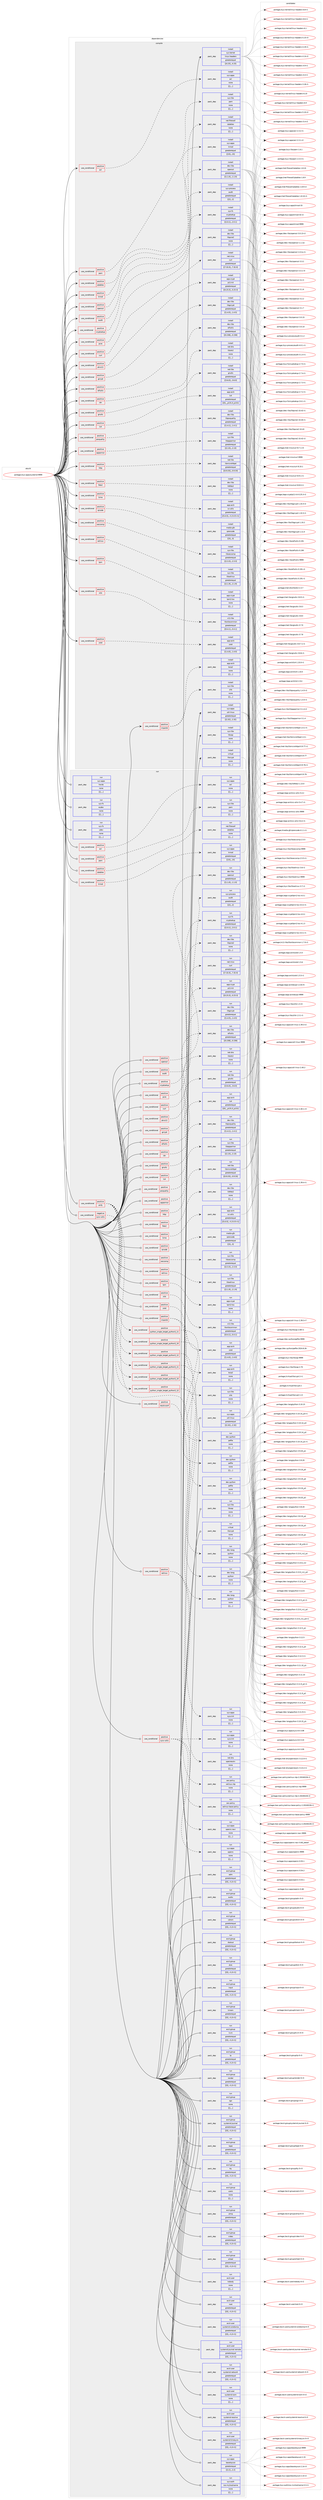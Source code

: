 digraph prolog {

# *************
# Graph options
# *************

newrank=true;
concentrate=true;
compound=true;
graph [rankdir=LR,fontname=Helvetica,fontsize=10,ranksep=1.5];#, ranksep=2.5, nodesep=0.2];
edge  [arrowhead=vee];
node  [fontname=Helvetica,fontsize=10];

# **********
# The ebuild
# **********

subgraph cluster_leftcol {
color=gray;
label=<<i>ebuild</i>>;
id [label="portage://sys-apps/systemd-9999", color=red, width=4, href="../sys-apps/systemd-9999.svg"];
}

# ****************
# The dependencies
# ****************

subgraph cluster_midcol {
color=gray;
label=<<i>dependencies</i>>;
subgraph cluster_compile {
fillcolor="#eeeeee";
style=filled;
label=<<i>compile</i>>;
subgraph cond7146 {
dependency18953 [label=<<TABLE BORDER="0" CELLBORDER="1" CELLSPACING="0" CELLPADDING="4"><TR><TD ROWSPAN="3" CELLPADDING="10">use_conditional</TD></TR><TR><TD>positive</TD></TR><TR><TD>acl</TD></TR></TABLE>>, shape=none, color=red];
subgraph pack11751 {
dependency18954 [label=<<TABLE BORDER="0" CELLBORDER="1" CELLSPACING="0" CELLPADDING="4" WIDTH="220"><TR><TD ROWSPAN="6" CELLPADDING="30">pack_dep</TD></TR><TR><TD WIDTH="110">install</TD></TR><TR><TD>sys-apps</TD></TR><TR><TD>acl</TD></TR><TR><TD>none</TD></TR><TR><TD>[[],,,,]</TD></TR></TABLE>>, shape=none, color=blue];
}
dependency18953:e -> dependency18954:w [weight=20,style="dashed",arrowhead="vee"];
}
id:e -> dependency18953:w [weight=20,style="solid",arrowhead="vee"];
subgraph cond7147 {
dependency18955 [label=<<TABLE BORDER="0" CELLBORDER="1" CELLSPACING="0" CELLPADDING="4"><TR><TD ROWSPAN="3" CELLPADDING="10">use_conditional</TD></TR><TR><TD>positive</TD></TR><TR><TD>apparmor</TD></TR></TABLE>>, shape=none, color=red];
subgraph pack11752 {
dependency18956 [label=<<TABLE BORDER="0" CELLBORDER="1" CELLSPACING="0" CELLPADDING="4" WIDTH="220"><TR><TD ROWSPAN="6" CELLPADDING="30">pack_dep</TD></TR><TR><TD WIDTH="110">install</TD></TR><TR><TD>sys-libs</TD></TR><TR><TD>libapparmor</TD></TR><TR><TD>greaterequal</TD></TR><TR><TD>[[2,13],,,2.13]</TD></TR></TABLE>>, shape=none, color=blue];
}
dependency18955:e -> dependency18956:w [weight=20,style="dashed",arrowhead="vee"];
}
id:e -> dependency18955:w [weight=20,style="solid",arrowhead="vee"];
subgraph cond7148 {
dependency18957 [label=<<TABLE BORDER="0" CELLBORDER="1" CELLSPACING="0" CELLPADDING="4"><TR><TD ROWSPAN="3" CELLPADDING="10">use_conditional</TD></TR><TR><TD>positive</TD></TR><TR><TD>audit</TD></TR></TABLE>>, shape=none, color=red];
subgraph pack11753 {
dependency18958 [label=<<TABLE BORDER="0" CELLBORDER="1" CELLSPACING="0" CELLPADDING="4" WIDTH="220"><TR><TD ROWSPAN="6" CELLPADDING="30">pack_dep</TD></TR><TR><TD WIDTH="110">install</TD></TR><TR><TD>sys-process</TD></TR><TR><TD>audit</TD></TR><TR><TD>greaterequal</TD></TR><TR><TD>[[2],,,2]</TD></TR></TABLE>>, shape=none, color=blue];
}
dependency18957:e -> dependency18958:w [weight=20,style="dashed",arrowhead="vee"];
}
id:e -> dependency18957:w [weight=20,style="solid",arrowhead="vee"];
subgraph cond7149 {
dependency18959 [label=<<TABLE BORDER="0" CELLBORDER="1" CELLSPACING="0" CELLPADDING="4"><TR><TD ROWSPAN="3" CELLPADDING="10">use_conditional</TD></TR><TR><TD>positive</TD></TR><TR><TD>cryptsetup</TD></TR></TABLE>>, shape=none, color=red];
subgraph pack11754 {
dependency18960 [label=<<TABLE BORDER="0" CELLBORDER="1" CELLSPACING="0" CELLPADDING="4" WIDTH="220"><TR><TD ROWSPAN="6" CELLPADDING="30">pack_dep</TD></TR><TR><TD WIDTH="110">install</TD></TR><TR><TD>sys-fs</TD></TR><TR><TD>cryptsetup</TD></TR><TR><TD>greaterequal</TD></TR><TR><TD>[[2,0,1],,,2.0.1]</TD></TR></TABLE>>, shape=none, color=blue];
}
dependency18959:e -> dependency18960:w [weight=20,style="dashed",arrowhead="vee"];
}
id:e -> dependency18959:w [weight=20,style="solid",arrowhead="vee"];
subgraph cond7150 {
dependency18961 [label=<<TABLE BORDER="0" CELLBORDER="1" CELLSPACING="0" CELLPADDING="4"><TR><TD ROWSPAN="3" CELLPADDING="10">use_conditional</TD></TR><TR><TD>positive</TD></TR><TR><TD>curl</TD></TR></TABLE>>, shape=none, color=red];
subgraph pack11755 {
dependency18962 [label=<<TABLE BORDER="0" CELLBORDER="1" CELLSPACING="0" CELLPADDING="4" WIDTH="220"><TR><TD ROWSPAN="6" CELLPADDING="30">pack_dep</TD></TR><TR><TD WIDTH="110">install</TD></TR><TR><TD>net-misc</TD></TR><TR><TD>curl</TD></TR><TR><TD>greaterequal</TD></TR><TR><TD>[[7,32,0],,,7.32.0]</TD></TR></TABLE>>, shape=none, color=blue];
}
dependency18961:e -> dependency18962:w [weight=20,style="dashed",arrowhead="vee"];
}
id:e -> dependency18961:w [weight=20,style="solid",arrowhead="vee"];
subgraph cond7151 {
dependency18963 [label=<<TABLE BORDER="0" CELLBORDER="1" CELLSPACING="0" CELLPADDING="4"><TR><TD ROWSPAN="3" CELLPADDING="10">use_conditional</TD></TR><TR><TD>positive</TD></TR><TR><TD>elfutils</TD></TR></TABLE>>, shape=none, color=red];
subgraph pack11756 {
dependency18964 [label=<<TABLE BORDER="0" CELLBORDER="1" CELLSPACING="0" CELLPADDING="4" WIDTH="220"><TR><TD ROWSPAN="6" CELLPADDING="30">pack_dep</TD></TR><TR><TD WIDTH="110">install</TD></TR><TR><TD>dev-libs</TD></TR><TR><TD>elfutils</TD></TR><TR><TD>greaterequal</TD></TR><TR><TD>[[0,158],,,0.158]</TD></TR></TABLE>>, shape=none, color=blue];
}
dependency18963:e -> dependency18964:w [weight=20,style="dashed",arrowhead="vee"];
}
id:e -> dependency18963:w [weight=20,style="solid",arrowhead="vee"];
subgraph cond7152 {
dependency18965 [label=<<TABLE BORDER="0" CELLBORDER="1" CELLSPACING="0" CELLPADDING="4"><TR><TD ROWSPAN="3" CELLPADDING="10">use_conditional</TD></TR><TR><TD>positive</TD></TR><TR><TD>fido2</TD></TR></TABLE>>, shape=none, color=red];
subgraph pack11757 {
dependency18966 [label=<<TABLE BORDER="0" CELLBORDER="1" CELLSPACING="0" CELLPADDING="4" WIDTH="220"><TR><TD ROWSPAN="6" CELLPADDING="30">pack_dep</TD></TR><TR><TD WIDTH="110">install</TD></TR><TR><TD>dev-libs</TD></TR><TR><TD>libfido2</TD></TR><TR><TD>none</TD></TR><TR><TD>[[],,,,]</TD></TR></TABLE>>, shape=none, color=blue];
}
dependency18965:e -> dependency18966:w [weight=20,style="dashed",arrowhead="vee"];
}
id:e -> dependency18965:w [weight=20,style="solid",arrowhead="vee"];
subgraph cond7153 {
dependency18967 [label=<<TABLE BORDER="0" CELLBORDER="1" CELLSPACING="0" CELLPADDING="4"><TR><TD ROWSPAN="3" CELLPADDING="10">use_conditional</TD></TR><TR><TD>positive</TD></TR><TR><TD>gcrypt</TD></TR></TABLE>>, shape=none, color=red];
subgraph pack11758 {
dependency18968 [label=<<TABLE BORDER="0" CELLBORDER="1" CELLSPACING="0" CELLPADDING="4" WIDTH="220"><TR><TD ROWSPAN="6" CELLPADDING="30">pack_dep</TD></TR><TR><TD WIDTH="110">install</TD></TR><TR><TD>dev-libs</TD></TR><TR><TD>libgcrypt</TD></TR><TR><TD>greaterequal</TD></TR><TR><TD>[[1,4,5],,,1.4.5]</TD></TR></TABLE>>, shape=none, color=blue];
}
dependency18967:e -> dependency18968:w [weight=20,style="dashed",arrowhead="vee"];
}
id:e -> dependency18967:w [weight=20,style="solid",arrowhead="vee"];
subgraph cond7154 {
dependency18969 [label=<<TABLE BORDER="0" CELLBORDER="1" CELLSPACING="0" CELLPADDING="4"><TR><TD ROWSPAN="3" CELLPADDING="10">use_conditional</TD></TR><TR><TD>positive</TD></TR><TR><TD>gnutls</TD></TR></TABLE>>, shape=none, color=red];
subgraph pack11759 {
dependency18970 [label=<<TABLE BORDER="0" CELLBORDER="1" CELLSPACING="0" CELLPADDING="4" WIDTH="220"><TR><TD ROWSPAN="6" CELLPADDING="30">pack_dep</TD></TR><TR><TD WIDTH="110">install</TD></TR><TR><TD>net-libs</TD></TR><TR><TD>gnutls</TD></TR><TR><TD>greaterequal</TD></TR><TR><TD>[[3,6,0],,,3.6.0]</TD></TR></TABLE>>, shape=none, color=blue];
}
dependency18969:e -> dependency18970:w [weight=20,style="dashed",arrowhead="vee"];
}
id:e -> dependency18969:w [weight=20,style="solid",arrowhead="vee"];
subgraph cond7155 {
dependency18971 [label=<<TABLE BORDER="0" CELLBORDER="1" CELLSPACING="0" CELLPADDING="4"><TR><TD ROWSPAN="3" CELLPADDING="10">use_conditional</TD></TR><TR><TD>positive</TD></TR><TR><TD>http</TD></TR></TABLE>>, shape=none, color=red];
subgraph pack11760 {
dependency18972 [label=<<TABLE BORDER="0" CELLBORDER="1" CELLSPACING="0" CELLPADDING="4" WIDTH="220"><TR><TD ROWSPAN="6" CELLPADDING="30">pack_dep</TD></TR><TR><TD WIDTH="110">install</TD></TR><TR><TD>net-libs</TD></TR><TR><TD>libmicrohttpd</TD></TR><TR><TD>greaterequal</TD></TR><TR><TD>[[0,9,33],,,0.9.33]</TD></TR></TABLE>>, shape=none, color=blue];
}
dependency18971:e -> dependency18972:w [weight=20,style="dashed",arrowhead="vee"];
}
id:e -> dependency18971:w [weight=20,style="solid",arrowhead="vee"];
subgraph cond7156 {
dependency18973 [label=<<TABLE BORDER="0" CELLBORDER="1" CELLSPACING="0" CELLPADDING="4"><TR><TD ROWSPAN="3" CELLPADDING="10">use_conditional</TD></TR><TR><TD>positive</TD></TR><TR><TD>idn</TD></TR></TABLE>>, shape=none, color=red];
subgraph pack11761 {
dependency18974 [label=<<TABLE BORDER="0" CELLBORDER="1" CELLSPACING="0" CELLPADDING="4" WIDTH="220"><TR><TD ROWSPAN="6" CELLPADDING="30">pack_dep</TD></TR><TR><TD WIDTH="110">install</TD></TR><TR><TD>net-dns</TD></TR><TR><TD>libidn2</TD></TR><TR><TD>none</TD></TR><TR><TD>[[],,,,]</TD></TR></TABLE>>, shape=none, color=blue];
}
dependency18973:e -> dependency18974:w [weight=20,style="dashed",arrowhead="vee"];
}
id:e -> dependency18973:w [weight=20,style="solid",arrowhead="vee"];
subgraph cond7157 {
dependency18975 [label=<<TABLE BORDER="0" CELLBORDER="1" CELLSPACING="0" CELLPADDING="4"><TR><TD ROWSPAN="3" CELLPADDING="10">use_conditional</TD></TR><TR><TD>positive</TD></TR><TR><TD>importd</TD></TR></TABLE>>, shape=none, color=red];
subgraph pack11762 {
dependency18976 [label=<<TABLE BORDER="0" CELLBORDER="1" CELLSPACING="0" CELLPADDING="4" WIDTH="220"><TR><TD ROWSPAN="6" CELLPADDING="30">pack_dep</TD></TR><TR><TD WIDTH="110">install</TD></TR><TR><TD>app-arch</TD></TR><TR><TD>bzip2</TD></TR><TR><TD>none</TD></TR><TR><TD>[[],,,,]</TD></TR></TABLE>>, shape=none, color=blue];
}
dependency18975:e -> dependency18976:w [weight=20,style="dashed",arrowhead="vee"];
subgraph pack11763 {
dependency18977 [label=<<TABLE BORDER="0" CELLBORDER="1" CELLSPACING="0" CELLPADDING="4" WIDTH="220"><TR><TD ROWSPAN="6" CELLPADDING="30">pack_dep</TD></TR><TR><TD WIDTH="110">install</TD></TR><TR><TD>sys-libs</TD></TR><TR><TD>zlib</TD></TR><TR><TD>none</TD></TR><TR><TD>[[],,,,]</TD></TR></TABLE>>, shape=none, color=blue];
}
dependency18975:e -> dependency18977:w [weight=20,style="dashed",arrowhead="vee"];
}
id:e -> dependency18975:w [weight=20,style="solid",arrowhead="vee"];
subgraph cond7158 {
dependency18978 [label=<<TABLE BORDER="0" CELLBORDER="1" CELLSPACING="0" CELLPADDING="4"><TR><TD ROWSPAN="3" CELLPADDING="10">use_conditional</TD></TR><TR><TD>positive</TD></TR><TR><TD>iptables</TD></TR></TABLE>>, shape=none, color=red];
subgraph pack11764 {
dependency18979 [label=<<TABLE BORDER="0" CELLBORDER="1" CELLSPACING="0" CELLPADDING="4" WIDTH="220"><TR><TD ROWSPAN="6" CELLPADDING="30">pack_dep</TD></TR><TR><TD WIDTH="110">install</TD></TR><TR><TD>net-firewall</TD></TR><TR><TD>iptables</TD></TR><TR><TD>none</TD></TR><TR><TD>[[],,,,]</TD></TR></TABLE>>, shape=none, color=blue];
}
dependency18978:e -> dependency18979:w [weight=20,style="dashed",arrowhead="vee"];
}
id:e -> dependency18978:w [weight=20,style="solid",arrowhead="vee"];
subgraph cond7159 {
dependency18980 [label=<<TABLE BORDER="0" CELLBORDER="1" CELLSPACING="0" CELLPADDING="4"><TR><TD ROWSPAN="3" CELLPADDING="10">use_conditional</TD></TR><TR><TD>positive</TD></TR><TR><TD>kmod</TD></TR></TABLE>>, shape=none, color=red];
subgraph pack11765 {
dependency18981 [label=<<TABLE BORDER="0" CELLBORDER="1" CELLSPACING="0" CELLPADDING="4" WIDTH="220"><TR><TD ROWSPAN="6" CELLPADDING="30">pack_dep</TD></TR><TR><TD WIDTH="110">install</TD></TR><TR><TD>sys-apps</TD></TR><TR><TD>kmod</TD></TR><TR><TD>greaterequal</TD></TR><TR><TD>[[15],,,15]</TD></TR></TABLE>>, shape=none, color=blue];
}
dependency18980:e -> dependency18981:w [weight=20,style="dashed",arrowhead="vee"];
}
id:e -> dependency18980:w [weight=20,style="solid",arrowhead="vee"];
subgraph cond7160 {
dependency18982 [label=<<TABLE BORDER="0" CELLBORDER="1" CELLSPACING="0" CELLPADDING="4"><TR><TD ROWSPAN="3" CELLPADDING="10">use_conditional</TD></TR><TR><TD>positive</TD></TR><TR><TD>lz4</TD></TR></TABLE>>, shape=none, color=red];
subgraph pack11766 {
dependency18983 [label=<<TABLE BORDER="0" CELLBORDER="1" CELLSPACING="0" CELLPADDING="4" WIDTH="220"><TR><TD ROWSPAN="6" CELLPADDING="30">pack_dep</TD></TR><TR><TD WIDTH="110">install</TD></TR><TR><TD>app-arch</TD></TR><TR><TD>lz4</TD></TR><TR><TD>greaterequal</TD></TR><TR><TD>[[0],,_p131,0_p131]</TD></TR></TABLE>>, shape=none, color=blue];
}
dependency18982:e -> dependency18983:w [weight=20,style="dashed",arrowhead="vee"];
}
id:e -> dependency18982:w [weight=20,style="solid",arrowhead="vee"];
subgraph cond7161 {
dependency18984 [label=<<TABLE BORDER="0" CELLBORDER="1" CELLSPACING="0" CELLPADDING="4"><TR><TD ROWSPAN="3" CELLPADDING="10">use_conditional</TD></TR><TR><TD>positive</TD></TR><TR><TD>lzma</TD></TR></TABLE>>, shape=none, color=red];
subgraph pack11767 {
dependency18985 [label=<<TABLE BORDER="0" CELLBORDER="1" CELLSPACING="0" CELLPADDING="4" WIDTH="220"><TR><TD ROWSPAN="6" CELLPADDING="30">pack_dep</TD></TR><TR><TD WIDTH="110">install</TD></TR><TR><TD>app-arch</TD></TR><TR><TD>xz-utils</TD></TR><TR><TD>greaterequal</TD></TR><TR><TD>[[5,0,5],,-r1,5.0.5-r1]</TD></TR></TABLE>>, shape=none, color=blue];
}
dependency18984:e -> dependency18985:w [weight=20,style="dashed",arrowhead="vee"];
}
id:e -> dependency18984:w [weight=20,style="solid",arrowhead="vee"];
subgraph cond7162 {
dependency18986 [label=<<TABLE BORDER="0" CELLBORDER="1" CELLSPACING="0" CELLPADDING="4"><TR><TD ROWSPAN="3" CELLPADDING="10">use_conditional</TD></TR><TR><TD>positive</TD></TR><TR><TD>openssl</TD></TR></TABLE>>, shape=none, color=red];
subgraph pack11768 {
dependency18987 [label=<<TABLE BORDER="0" CELLBORDER="1" CELLSPACING="0" CELLPADDING="4" WIDTH="220"><TR><TD ROWSPAN="6" CELLPADDING="30">pack_dep</TD></TR><TR><TD WIDTH="110">install</TD></TR><TR><TD>dev-libs</TD></TR><TR><TD>openssl</TD></TR><TR><TD>greaterequal</TD></TR><TR><TD>[[1,1,0],,,1.1.0]</TD></TR></TABLE>>, shape=none, color=blue];
}
dependency18986:e -> dependency18987:w [weight=20,style="dashed",arrowhead="vee"];
}
id:e -> dependency18986:w [weight=20,style="solid",arrowhead="vee"];
subgraph cond7163 {
dependency18988 [label=<<TABLE BORDER="0" CELLBORDER="1" CELLSPACING="0" CELLPADDING="4"><TR><TD ROWSPAN="3" CELLPADDING="10">use_conditional</TD></TR><TR><TD>positive</TD></TR><TR><TD>pam</TD></TR></TABLE>>, shape=none, color=red];
subgraph pack11769 {
dependency18989 [label=<<TABLE BORDER="0" CELLBORDER="1" CELLSPACING="0" CELLPADDING="4" WIDTH="220"><TR><TD ROWSPAN="6" CELLPADDING="30">pack_dep</TD></TR><TR><TD WIDTH="110">install</TD></TR><TR><TD>sys-libs</TD></TR><TR><TD>pam</TD></TR><TR><TD>none</TD></TR><TR><TD>[[],,,,]</TD></TR></TABLE>>, shape=none, color=blue];
}
dependency18988:e -> dependency18989:w [weight=20,style="dashed",arrowhead="vee"];
}
id:e -> dependency18988:w [weight=20,style="solid",arrowhead="vee"];
subgraph cond7164 {
dependency18990 [label=<<TABLE BORDER="0" CELLBORDER="1" CELLSPACING="0" CELLPADDING="4"><TR><TD ROWSPAN="3" CELLPADDING="10">use_conditional</TD></TR><TR><TD>positive</TD></TR><TR><TD>pcre</TD></TR></TABLE>>, shape=none, color=red];
subgraph pack11770 {
dependency18991 [label=<<TABLE BORDER="0" CELLBORDER="1" CELLSPACING="0" CELLPADDING="4" WIDTH="220"><TR><TD ROWSPAN="6" CELLPADDING="30">pack_dep</TD></TR><TR><TD WIDTH="110">install</TD></TR><TR><TD>dev-libs</TD></TR><TR><TD>libpcre2</TD></TR><TR><TD>none</TD></TR><TR><TD>[[],,,,]</TD></TR></TABLE>>, shape=none, color=blue];
}
dependency18990:e -> dependency18991:w [weight=20,style="dashed",arrowhead="vee"];
}
id:e -> dependency18990:w [weight=20,style="solid",arrowhead="vee"];
subgraph cond7165 {
dependency18992 [label=<<TABLE BORDER="0" CELLBORDER="1" CELLSPACING="0" CELLPADDING="4"><TR><TD ROWSPAN="3" CELLPADDING="10">use_conditional</TD></TR><TR><TD>positive</TD></TR><TR><TD>pkcs11</TD></TR></TABLE>>, shape=none, color=red];
subgraph pack11771 {
dependency18993 [label=<<TABLE BORDER="0" CELLBORDER="1" CELLSPACING="0" CELLPADDING="4" WIDTH="220"><TR><TD ROWSPAN="6" CELLPADDING="30">pack_dep</TD></TR><TR><TD WIDTH="110">install</TD></TR><TR><TD>app-crypt</TD></TR><TR><TD>p11-kit</TD></TR><TR><TD>greaterequal</TD></TR><TR><TD>[[0,23,3],,,0.23.3]</TD></TR></TABLE>>, shape=none, color=blue];
}
dependency18992:e -> dependency18993:w [weight=20,style="dashed",arrowhead="vee"];
}
id:e -> dependency18992:w [weight=20,style="solid",arrowhead="vee"];
subgraph cond7166 {
dependency18994 [label=<<TABLE BORDER="0" CELLBORDER="1" CELLSPACING="0" CELLPADDING="4"><TR><TD ROWSPAN="3" CELLPADDING="10">use_conditional</TD></TR><TR><TD>positive</TD></TR><TR><TD>pwquality</TD></TR></TABLE>>, shape=none, color=red];
subgraph pack11772 {
dependency18995 [label=<<TABLE BORDER="0" CELLBORDER="1" CELLSPACING="0" CELLPADDING="4" WIDTH="220"><TR><TD ROWSPAN="6" CELLPADDING="30">pack_dep</TD></TR><TR><TD WIDTH="110">install</TD></TR><TR><TD>dev-libs</TD></TR><TR><TD>libpwquality</TD></TR><TR><TD>greaterequal</TD></TR><TR><TD>[[1,4,1],,,1.4.1]</TD></TR></TABLE>>, shape=none, color=blue];
}
dependency18994:e -> dependency18995:w [weight=20,style="dashed",arrowhead="vee"];
}
id:e -> dependency18994:w [weight=20,style="solid",arrowhead="vee"];
subgraph cond7167 {
dependency18996 [label=<<TABLE BORDER="0" CELLBORDER="1" CELLSPACING="0" CELLPADDING="4"><TR><TD ROWSPAN="3" CELLPADDING="10">use_conditional</TD></TR><TR><TD>positive</TD></TR><TR><TD>qrcode</TD></TR></TABLE>>, shape=none, color=red];
subgraph pack11773 {
dependency18997 [label=<<TABLE BORDER="0" CELLBORDER="1" CELLSPACING="0" CELLPADDING="4" WIDTH="220"><TR><TD ROWSPAN="6" CELLPADDING="30">pack_dep</TD></TR><TR><TD WIDTH="110">install</TD></TR><TR><TD>media-gfx</TD></TR><TR><TD>qrencode</TD></TR><TR><TD>greaterequal</TD></TR><TR><TD>[[3],,,3]</TD></TR></TABLE>>, shape=none, color=blue];
}
dependency18996:e -> dependency18997:w [weight=20,style="dashed",arrowhead="vee"];
}
id:e -> dependency18996:w [weight=20,style="solid",arrowhead="vee"];
subgraph cond7168 {
dependency18998 [label=<<TABLE BORDER="0" CELLBORDER="1" CELLSPACING="0" CELLPADDING="4"><TR><TD ROWSPAN="3" CELLPADDING="10">use_conditional</TD></TR><TR><TD>positive</TD></TR><TR><TD>seccomp</TD></TR></TABLE>>, shape=none, color=red];
subgraph pack11774 {
dependency18999 [label=<<TABLE BORDER="0" CELLBORDER="1" CELLSPACING="0" CELLPADDING="4" WIDTH="220"><TR><TD ROWSPAN="6" CELLPADDING="30">pack_dep</TD></TR><TR><TD WIDTH="110">install</TD></TR><TR><TD>sys-libs</TD></TR><TR><TD>libseccomp</TD></TR><TR><TD>greaterequal</TD></TR><TR><TD>[[2,3,3],,,2.3.3]</TD></TR></TABLE>>, shape=none, color=blue];
}
dependency18998:e -> dependency18999:w [weight=20,style="dashed",arrowhead="vee"];
}
id:e -> dependency18998:w [weight=20,style="solid",arrowhead="vee"];
subgraph cond7169 {
dependency19000 [label=<<TABLE BORDER="0" CELLBORDER="1" CELLSPACING="0" CELLPADDING="4"><TR><TD ROWSPAN="3" CELLPADDING="10">use_conditional</TD></TR><TR><TD>positive</TD></TR><TR><TD>selinux</TD></TR></TABLE>>, shape=none, color=red];
subgraph pack11775 {
dependency19001 [label=<<TABLE BORDER="0" CELLBORDER="1" CELLSPACING="0" CELLPADDING="4" WIDTH="220"><TR><TD ROWSPAN="6" CELLPADDING="30">pack_dep</TD></TR><TR><TD WIDTH="110">install</TD></TR><TR><TD>sys-libs</TD></TR><TR><TD>libselinux</TD></TR><TR><TD>greaterequal</TD></TR><TR><TD>[[2,1,9],,,2.1.9]</TD></TR></TABLE>>, shape=none, color=blue];
}
dependency19000:e -> dependency19001:w [weight=20,style="dashed",arrowhead="vee"];
}
id:e -> dependency19000:w [weight=20,style="solid",arrowhead="vee"];
subgraph cond7170 {
dependency19002 [label=<<TABLE BORDER="0" CELLBORDER="1" CELLSPACING="0" CELLPADDING="4"><TR><TD ROWSPAN="3" CELLPADDING="10">use_conditional</TD></TR><TR><TD>positive</TD></TR><TR><TD>tpm</TD></TR></TABLE>>, shape=none, color=red];
subgraph pack11776 {
dependency19003 [label=<<TABLE BORDER="0" CELLBORDER="1" CELLSPACING="0" CELLPADDING="4" WIDTH="220"><TR><TD ROWSPAN="6" CELLPADDING="30">pack_dep</TD></TR><TR><TD WIDTH="110">install</TD></TR><TR><TD>app-crypt</TD></TR><TR><TD>tpm2-tss</TD></TR><TR><TD>none</TD></TR><TR><TD>[[],,,,]</TD></TR></TABLE>>, shape=none, color=blue];
}
dependency19002:e -> dependency19003:w [weight=20,style="dashed",arrowhead="vee"];
}
id:e -> dependency19002:w [weight=20,style="solid",arrowhead="vee"];
subgraph cond7171 {
dependency19004 [label=<<TABLE BORDER="0" CELLBORDER="1" CELLSPACING="0" CELLPADDING="4"><TR><TD ROWSPAN="3" CELLPADDING="10">use_conditional</TD></TR><TR><TD>positive</TD></TR><TR><TD>xkb</TD></TR></TABLE>>, shape=none, color=red];
subgraph pack11777 {
dependency19005 [label=<<TABLE BORDER="0" CELLBORDER="1" CELLSPACING="0" CELLPADDING="4" WIDTH="220"><TR><TD ROWSPAN="6" CELLPADDING="30">pack_dep</TD></TR><TR><TD WIDTH="110">install</TD></TR><TR><TD>x11-libs</TD></TR><TR><TD>libxkbcommon</TD></TR><TR><TD>greaterequal</TD></TR><TR><TD>[[0,4,1],,,0.4.1]</TD></TR></TABLE>>, shape=none, color=blue];
}
dependency19004:e -> dependency19005:w [weight=20,style="dashed",arrowhead="vee"];
}
id:e -> dependency19004:w [weight=20,style="solid",arrowhead="vee"];
subgraph cond7172 {
dependency19006 [label=<<TABLE BORDER="0" CELLBORDER="1" CELLSPACING="0" CELLPADDING="4"><TR><TD ROWSPAN="3" CELLPADDING="10">use_conditional</TD></TR><TR><TD>positive</TD></TR><TR><TD>zstd</TD></TR></TABLE>>, shape=none, color=red];
subgraph pack11778 {
dependency19007 [label=<<TABLE BORDER="0" CELLBORDER="1" CELLSPACING="0" CELLPADDING="4" WIDTH="220"><TR><TD ROWSPAN="6" CELLPADDING="30">pack_dep</TD></TR><TR><TD WIDTH="110">install</TD></TR><TR><TD>app-arch</TD></TR><TR><TD>zstd</TD></TR><TR><TD>greaterequal</TD></TR><TR><TD>[[1,4,0],,,1.4.0]</TD></TR></TABLE>>, shape=none, color=blue];
}
dependency19006:e -> dependency19007:w [weight=20,style="dashed",arrowhead="vee"];
}
id:e -> dependency19006:w [weight=20,style="solid",arrowhead="vee"];
subgraph pack11779 {
dependency19008 [label=<<TABLE BORDER="0" CELLBORDER="1" CELLSPACING="0" CELLPADDING="4" WIDTH="220"><TR><TD ROWSPAN="6" CELLPADDING="30">pack_dep</TD></TR><TR><TD WIDTH="110">install</TD></TR><TR><TD>sys-apps</TD></TR><TR><TD>util-linux</TD></TR><TR><TD>greaterequal</TD></TR><TR><TD>[[2,32],,,2.32]</TD></TR></TABLE>>, shape=none, color=blue];
}
id:e -> dependency19008:w [weight=20,style="solid",arrowhead="vee"];
subgraph pack11780 {
dependency19009 [label=<<TABLE BORDER="0" CELLBORDER="1" CELLSPACING="0" CELLPADDING="4" WIDTH="220"><TR><TD ROWSPAN="6" CELLPADDING="30">pack_dep</TD></TR><TR><TD WIDTH="110">install</TD></TR><TR><TD>sys-kernel</TD></TR><TR><TD>linux-headers</TD></TR><TR><TD>greaterequal</TD></TR><TR><TD>[[4,15],,,4.15]</TD></TR></TABLE>>, shape=none, color=blue];
}
id:e -> dependency19009:w [weight=20,style="solid",arrowhead="vee"];
subgraph pack11781 {
dependency19010 [label=<<TABLE BORDER="0" CELLBORDER="1" CELLSPACING="0" CELLPADDING="4" WIDTH="220"><TR><TD ROWSPAN="6" CELLPADDING="30">pack_dep</TD></TR><TR><TD WIDTH="110">install</TD></TR><TR><TD>sys-libs</TD></TR><TR><TD>libcap</TD></TR><TR><TD>none</TD></TR><TR><TD>[[],,,,]</TD></TR></TABLE>>, shape=none, color=blue];
}
id:e -> dependency19010:w [weight=20,style="solid",arrowhead="vee"];
subgraph pack11782 {
dependency19011 [label=<<TABLE BORDER="0" CELLBORDER="1" CELLSPACING="0" CELLPADDING="4" WIDTH="220"><TR><TD ROWSPAN="6" CELLPADDING="30">pack_dep</TD></TR><TR><TD WIDTH="110">install</TD></TR><TR><TD>virtual</TD></TR><TR><TD>libcrypt</TD></TR><TR><TD>none</TD></TR><TR><TD>[[],,,,]</TD></TR></TABLE>>, shape=none, color=blue];
}
id:e -> dependency19011:w [weight=20,style="solid",arrowhead="vee"];
}
subgraph cluster_compileandrun {
fillcolor="#eeeeee";
style=filled;
label=<<i>compile and run</i>>;
}
subgraph cluster_run {
fillcolor="#eeeeee";
style=filled;
label=<<i>run</i>>;
subgraph cond7173 {
dependency19012 [label=<<TABLE BORDER="0" CELLBORDER="1" CELLSPACING="0" CELLPADDING="4"><TR><TD ROWSPAN="3" CELLPADDING="10">use_conditional</TD></TR><TR><TD>negative</TD></TR><TR><TD>sysv-utils</TD></TR></TABLE>>, shape=none, color=red];
subgraph pack11783 {
dependency19013 [label=<<TABLE BORDER="0" CELLBORDER="1" CELLSPACING="0" CELLPADDING="4" WIDTH="220"><TR><TD ROWSPAN="6" CELLPADDING="30">pack_dep</TD></TR><TR><TD WIDTH="110">run</TD></TR><TR><TD>sys-apps</TD></TR><TR><TD>sysvinit</TD></TR><TR><TD>none</TD></TR><TR><TD>[[],,,,]</TD></TR></TABLE>>, shape=none, color=blue];
}
dependency19012:e -> dependency19013:w [weight=20,style="dashed",arrowhead="vee"];
}
id:e -> dependency19012:w [weight=20,style="solid",arrowhead="odot"];
subgraph cond7174 {
dependency19014 [label=<<TABLE BORDER="0" CELLBORDER="1" CELLSPACING="0" CELLPADDING="4"><TR><TD ROWSPAN="3" CELLPADDING="10">use_conditional</TD></TR><TR><TD>positive</TD></TR><TR><TD>acl</TD></TR></TABLE>>, shape=none, color=red];
subgraph pack11784 {
dependency19015 [label=<<TABLE BORDER="0" CELLBORDER="1" CELLSPACING="0" CELLPADDING="4" WIDTH="220"><TR><TD ROWSPAN="6" CELLPADDING="30">pack_dep</TD></TR><TR><TD WIDTH="110">run</TD></TR><TR><TD>sys-apps</TD></TR><TR><TD>acl</TD></TR><TR><TD>none</TD></TR><TR><TD>[[],,,,]</TD></TR></TABLE>>, shape=none, color=blue];
}
dependency19014:e -> dependency19015:w [weight=20,style="dashed",arrowhead="vee"];
}
id:e -> dependency19014:w [weight=20,style="solid",arrowhead="odot"];
subgraph cond7175 {
dependency19016 [label=<<TABLE BORDER="0" CELLBORDER="1" CELLSPACING="0" CELLPADDING="4"><TR><TD ROWSPAN="3" CELLPADDING="10">use_conditional</TD></TR><TR><TD>positive</TD></TR><TR><TD>apparmor</TD></TR></TABLE>>, shape=none, color=red];
subgraph pack11785 {
dependency19017 [label=<<TABLE BORDER="0" CELLBORDER="1" CELLSPACING="0" CELLPADDING="4" WIDTH="220"><TR><TD ROWSPAN="6" CELLPADDING="30">pack_dep</TD></TR><TR><TD WIDTH="110">run</TD></TR><TR><TD>sys-libs</TD></TR><TR><TD>libapparmor</TD></TR><TR><TD>greaterequal</TD></TR><TR><TD>[[2,13],,,2.13]</TD></TR></TABLE>>, shape=none, color=blue];
}
dependency19016:e -> dependency19017:w [weight=20,style="dashed",arrowhead="vee"];
}
id:e -> dependency19016:w [weight=20,style="solid",arrowhead="odot"];
subgraph cond7176 {
dependency19018 [label=<<TABLE BORDER="0" CELLBORDER="1" CELLSPACING="0" CELLPADDING="4"><TR><TD ROWSPAN="3" CELLPADDING="10">use_conditional</TD></TR><TR><TD>positive</TD></TR><TR><TD>audit</TD></TR></TABLE>>, shape=none, color=red];
subgraph pack11786 {
dependency19019 [label=<<TABLE BORDER="0" CELLBORDER="1" CELLSPACING="0" CELLPADDING="4" WIDTH="220"><TR><TD ROWSPAN="6" CELLPADDING="30">pack_dep</TD></TR><TR><TD WIDTH="110">run</TD></TR><TR><TD>sys-process</TD></TR><TR><TD>audit</TD></TR><TR><TD>greaterequal</TD></TR><TR><TD>[[2],,,2]</TD></TR></TABLE>>, shape=none, color=blue];
}
dependency19018:e -> dependency19019:w [weight=20,style="dashed",arrowhead="vee"];
}
id:e -> dependency19018:w [weight=20,style="solid",arrowhead="odot"];
subgraph cond7177 {
dependency19020 [label=<<TABLE BORDER="0" CELLBORDER="1" CELLSPACING="0" CELLPADDING="4"><TR><TD ROWSPAN="3" CELLPADDING="10">use_conditional</TD></TR><TR><TD>positive</TD></TR><TR><TD>cryptsetup</TD></TR></TABLE>>, shape=none, color=red];
subgraph pack11787 {
dependency19021 [label=<<TABLE BORDER="0" CELLBORDER="1" CELLSPACING="0" CELLPADDING="4" WIDTH="220"><TR><TD ROWSPAN="6" CELLPADDING="30">pack_dep</TD></TR><TR><TD WIDTH="110">run</TD></TR><TR><TD>sys-fs</TD></TR><TR><TD>cryptsetup</TD></TR><TR><TD>greaterequal</TD></TR><TR><TD>[[2,0,1],,,2.0.1]</TD></TR></TABLE>>, shape=none, color=blue];
}
dependency19020:e -> dependency19021:w [weight=20,style="dashed",arrowhead="vee"];
}
id:e -> dependency19020:w [weight=20,style="solid",arrowhead="odot"];
subgraph cond7178 {
dependency19022 [label=<<TABLE BORDER="0" CELLBORDER="1" CELLSPACING="0" CELLPADDING="4"><TR><TD ROWSPAN="3" CELLPADDING="10">use_conditional</TD></TR><TR><TD>positive</TD></TR><TR><TD>curl</TD></TR></TABLE>>, shape=none, color=red];
subgraph pack11788 {
dependency19023 [label=<<TABLE BORDER="0" CELLBORDER="1" CELLSPACING="0" CELLPADDING="4" WIDTH="220"><TR><TD ROWSPAN="6" CELLPADDING="30">pack_dep</TD></TR><TR><TD WIDTH="110">run</TD></TR><TR><TD>net-misc</TD></TR><TR><TD>curl</TD></TR><TR><TD>greaterequal</TD></TR><TR><TD>[[7,32,0],,,7.32.0]</TD></TR></TABLE>>, shape=none, color=blue];
}
dependency19022:e -> dependency19023:w [weight=20,style="dashed",arrowhead="vee"];
}
id:e -> dependency19022:w [weight=20,style="solid",arrowhead="odot"];
subgraph cond7179 {
dependency19024 [label=<<TABLE BORDER="0" CELLBORDER="1" CELLSPACING="0" CELLPADDING="4"><TR><TD ROWSPAN="3" CELLPADDING="10">use_conditional</TD></TR><TR><TD>positive</TD></TR><TR><TD>elfutils</TD></TR></TABLE>>, shape=none, color=red];
subgraph pack11789 {
dependency19025 [label=<<TABLE BORDER="0" CELLBORDER="1" CELLSPACING="0" CELLPADDING="4" WIDTH="220"><TR><TD ROWSPAN="6" CELLPADDING="30">pack_dep</TD></TR><TR><TD WIDTH="110">run</TD></TR><TR><TD>dev-libs</TD></TR><TR><TD>elfutils</TD></TR><TR><TD>greaterequal</TD></TR><TR><TD>[[0,158],,,0.158]</TD></TR></TABLE>>, shape=none, color=blue];
}
dependency19024:e -> dependency19025:w [weight=20,style="dashed",arrowhead="vee"];
}
id:e -> dependency19024:w [weight=20,style="solid",arrowhead="odot"];
subgraph cond7180 {
dependency19026 [label=<<TABLE BORDER="0" CELLBORDER="1" CELLSPACING="0" CELLPADDING="4"><TR><TD ROWSPAN="3" CELLPADDING="10">use_conditional</TD></TR><TR><TD>positive</TD></TR><TR><TD>fido2</TD></TR></TABLE>>, shape=none, color=red];
subgraph pack11790 {
dependency19027 [label=<<TABLE BORDER="0" CELLBORDER="1" CELLSPACING="0" CELLPADDING="4" WIDTH="220"><TR><TD ROWSPAN="6" CELLPADDING="30">pack_dep</TD></TR><TR><TD WIDTH="110">run</TD></TR><TR><TD>dev-libs</TD></TR><TR><TD>libfido2</TD></TR><TR><TD>none</TD></TR><TR><TD>[[],,,,]</TD></TR></TABLE>>, shape=none, color=blue];
}
dependency19026:e -> dependency19027:w [weight=20,style="dashed",arrowhead="vee"];
}
id:e -> dependency19026:w [weight=20,style="solid",arrowhead="odot"];
subgraph cond7181 {
dependency19028 [label=<<TABLE BORDER="0" CELLBORDER="1" CELLSPACING="0" CELLPADDING="4"><TR><TD ROWSPAN="3" CELLPADDING="10">use_conditional</TD></TR><TR><TD>positive</TD></TR><TR><TD>gcrypt</TD></TR></TABLE>>, shape=none, color=red];
subgraph pack11791 {
dependency19029 [label=<<TABLE BORDER="0" CELLBORDER="1" CELLSPACING="0" CELLPADDING="4" WIDTH="220"><TR><TD ROWSPAN="6" CELLPADDING="30">pack_dep</TD></TR><TR><TD WIDTH="110">run</TD></TR><TR><TD>dev-libs</TD></TR><TR><TD>libgcrypt</TD></TR><TR><TD>greaterequal</TD></TR><TR><TD>[[1,4,5],,,1.4.5]</TD></TR></TABLE>>, shape=none, color=blue];
}
dependency19028:e -> dependency19029:w [weight=20,style="dashed",arrowhead="vee"];
}
id:e -> dependency19028:w [weight=20,style="solid",arrowhead="odot"];
subgraph cond7182 {
dependency19030 [label=<<TABLE BORDER="0" CELLBORDER="1" CELLSPACING="0" CELLPADDING="4"><TR><TD ROWSPAN="3" CELLPADDING="10">use_conditional</TD></TR><TR><TD>positive</TD></TR><TR><TD>gnutls</TD></TR></TABLE>>, shape=none, color=red];
subgraph pack11792 {
dependency19031 [label=<<TABLE BORDER="0" CELLBORDER="1" CELLSPACING="0" CELLPADDING="4" WIDTH="220"><TR><TD ROWSPAN="6" CELLPADDING="30">pack_dep</TD></TR><TR><TD WIDTH="110">run</TD></TR><TR><TD>net-libs</TD></TR><TR><TD>gnutls</TD></TR><TR><TD>greaterequal</TD></TR><TR><TD>[[3,6,0],,,3.6.0]</TD></TR></TABLE>>, shape=none, color=blue];
}
dependency19030:e -> dependency19031:w [weight=20,style="dashed",arrowhead="vee"];
}
id:e -> dependency19030:w [weight=20,style="solid",arrowhead="odot"];
subgraph cond7183 {
dependency19032 [label=<<TABLE BORDER="0" CELLBORDER="1" CELLSPACING="0" CELLPADDING="4"><TR><TD ROWSPAN="3" CELLPADDING="10">use_conditional</TD></TR><TR><TD>positive</TD></TR><TR><TD>http</TD></TR></TABLE>>, shape=none, color=red];
subgraph pack11793 {
dependency19033 [label=<<TABLE BORDER="0" CELLBORDER="1" CELLSPACING="0" CELLPADDING="4" WIDTH="220"><TR><TD ROWSPAN="6" CELLPADDING="30">pack_dep</TD></TR><TR><TD WIDTH="110">run</TD></TR><TR><TD>net-libs</TD></TR><TR><TD>libmicrohttpd</TD></TR><TR><TD>greaterequal</TD></TR><TR><TD>[[0,9,33],,,0.9.33]</TD></TR></TABLE>>, shape=none, color=blue];
}
dependency19032:e -> dependency19033:w [weight=20,style="dashed",arrowhead="vee"];
}
id:e -> dependency19032:w [weight=20,style="solid",arrowhead="odot"];
subgraph cond7184 {
dependency19034 [label=<<TABLE BORDER="0" CELLBORDER="1" CELLSPACING="0" CELLPADDING="4"><TR><TD ROWSPAN="3" CELLPADDING="10">use_conditional</TD></TR><TR><TD>positive</TD></TR><TR><TD>idn</TD></TR></TABLE>>, shape=none, color=red];
subgraph pack11794 {
dependency19035 [label=<<TABLE BORDER="0" CELLBORDER="1" CELLSPACING="0" CELLPADDING="4" WIDTH="220"><TR><TD ROWSPAN="6" CELLPADDING="30">pack_dep</TD></TR><TR><TD WIDTH="110">run</TD></TR><TR><TD>net-dns</TD></TR><TR><TD>libidn2</TD></TR><TR><TD>none</TD></TR><TR><TD>[[],,,,]</TD></TR></TABLE>>, shape=none, color=blue];
}
dependency19034:e -> dependency19035:w [weight=20,style="dashed",arrowhead="vee"];
}
id:e -> dependency19034:w [weight=20,style="solid",arrowhead="odot"];
subgraph cond7185 {
dependency19036 [label=<<TABLE BORDER="0" CELLBORDER="1" CELLSPACING="0" CELLPADDING="4"><TR><TD ROWSPAN="3" CELLPADDING="10">use_conditional</TD></TR><TR><TD>positive</TD></TR><TR><TD>importd</TD></TR></TABLE>>, shape=none, color=red];
subgraph pack11795 {
dependency19037 [label=<<TABLE BORDER="0" CELLBORDER="1" CELLSPACING="0" CELLPADDING="4" WIDTH="220"><TR><TD ROWSPAN="6" CELLPADDING="30">pack_dep</TD></TR><TR><TD WIDTH="110">run</TD></TR><TR><TD>app-arch</TD></TR><TR><TD>bzip2</TD></TR><TR><TD>none</TD></TR><TR><TD>[[],,,,]</TD></TR></TABLE>>, shape=none, color=blue];
}
dependency19036:e -> dependency19037:w [weight=20,style="dashed",arrowhead="vee"];
subgraph pack11796 {
dependency19038 [label=<<TABLE BORDER="0" CELLBORDER="1" CELLSPACING="0" CELLPADDING="4" WIDTH="220"><TR><TD ROWSPAN="6" CELLPADDING="30">pack_dep</TD></TR><TR><TD WIDTH="110">run</TD></TR><TR><TD>sys-libs</TD></TR><TR><TD>zlib</TD></TR><TR><TD>none</TD></TR><TR><TD>[[],,,,]</TD></TR></TABLE>>, shape=none, color=blue];
}
dependency19036:e -> dependency19038:w [weight=20,style="dashed",arrowhead="vee"];
}
id:e -> dependency19036:w [weight=20,style="solid",arrowhead="odot"];
subgraph cond7186 {
dependency19039 [label=<<TABLE BORDER="0" CELLBORDER="1" CELLSPACING="0" CELLPADDING="4"><TR><TD ROWSPAN="3" CELLPADDING="10">use_conditional</TD></TR><TR><TD>positive</TD></TR><TR><TD>iptables</TD></TR></TABLE>>, shape=none, color=red];
subgraph pack11797 {
dependency19040 [label=<<TABLE BORDER="0" CELLBORDER="1" CELLSPACING="0" CELLPADDING="4" WIDTH="220"><TR><TD ROWSPAN="6" CELLPADDING="30">pack_dep</TD></TR><TR><TD WIDTH="110">run</TD></TR><TR><TD>net-firewall</TD></TR><TR><TD>iptables</TD></TR><TR><TD>none</TD></TR><TR><TD>[[],,,,]</TD></TR></TABLE>>, shape=none, color=blue];
}
dependency19039:e -> dependency19040:w [weight=20,style="dashed",arrowhead="vee"];
}
id:e -> dependency19039:w [weight=20,style="solid",arrowhead="odot"];
subgraph cond7187 {
dependency19041 [label=<<TABLE BORDER="0" CELLBORDER="1" CELLSPACING="0" CELLPADDING="4"><TR><TD ROWSPAN="3" CELLPADDING="10">use_conditional</TD></TR><TR><TD>positive</TD></TR><TR><TD>kmod</TD></TR></TABLE>>, shape=none, color=red];
subgraph pack11798 {
dependency19042 [label=<<TABLE BORDER="0" CELLBORDER="1" CELLSPACING="0" CELLPADDING="4" WIDTH="220"><TR><TD ROWSPAN="6" CELLPADDING="30">pack_dep</TD></TR><TR><TD WIDTH="110">run</TD></TR><TR><TD>sys-apps</TD></TR><TR><TD>kmod</TD></TR><TR><TD>greaterequal</TD></TR><TR><TD>[[15],,,15]</TD></TR></TABLE>>, shape=none, color=blue];
}
dependency19041:e -> dependency19042:w [weight=20,style="dashed",arrowhead="vee"];
}
id:e -> dependency19041:w [weight=20,style="solid",arrowhead="odot"];
subgraph cond7188 {
dependency19043 [label=<<TABLE BORDER="0" CELLBORDER="1" CELLSPACING="0" CELLPADDING="4"><TR><TD ROWSPAN="3" CELLPADDING="10">use_conditional</TD></TR><TR><TD>positive</TD></TR><TR><TD>lz4</TD></TR></TABLE>>, shape=none, color=red];
subgraph pack11799 {
dependency19044 [label=<<TABLE BORDER="0" CELLBORDER="1" CELLSPACING="0" CELLPADDING="4" WIDTH="220"><TR><TD ROWSPAN="6" CELLPADDING="30">pack_dep</TD></TR><TR><TD WIDTH="110">run</TD></TR><TR><TD>app-arch</TD></TR><TR><TD>lz4</TD></TR><TR><TD>greaterequal</TD></TR><TR><TD>[[0],,_p131,0_p131]</TD></TR></TABLE>>, shape=none, color=blue];
}
dependency19043:e -> dependency19044:w [weight=20,style="dashed",arrowhead="vee"];
}
id:e -> dependency19043:w [weight=20,style="solid",arrowhead="odot"];
subgraph cond7189 {
dependency19045 [label=<<TABLE BORDER="0" CELLBORDER="1" CELLSPACING="0" CELLPADDING="4"><TR><TD ROWSPAN="3" CELLPADDING="10">use_conditional</TD></TR><TR><TD>positive</TD></TR><TR><TD>lzma</TD></TR></TABLE>>, shape=none, color=red];
subgraph pack11800 {
dependency19046 [label=<<TABLE BORDER="0" CELLBORDER="1" CELLSPACING="0" CELLPADDING="4" WIDTH="220"><TR><TD ROWSPAN="6" CELLPADDING="30">pack_dep</TD></TR><TR><TD WIDTH="110">run</TD></TR><TR><TD>app-arch</TD></TR><TR><TD>xz-utils</TD></TR><TR><TD>greaterequal</TD></TR><TR><TD>[[5,0,5],,-r1,5.0.5-r1]</TD></TR></TABLE>>, shape=none, color=blue];
}
dependency19045:e -> dependency19046:w [weight=20,style="dashed",arrowhead="vee"];
}
id:e -> dependency19045:w [weight=20,style="solid",arrowhead="odot"];
subgraph cond7190 {
dependency19047 [label=<<TABLE BORDER="0" CELLBORDER="1" CELLSPACING="0" CELLPADDING="4"><TR><TD ROWSPAN="3" CELLPADDING="10">use_conditional</TD></TR><TR><TD>positive</TD></TR><TR><TD>openssl</TD></TR></TABLE>>, shape=none, color=red];
subgraph pack11801 {
dependency19048 [label=<<TABLE BORDER="0" CELLBORDER="1" CELLSPACING="0" CELLPADDING="4" WIDTH="220"><TR><TD ROWSPAN="6" CELLPADDING="30">pack_dep</TD></TR><TR><TD WIDTH="110">run</TD></TR><TR><TD>dev-libs</TD></TR><TR><TD>openssl</TD></TR><TR><TD>greaterequal</TD></TR><TR><TD>[[1,1,0],,,1.1.0]</TD></TR></TABLE>>, shape=none, color=blue];
}
dependency19047:e -> dependency19048:w [weight=20,style="dashed",arrowhead="vee"];
}
id:e -> dependency19047:w [weight=20,style="solid",arrowhead="odot"];
subgraph cond7191 {
dependency19049 [label=<<TABLE BORDER="0" CELLBORDER="1" CELLSPACING="0" CELLPADDING="4"><TR><TD ROWSPAN="3" CELLPADDING="10">use_conditional</TD></TR><TR><TD>positive</TD></TR><TR><TD>pam</TD></TR></TABLE>>, shape=none, color=red];
subgraph pack11802 {
dependency19050 [label=<<TABLE BORDER="0" CELLBORDER="1" CELLSPACING="0" CELLPADDING="4" WIDTH="220"><TR><TD ROWSPAN="6" CELLPADDING="30">pack_dep</TD></TR><TR><TD WIDTH="110">run</TD></TR><TR><TD>sys-libs</TD></TR><TR><TD>pam</TD></TR><TR><TD>none</TD></TR><TR><TD>[[],,,,]</TD></TR></TABLE>>, shape=none, color=blue];
}
dependency19049:e -> dependency19050:w [weight=20,style="dashed",arrowhead="vee"];
}
id:e -> dependency19049:w [weight=20,style="solid",arrowhead="odot"];
subgraph cond7192 {
dependency19051 [label=<<TABLE BORDER="0" CELLBORDER="1" CELLSPACING="0" CELLPADDING="4"><TR><TD ROWSPAN="3" CELLPADDING="10">use_conditional</TD></TR><TR><TD>positive</TD></TR><TR><TD>pcre</TD></TR></TABLE>>, shape=none, color=red];
subgraph pack11803 {
dependency19052 [label=<<TABLE BORDER="0" CELLBORDER="1" CELLSPACING="0" CELLPADDING="4" WIDTH="220"><TR><TD ROWSPAN="6" CELLPADDING="30">pack_dep</TD></TR><TR><TD WIDTH="110">run</TD></TR><TR><TD>dev-libs</TD></TR><TR><TD>libpcre2</TD></TR><TR><TD>none</TD></TR><TR><TD>[[],,,,]</TD></TR></TABLE>>, shape=none, color=blue];
}
dependency19051:e -> dependency19052:w [weight=20,style="dashed",arrowhead="vee"];
}
id:e -> dependency19051:w [weight=20,style="solid",arrowhead="odot"];
subgraph cond7193 {
dependency19053 [label=<<TABLE BORDER="0" CELLBORDER="1" CELLSPACING="0" CELLPADDING="4"><TR><TD ROWSPAN="3" CELLPADDING="10">use_conditional</TD></TR><TR><TD>positive</TD></TR><TR><TD>pkcs11</TD></TR></TABLE>>, shape=none, color=red];
subgraph pack11804 {
dependency19054 [label=<<TABLE BORDER="0" CELLBORDER="1" CELLSPACING="0" CELLPADDING="4" WIDTH="220"><TR><TD ROWSPAN="6" CELLPADDING="30">pack_dep</TD></TR><TR><TD WIDTH="110">run</TD></TR><TR><TD>app-crypt</TD></TR><TR><TD>p11-kit</TD></TR><TR><TD>greaterequal</TD></TR><TR><TD>[[0,23,3],,,0.23.3]</TD></TR></TABLE>>, shape=none, color=blue];
}
dependency19053:e -> dependency19054:w [weight=20,style="dashed",arrowhead="vee"];
}
id:e -> dependency19053:w [weight=20,style="solid",arrowhead="odot"];
subgraph cond7194 {
dependency19055 [label=<<TABLE BORDER="0" CELLBORDER="1" CELLSPACING="0" CELLPADDING="4"><TR><TD ROWSPAN="3" CELLPADDING="10">use_conditional</TD></TR><TR><TD>positive</TD></TR><TR><TD>pwquality</TD></TR></TABLE>>, shape=none, color=red];
subgraph pack11805 {
dependency19056 [label=<<TABLE BORDER="0" CELLBORDER="1" CELLSPACING="0" CELLPADDING="4" WIDTH="220"><TR><TD ROWSPAN="6" CELLPADDING="30">pack_dep</TD></TR><TR><TD WIDTH="110">run</TD></TR><TR><TD>dev-libs</TD></TR><TR><TD>libpwquality</TD></TR><TR><TD>greaterequal</TD></TR><TR><TD>[[1,4,1],,,1.4.1]</TD></TR></TABLE>>, shape=none, color=blue];
}
dependency19055:e -> dependency19056:w [weight=20,style="dashed",arrowhead="vee"];
}
id:e -> dependency19055:w [weight=20,style="solid",arrowhead="odot"];
subgraph cond7195 {
dependency19057 [label=<<TABLE BORDER="0" CELLBORDER="1" CELLSPACING="0" CELLPADDING="4"><TR><TD ROWSPAN="3" CELLPADDING="10">use_conditional</TD></TR><TR><TD>positive</TD></TR><TR><TD>qrcode</TD></TR></TABLE>>, shape=none, color=red];
subgraph pack11806 {
dependency19058 [label=<<TABLE BORDER="0" CELLBORDER="1" CELLSPACING="0" CELLPADDING="4" WIDTH="220"><TR><TD ROWSPAN="6" CELLPADDING="30">pack_dep</TD></TR><TR><TD WIDTH="110">run</TD></TR><TR><TD>media-gfx</TD></TR><TR><TD>qrencode</TD></TR><TR><TD>greaterequal</TD></TR><TR><TD>[[3],,,3]</TD></TR></TABLE>>, shape=none, color=blue];
}
dependency19057:e -> dependency19058:w [weight=20,style="dashed",arrowhead="vee"];
}
id:e -> dependency19057:w [weight=20,style="solid",arrowhead="odot"];
subgraph cond7196 {
dependency19059 [label=<<TABLE BORDER="0" CELLBORDER="1" CELLSPACING="0" CELLPADDING="4"><TR><TD ROWSPAN="3" CELLPADDING="10">use_conditional</TD></TR><TR><TD>positive</TD></TR><TR><TD>resolvconf</TD></TR></TABLE>>, shape=none, color=red];
subgraph pack11807 {
dependency19060 [label=<<TABLE BORDER="0" CELLBORDER="1" CELLSPACING="0" CELLPADDING="4" WIDTH="220"><TR><TD ROWSPAN="6" CELLPADDING="30">pack_dep</TD></TR><TR><TD WIDTH="110">run</TD></TR><TR><TD>net-dns</TD></TR><TR><TD>openresolv</TD></TR><TR><TD>none</TD></TR><TR><TD>[[],,,,]</TD></TR></TABLE>>, shape=none, color=blue];
}
dependency19059:e -> dependency19060:w [weight=20,style="dashed",arrowhead="vee"];
}
id:e -> dependency19059:w [weight=20,style="solid",arrowhead="odot"];
subgraph cond7197 {
dependency19061 [label=<<TABLE BORDER="0" CELLBORDER="1" CELLSPACING="0" CELLPADDING="4"><TR><TD ROWSPAN="3" CELLPADDING="10">use_conditional</TD></TR><TR><TD>positive</TD></TR><TR><TD>seccomp</TD></TR></TABLE>>, shape=none, color=red];
subgraph pack11808 {
dependency19062 [label=<<TABLE BORDER="0" CELLBORDER="1" CELLSPACING="0" CELLPADDING="4" WIDTH="220"><TR><TD ROWSPAN="6" CELLPADDING="30">pack_dep</TD></TR><TR><TD WIDTH="110">run</TD></TR><TR><TD>sys-libs</TD></TR><TR><TD>libseccomp</TD></TR><TR><TD>greaterequal</TD></TR><TR><TD>[[2,3,3],,,2.3.3]</TD></TR></TABLE>>, shape=none, color=blue];
}
dependency19061:e -> dependency19062:w [weight=20,style="dashed",arrowhead="vee"];
}
id:e -> dependency19061:w [weight=20,style="solid",arrowhead="odot"];
subgraph cond7198 {
dependency19063 [label=<<TABLE BORDER="0" CELLBORDER="1" CELLSPACING="0" CELLPADDING="4"><TR><TD ROWSPAN="3" CELLPADDING="10">use_conditional</TD></TR><TR><TD>positive</TD></TR><TR><TD>selinux</TD></TR></TABLE>>, shape=none, color=red];
subgraph pack11809 {
dependency19064 [label=<<TABLE BORDER="0" CELLBORDER="1" CELLSPACING="0" CELLPADDING="4" WIDTH="220"><TR><TD ROWSPAN="6" CELLPADDING="30">pack_dep</TD></TR><TR><TD WIDTH="110">run</TD></TR><TR><TD>sec-policy</TD></TR><TR><TD>selinux-base-policy</TD></TR><TR><TD>none</TD></TR><TR><TD>[[],,,,]</TD></TR></TABLE>>, shape=none, color=blue];
}
dependency19063:e -> dependency19064:w [weight=20,style="dashed",arrowhead="vee"];
subgraph pack11810 {
dependency19065 [label=<<TABLE BORDER="0" CELLBORDER="1" CELLSPACING="0" CELLPADDING="4" WIDTH="220"><TR><TD ROWSPAN="6" CELLPADDING="30">pack_dep</TD></TR><TR><TD WIDTH="110">run</TD></TR><TR><TD>sec-policy</TD></TR><TR><TD>selinux-ntp</TD></TR><TR><TD>none</TD></TR><TR><TD>[[],,,,]</TD></TR></TABLE>>, shape=none, color=blue];
}
dependency19063:e -> dependency19065:w [weight=20,style="dashed",arrowhead="vee"];
}
id:e -> dependency19063:w [weight=20,style="solid",arrowhead="odot"];
subgraph cond7199 {
dependency19066 [label=<<TABLE BORDER="0" CELLBORDER="1" CELLSPACING="0" CELLPADDING="4"><TR><TD ROWSPAN="3" CELLPADDING="10">use_conditional</TD></TR><TR><TD>positive</TD></TR><TR><TD>selinux</TD></TR></TABLE>>, shape=none, color=red];
subgraph pack11811 {
dependency19067 [label=<<TABLE BORDER="0" CELLBORDER="1" CELLSPACING="0" CELLPADDING="4" WIDTH="220"><TR><TD ROWSPAN="6" CELLPADDING="30">pack_dep</TD></TR><TR><TD WIDTH="110">run</TD></TR><TR><TD>sys-libs</TD></TR><TR><TD>libselinux</TD></TR><TR><TD>greaterequal</TD></TR><TR><TD>[[2,1,9],,,2.1.9]</TD></TR></TABLE>>, shape=none, color=blue];
}
dependency19066:e -> dependency19067:w [weight=20,style="dashed",arrowhead="vee"];
}
id:e -> dependency19066:w [weight=20,style="solid",arrowhead="odot"];
subgraph cond7200 {
dependency19068 [label=<<TABLE BORDER="0" CELLBORDER="1" CELLSPACING="0" CELLPADDING="4"><TR><TD ROWSPAN="3" CELLPADDING="10">use_conditional</TD></TR><TR><TD>positive</TD></TR><TR><TD>sysv-utils</TD></TR></TABLE>>, shape=none, color=red];
subgraph pack11812 {
dependency19069 [label=<<TABLE BORDER="0" CELLBORDER="1" CELLSPACING="0" CELLPADDING="4" WIDTH="220"><TR><TD ROWSPAN="6" CELLPADDING="30">pack_dep</TD></TR><TR><TD WIDTH="110">run</TD></TR><TR><TD>sys-apps</TD></TR><TR><TD>openrc</TD></TR><TR><TD>none</TD></TR><TR><TD>[[],,,,]</TD></TR></TABLE>>, shape=none, color=blue];
}
dependency19068:e -> dependency19069:w [weight=20,style="dashed",arrowhead="vee"];
subgraph pack11813 {
dependency19070 [label=<<TABLE BORDER="0" CELLBORDER="1" CELLSPACING="0" CELLPADDING="4" WIDTH="220"><TR><TD ROWSPAN="6" CELLPADDING="30">pack_dep</TD></TR><TR><TD WIDTH="110">run</TD></TR><TR><TD>sys-apps</TD></TR><TR><TD>openrc-navi</TD></TR><TR><TD>none</TD></TR><TR><TD>[[],,,,]</TD></TR></TABLE>>, shape=none, color=blue];
}
dependency19068:e -> dependency19070:w [weight=20,style="dashed",arrowhead="vee"];
subgraph pack11814 {
dependency19071 [label=<<TABLE BORDER="0" CELLBORDER="1" CELLSPACING="0" CELLPADDING="4" WIDTH="220"><TR><TD ROWSPAN="6" CELLPADDING="30">pack_dep</TD></TR><TR><TD WIDTH="110">run</TD></TR><TR><TD>sys-apps</TD></TR><TR><TD>sysvinit</TD></TR><TR><TD>none</TD></TR><TR><TD>[[],,,,]</TD></TR></TABLE>>, shape=none, color=blue];
}
dependency19068:e -> dependency19071:w [weight=20,style="dashed",arrowhead="vee"];
}
id:e -> dependency19068:w [weight=20,style="solid",arrowhead="odot"];
subgraph cond7201 {
dependency19072 [label=<<TABLE BORDER="0" CELLBORDER="1" CELLSPACING="0" CELLPADDING="4"><TR><TD ROWSPAN="3" CELLPADDING="10">use_conditional</TD></TR><TR><TD>positive</TD></TR><TR><TD>tpm</TD></TR></TABLE>>, shape=none, color=red];
subgraph pack11815 {
dependency19073 [label=<<TABLE BORDER="0" CELLBORDER="1" CELLSPACING="0" CELLPADDING="4" WIDTH="220"><TR><TD ROWSPAN="6" CELLPADDING="30">pack_dep</TD></TR><TR><TD WIDTH="110">run</TD></TR><TR><TD>app-crypt</TD></TR><TR><TD>tpm2-tss</TD></TR><TR><TD>none</TD></TR><TR><TD>[[],,,,]</TD></TR></TABLE>>, shape=none, color=blue];
}
dependency19072:e -> dependency19073:w [weight=20,style="dashed",arrowhead="vee"];
}
id:e -> dependency19072:w [weight=20,style="solid",arrowhead="odot"];
subgraph cond7202 {
dependency19074 [label=<<TABLE BORDER="0" CELLBORDER="1" CELLSPACING="0" CELLPADDING="4"><TR><TD ROWSPAN="3" CELLPADDING="10">use_conditional</TD></TR><TR><TD>positive</TD></TR><TR><TD>ukify</TD></TR></TABLE>>, shape=none, color=red];
subgraph cond7203 {
dependency19075 [label=<<TABLE BORDER="0" CELLBORDER="1" CELLSPACING="0" CELLPADDING="4"><TR><TD ROWSPAN="3" CELLPADDING="10">use_conditional</TD></TR><TR><TD>positive</TD></TR><TR><TD>python_single_target_python3_10</TD></TR></TABLE>>, shape=none, color=red];
subgraph pack11816 {
dependency19076 [label=<<TABLE BORDER="0" CELLBORDER="1" CELLSPACING="0" CELLPADDING="4" WIDTH="220"><TR><TD ROWSPAN="6" CELLPADDING="30">pack_dep</TD></TR><TR><TD WIDTH="110">run</TD></TR><TR><TD>dev-lang</TD></TR><TR><TD>python</TD></TR><TR><TD>none</TD></TR><TR><TD>[[],,,,]</TD></TR></TABLE>>, shape=none, color=blue];
}
dependency19075:e -> dependency19076:w [weight=20,style="dashed",arrowhead="vee"];
}
dependency19074:e -> dependency19075:w [weight=20,style="dashed",arrowhead="vee"];
subgraph cond7204 {
dependency19077 [label=<<TABLE BORDER="0" CELLBORDER="1" CELLSPACING="0" CELLPADDING="4"><TR><TD ROWSPAN="3" CELLPADDING="10">use_conditional</TD></TR><TR><TD>positive</TD></TR><TR><TD>python_single_target_python3_11</TD></TR></TABLE>>, shape=none, color=red];
subgraph pack11817 {
dependency19078 [label=<<TABLE BORDER="0" CELLBORDER="1" CELLSPACING="0" CELLPADDING="4" WIDTH="220"><TR><TD ROWSPAN="6" CELLPADDING="30">pack_dep</TD></TR><TR><TD WIDTH="110">run</TD></TR><TR><TD>dev-lang</TD></TR><TR><TD>python</TD></TR><TR><TD>none</TD></TR><TR><TD>[[],,,,]</TD></TR></TABLE>>, shape=none, color=blue];
}
dependency19077:e -> dependency19078:w [weight=20,style="dashed",arrowhead="vee"];
}
dependency19074:e -> dependency19077:w [weight=20,style="dashed",arrowhead="vee"];
subgraph cond7205 {
dependency19079 [label=<<TABLE BORDER="0" CELLBORDER="1" CELLSPACING="0" CELLPADDING="4"><TR><TD ROWSPAN="3" CELLPADDING="10">use_conditional</TD></TR><TR><TD>positive</TD></TR><TR><TD>python_single_target_python3_12</TD></TR></TABLE>>, shape=none, color=red];
subgraph pack11818 {
dependency19080 [label=<<TABLE BORDER="0" CELLBORDER="1" CELLSPACING="0" CELLPADDING="4" WIDTH="220"><TR><TD ROWSPAN="6" CELLPADDING="30">pack_dep</TD></TR><TR><TD WIDTH="110">run</TD></TR><TR><TD>dev-lang</TD></TR><TR><TD>python</TD></TR><TR><TD>none</TD></TR><TR><TD>[[],,,,]</TD></TR></TABLE>>, shape=none, color=blue];
}
dependency19079:e -> dependency19080:w [weight=20,style="dashed",arrowhead="vee"];
}
dependency19074:e -> dependency19079:w [weight=20,style="dashed",arrowhead="vee"];
subgraph cond7206 {
dependency19081 [label=<<TABLE BORDER="0" CELLBORDER="1" CELLSPACING="0" CELLPADDING="4"><TR><TD ROWSPAN="3" CELLPADDING="10">use_conditional</TD></TR><TR><TD>positive</TD></TR><TR><TD>python_single_target_python3_10</TD></TR></TABLE>>, shape=none, color=red];
subgraph pack11819 {
dependency19082 [label=<<TABLE BORDER="0" CELLBORDER="1" CELLSPACING="0" CELLPADDING="4" WIDTH="220"><TR><TD ROWSPAN="6" CELLPADDING="30">pack_dep</TD></TR><TR><TD WIDTH="110">run</TD></TR><TR><TD>dev-python</TD></TR><TR><TD>pefile</TD></TR><TR><TD>none</TD></TR><TR><TD>[[],,,,]</TD></TR></TABLE>>, shape=none, color=blue];
}
dependency19081:e -> dependency19082:w [weight=20,style="dashed",arrowhead="vee"];
}
dependency19074:e -> dependency19081:w [weight=20,style="dashed",arrowhead="vee"];
subgraph cond7207 {
dependency19083 [label=<<TABLE BORDER="0" CELLBORDER="1" CELLSPACING="0" CELLPADDING="4"><TR><TD ROWSPAN="3" CELLPADDING="10">use_conditional</TD></TR><TR><TD>positive</TD></TR><TR><TD>python_single_target_python3_11</TD></TR></TABLE>>, shape=none, color=red];
subgraph pack11820 {
dependency19084 [label=<<TABLE BORDER="0" CELLBORDER="1" CELLSPACING="0" CELLPADDING="4" WIDTH="220"><TR><TD ROWSPAN="6" CELLPADDING="30">pack_dep</TD></TR><TR><TD WIDTH="110">run</TD></TR><TR><TD>dev-python</TD></TR><TR><TD>pefile</TD></TR><TR><TD>none</TD></TR><TR><TD>[[],,,,]</TD></TR></TABLE>>, shape=none, color=blue];
}
dependency19083:e -> dependency19084:w [weight=20,style="dashed",arrowhead="vee"];
}
dependency19074:e -> dependency19083:w [weight=20,style="dashed",arrowhead="vee"];
subgraph cond7208 {
dependency19085 [label=<<TABLE BORDER="0" CELLBORDER="1" CELLSPACING="0" CELLPADDING="4"><TR><TD ROWSPAN="3" CELLPADDING="10">use_conditional</TD></TR><TR><TD>positive</TD></TR><TR><TD>python_single_target_python3_12</TD></TR></TABLE>>, shape=none, color=red];
subgraph pack11821 {
dependency19086 [label=<<TABLE BORDER="0" CELLBORDER="1" CELLSPACING="0" CELLPADDING="4" WIDTH="220"><TR><TD ROWSPAN="6" CELLPADDING="30">pack_dep</TD></TR><TR><TD WIDTH="110">run</TD></TR><TR><TD>dev-python</TD></TR><TR><TD>pefile</TD></TR><TR><TD>none</TD></TR><TR><TD>[[],,,,]</TD></TR></TABLE>>, shape=none, color=blue];
}
dependency19085:e -> dependency19086:w [weight=20,style="dashed",arrowhead="vee"];
}
dependency19074:e -> dependency19085:w [weight=20,style="dashed",arrowhead="vee"];
}
id:e -> dependency19074:w [weight=20,style="solid",arrowhead="odot"];
subgraph cond7209 {
dependency19087 [label=<<TABLE BORDER="0" CELLBORDER="1" CELLSPACING="0" CELLPADDING="4"><TR><TD ROWSPAN="3" CELLPADDING="10">use_conditional</TD></TR><TR><TD>positive</TD></TR><TR><TD>xkb</TD></TR></TABLE>>, shape=none, color=red];
subgraph pack11822 {
dependency19088 [label=<<TABLE BORDER="0" CELLBORDER="1" CELLSPACING="0" CELLPADDING="4" WIDTH="220"><TR><TD ROWSPAN="6" CELLPADDING="30">pack_dep</TD></TR><TR><TD WIDTH="110">run</TD></TR><TR><TD>x11-libs</TD></TR><TR><TD>libxkbcommon</TD></TR><TR><TD>greaterequal</TD></TR><TR><TD>[[0,4,1],,,0.4.1]</TD></TR></TABLE>>, shape=none, color=blue];
}
dependency19087:e -> dependency19088:w [weight=20,style="dashed",arrowhead="vee"];
}
id:e -> dependency19087:w [weight=20,style="solid",arrowhead="odot"];
subgraph cond7210 {
dependency19089 [label=<<TABLE BORDER="0" CELLBORDER="1" CELLSPACING="0" CELLPADDING="4"><TR><TD ROWSPAN="3" CELLPADDING="10">use_conditional</TD></TR><TR><TD>positive</TD></TR><TR><TD>zstd</TD></TR></TABLE>>, shape=none, color=red];
subgraph pack11823 {
dependency19090 [label=<<TABLE BORDER="0" CELLBORDER="1" CELLSPACING="0" CELLPADDING="4" WIDTH="220"><TR><TD ROWSPAN="6" CELLPADDING="30">pack_dep</TD></TR><TR><TD WIDTH="110">run</TD></TR><TR><TD>app-arch</TD></TR><TR><TD>zstd</TD></TR><TR><TD>greaterequal</TD></TR><TR><TD>[[1,4,0],,,1.4.0]</TD></TR></TABLE>>, shape=none, color=blue];
}
dependency19089:e -> dependency19090:w [weight=20,style="dashed",arrowhead="vee"];
}
id:e -> dependency19089:w [weight=20,style="solid",arrowhead="odot"];
subgraph pack11824 {
dependency19091 [label=<<TABLE BORDER="0" CELLBORDER="1" CELLSPACING="0" CELLPADDING="4" WIDTH="220"><TR><TD ROWSPAN="6" CELLPADDING="30">pack_dep</TD></TR><TR><TD WIDTH="110">run</TD></TR><TR><TD>acct-group</TD></TR><TR><TD>adm</TD></TR><TR><TD>greaterequal</TD></TR><TR><TD>[[0],,-r1,0-r1]</TD></TR></TABLE>>, shape=none, color=blue];
}
id:e -> dependency19091:w [weight=20,style="solid",arrowhead="odot"];
subgraph pack11825 {
dependency19092 [label=<<TABLE BORDER="0" CELLBORDER="1" CELLSPACING="0" CELLPADDING="4" WIDTH="220"><TR><TD ROWSPAN="6" CELLPADDING="30">pack_dep</TD></TR><TR><TD WIDTH="110">run</TD></TR><TR><TD>acct-group</TD></TR><TR><TD>audio</TD></TR><TR><TD>greaterequal</TD></TR><TR><TD>[[0],,-r1,0-r1]</TD></TR></TABLE>>, shape=none, color=blue];
}
id:e -> dependency19092:w [weight=20,style="solid",arrowhead="odot"];
subgraph pack11826 {
dependency19093 [label=<<TABLE BORDER="0" CELLBORDER="1" CELLSPACING="0" CELLPADDING="4" WIDTH="220"><TR><TD ROWSPAN="6" CELLPADDING="30">pack_dep</TD></TR><TR><TD WIDTH="110">run</TD></TR><TR><TD>acct-group</TD></TR><TR><TD>cdrom</TD></TR><TR><TD>greaterequal</TD></TR><TR><TD>[[0],,-r1,0-r1]</TD></TR></TABLE>>, shape=none, color=blue];
}
id:e -> dependency19093:w [weight=20,style="solid",arrowhead="odot"];
subgraph pack11827 {
dependency19094 [label=<<TABLE BORDER="0" CELLBORDER="1" CELLSPACING="0" CELLPADDING="4" WIDTH="220"><TR><TD ROWSPAN="6" CELLPADDING="30">pack_dep</TD></TR><TR><TD WIDTH="110">run</TD></TR><TR><TD>acct-group</TD></TR><TR><TD>dialout</TD></TR><TR><TD>greaterequal</TD></TR><TR><TD>[[0],,-r1,0-r1]</TD></TR></TABLE>>, shape=none, color=blue];
}
id:e -> dependency19094:w [weight=20,style="solid",arrowhead="odot"];
subgraph pack11828 {
dependency19095 [label=<<TABLE BORDER="0" CELLBORDER="1" CELLSPACING="0" CELLPADDING="4" WIDTH="220"><TR><TD ROWSPAN="6" CELLPADDING="30">pack_dep</TD></TR><TR><TD WIDTH="110">run</TD></TR><TR><TD>acct-group</TD></TR><TR><TD>disk</TD></TR><TR><TD>greaterequal</TD></TR><TR><TD>[[0],,-r1,0-r1]</TD></TR></TABLE>>, shape=none, color=blue];
}
id:e -> dependency19095:w [weight=20,style="solid",arrowhead="odot"];
subgraph pack11829 {
dependency19096 [label=<<TABLE BORDER="0" CELLBORDER="1" CELLSPACING="0" CELLPADDING="4" WIDTH="220"><TR><TD ROWSPAN="6" CELLPADDING="30">pack_dep</TD></TR><TR><TD WIDTH="110">run</TD></TR><TR><TD>acct-group</TD></TR><TR><TD>input</TD></TR><TR><TD>greaterequal</TD></TR><TR><TD>[[0],,-r1,0-r1]</TD></TR></TABLE>>, shape=none, color=blue];
}
id:e -> dependency19096:w [weight=20,style="solid",arrowhead="odot"];
subgraph pack11830 {
dependency19097 [label=<<TABLE BORDER="0" CELLBORDER="1" CELLSPACING="0" CELLPADDING="4" WIDTH="220"><TR><TD ROWSPAN="6" CELLPADDING="30">pack_dep</TD></TR><TR><TD WIDTH="110">run</TD></TR><TR><TD>acct-group</TD></TR><TR><TD>kmem</TD></TR><TR><TD>greaterequal</TD></TR><TR><TD>[[0],,-r1,0-r1]</TD></TR></TABLE>>, shape=none, color=blue];
}
id:e -> dependency19097:w [weight=20,style="solid",arrowhead="odot"];
subgraph pack11831 {
dependency19098 [label=<<TABLE BORDER="0" CELLBORDER="1" CELLSPACING="0" CELLPADDING="4" WIDTH="220"><TR><TD ROWSPAN="6" CELLPADDING="30">pack_dep</TD></TR><TR><TD WIDTH="110">run</TD></TR><TR><TD>acct-group</TD></TR><TR><TD>kvm</TD></TR><TR><TD>greaterequal</TD></TR><TR><TD>[[0],,-r1,0-r1]</TD></TR></TABLE>>, shape=none, color=blue];
}
id:e -> dependency19098:w [weight=20,style="solid",arrowhead="odot"];
subgraph pack11832 {
dependency19099 [label=<<TABLE BORDER="0" CELLBORDER="1" CELLSPACING="0" CELLPADDING="4" WIDTH="220"><TR><TD ROWSPAN="6" CELLPADDING="30">pack_dep</TD></TR><TR><TD WIDTH="110">run</TD></TR><TR><TD>acct-group</TD></TR><TR><TD>lp</TD></TR><TR><TD>greaterequal</TD></TR><TR><TD>[[0],,-r1,0-r1]</TD></TR></TABLE>>, shape=none, color=blue];
}
id:e -> dependency19099:w [weight=20,style="solid",arrowhead="odot"];
subgraph pack11833 {
dependency19100 [label=<<TABLE BORDER="0" CELLBORDER="1" CELLSPACING="0" CELLPADDING="4" WIDTH="220"><TR><TD ROWSPAN="6" CELLPADDING="30">pack_dep</TD></TR><TR><TD WIDTH="110">run</TD></TR><TR><TD>acct-group</TD></TR><TR><TD>render</TD></TR><TR><TD>greaterequal</TD></TR><TR><TD>[[0],,-r1,0-r1]</TD></TR></TABLE>>, shape=none, color=blue];
}
id:e -> dependency19100:w [weight=20,style="solid",arrowhead="odot"];
subgraph pack11834 {
dependency19101 [label=<<TABLE BORDER="0" CELLBORDER="1" CELLSPACING="0" CELLPADDING="4" WIDTH="220"><TR><TD ROWSPAN="6" CELLPADDING="30">pack_dep</TD></TR><TR><TD WIDTH="110">run</TD></TR><TR><TD>acct-group</TD></TR><TR><TD>sgx</TD></TR><TR><TD>none</TD></TR><TR><TD>[[],,,,]</TD></TR></TABLE>>, shape=none, color=blue];
}
id:e -> dependency19101:w [weight=20,style="solid",arrowhead="odot"];
subgraph pack11835 {
dependency19102 [label=<<TABLE BORDER="0" CELLBORDER="1" CELLSPACING="0" CELLPADDING="4" WIDTH="220"><TR><TD ROWSPAN="6" CELLPADDING="30">pack_dep</TD></TR><TR><TD WIDTH="110">run</TD></TR><TR><TD>acct-group</TD></TR><TR><TD>systemd-journal</TD></TR><TR><TD>greaterequal</TD></TR><TR><TD>[[0],,-r1,0-r1]</TD></TR></TABLE>>, shape=none, color=blue];
}
id:e -> dependency19102:w [weight=20,style="solid",arrowhead="odot"];
subgraph pack11836 {
dependency19103 [label=<<TABLE BORDER="0" CELLBORDER="1" CELLSPACING="0" CELLPADDING="4" WIDTH="220"><TR><TD ROWSPAN="6" CELLPADDING="30">pack_dep</TD></TR><TR><TD WIDTH="110">run</TD></TR><TR><TD>acct-group</TD></TR><TR><TD>tape</TD></TR><TR><TD>greaterequal</TD></TR><TR><TD>[[0],,-r1,0-r1]</TD></TR></TABLE>>, shape=none, color=blue];
}
id:e -> dependency19103:w [weight=20,style="solid",arrowhead="odot"];
subgraph pack11837 {
dependency19104 [label=<<TABLE BORDER="0" CELLBORDER="1" CELLSPACING="0" CELLPADDING="4" WIDTH="220"><TR><TD ROWSPAN="6" CELLPADDING="30">pack_dep</TD></TR><TR><TD WIDTH="110">run</TD></TR><TR><TD>acct-group</TD></TR><TR><TD>tty</TD></TR><TR><TD>greaterequal</TD></TR><TR><TD>[[0],,-r1,0-r1]</TD></TR></TABLE>>, shape=none, color=blue];
}
id:e -> dependency19104:w [weight=20,style="solid",arrowhead="odot"];
subgraph pack11838 {
dependency19105 [label=<<TABLE BORDER="0" CELLBORDER="1" CELLSPACING="0" CELLPADDING="4" WIDTH="220"><TR><TD ROWSPAN="6" CELLPADDING="30">pack_dep</TD></TR><TR><TD WIDTH="110">run</TD></TR><TR><TD>acct-group</TD></TR><TR><TD>users</TD></TR><TR><TD>none</TD></TR><TR><TD>[[],,,,]</TD></TR></TABLE>>, shape=none, color=blue];
}
id:e -> dependency19105:w [weight=20,style="solid",arrowhead="odot"];
subgraph pack11839 {
dependency19106 [label=<<TABLE BORDER="0" CELLBORDER="1" CELLSPACING="0" CELLPADDING="4" WIDTH="220"><TR><TD ROWSPAN="6" CELLPADDING="30">pack_dep</TD></TR><TR><TD WIDTH="110">run</TD></TR><TR><TD>acct-group</TD></TR><TR><TD>utmp</TD></TR><TR><TD>greaterequal</TD></TR><TR><TD>[[0],,-r1,0-r1]</TD></TR></TABLE>>, shape=none, color=blue];
}
id:e -> dependency19106:w [weight=20,style="solid",arrowhead="odot"];
subgraph pack11840 {
dependency19107 [label=<<TABLE BORDER="0" CELLBORDER="1" CELLSPACING="0" CELLPADDING="4" WIDTH="220"><TR><TD ROWSPAN="6" CELLPADDING="30">pack_dep</TD></TR><TR><TD WIDTH="110">run</TD></TR><TR><TD>acct-group</TD></TR><TR><TD>video</TD></TR><TR><TD>greaterequal</TD></TR><TR><TD>[[0],,-r1,0-r1]</TD></TR></TABLE>>, shape=none, color=blue];
}
id:e -> dependency19107:w [weight=20,style="solid",arrowhead="odot"];
subgraph pack11841 {
dependency19108 [label=<<TABLE BORDER="0" CELLBORDER="1" CELLSPACING="0" CELLPADDING="4" WIDTH="220"><TR><TD ROWSPAN="6" CELLPADDING="30">pack_dep</TD></TR><TR><TD WIDTH="110">run</TD></TR><TR><TD>acct-group</TD></TR><TR><TD>wheel</TD></TR><TR><TD>greaterequal</TD></TR><TR><TD>[[0],,-r1,0-r1]</TD></TR></TABLE>>, shape=none, color=blue];
}
id:e -> dependency19108:w [weight=20,style="solid",arrowhead="odot"];
subgraph pack11842 {
dependency19109 [label=<<TABLE BORDER="0" CELLBORDER="1" CELLSPACING="0" CELLPADDING="4" WIDTH="220"><TR><TD ROWSPAN="6" CELLPADDING="30">pack_dep</TD></TR><TR><TD WIDTH="110">run</TD></TR><TR><TD>acct-user</TD></TR><TR><TD>nobody</TD></TR><TR><TD>none</TD></TR><TR><TD>[[],,,,]</TD></TR></TABLE>>, shape=none, color=blue];
}
id:e -> dependency19109:w [weight=20,style="solid",arrowhead="odot"];
subgraph pack11843 {
dependency19110 [label=<<TABLE BORDER="0" CELLBORDER="1" CELLSPACING="0" CELLPADDING="4" WIDTH="220"><TR><TD ROWSPAN="6" CELLPADDING="30">pack_dep</TD></TR><TR><TD WIDTH="110">run</TD></TR><TR><TD>acct-user</TD></TR><TR><TD>root</TD></TR><TR><TD>greaterequal</TD></TR><TR><TD>[[0],,-r1,0-r1]</TD></TR></TABLE>>, shape=none, color=blue];
}
id:e -> dependency19110:w [weight=20,style="solid",arrowhead="odot"];
subgraph pack11844 {
dependency19111 [label=<<TABLE BORDER="0" CELLBORDER="1" CELLSPACING="0" CELLPADDING="4" WIDTH="220"><TR><TD ROWSPAN="6" CELLPADDING="30">pack_dep</TD></TR><TR><TD WIDTH="110">run</TD></TR><TR><TD>acct-user</TD></TR><TR><TD>systemd-coredump</TD></TR><TR><TD>greaterequal</TD></TR><TR><TD>[[0],,-r1,0-r1]</TD></TR></TABLE>>, shape=none, color=blue];
}
id:e -> dependency19111:w [weight=20,style="solid",arrowhead="odot"];
subgraph pack11845 {
dependency19112 [label=<<TABLE BORDER="0" CELLBORDER="1" CELLSPACING="0" CELLPADDING="4" WIDTH="220"><TR><TD ROWSPAN="6" CELLPADDING="30">pack_dep</TD></TR><TR><TD WIDTH="110">run</TD></TR><TR><TD>acct-user</TD></TR><TR><TD>systemd-journal-remote</TD></TR><TR><TD>greaterequal</TD></TR><TR><TD>[[0],,-r1,0-r1]</TD></TR></TABLE>>, shape=none, color=blue];
}
id:e -> dependency19112:w [weight=20,style="solid",arrowhead="odot"];
subgraph pack11846 {
dependency19113 [label=<<TABLE BORDER="0" CELLBORDER="1" CELLSPACING="0" CELLPADDING="4" WIDTH="220"><TR><TD ROWSPAN="6" CELLPADDING="30">pack_dep</TD></TR><TR><TD WIDTH="110">run</TD></TR><TR><TD>acct-user</TD></TR><TR><TD>systemd-network</TD></TR><TR><TD>greaterequal</TD></TR><TR><TD>[[0],,-r1,0-r1]</TD></TR></TABLE>>, shape=none, color=blue];
}
id:e -> dependency19113:w [weight=20,style="solid",arrowhead="odot"];
subgraph pack11847 {
dependency19114 [label=<<TABLE BORDER="0" CELLBORDER="1" CELLSPACING="0" CELLPADDING="4" WIDTH="220"><TR><TD ROWSPAN="6" CELLPADDING="30">pack_dep</TD></TR><TR><TD WIDTH="110">run</TD></TR><TR><TD>acct-user</TD></TR><TR><TD>systemd-oom</TD></TR><TR><TD>none</TD></TR><TR><TD>[[],,,,]</TD></TR></TABLE>>, shape=none, color=blue];
}
id:e -> dependency19114:w [weight=20,style="solid",arrowhead="odot"];
subgraph pack11848 {
dependency19115 [label=<<TABLE BORDER="0" CELLBORDER="1" CELLSPACING="0" CELLPADDING="4" WIDTH="220"><TR><TD ROWSPAN="6" CELLPADDING="30">pack_dep</TD></TR><TR><TD WIDTH="110">run</TD></TR><TR><TD>acct-user</TD></TR><TR><TD>systemd-resolve</TD></TR><TR><TD>greaterequal</TD></TR><TR><TD>[[0],,-r1,0-r1]</TD></TR></TABLE>>, shape=none, color=blue];
}
id:e -> dependency19115:w [weight=20,style="solid",arrowhead="odot"];
subgraph pack11849 {
dependency19116 [label=<<TABLE BORDER="0" CELLBORDER="1" CELLSPACING="0" CELLPADDING="4" WIDTH="220"><TR><TD ROWSPAN="6" CELLPADDING="30">pack_dep</TD></TR><TR><TD WIDTH="110">run</TD></TR><TR><TD>acct-user</TD></TR><TR><TD>systemd-timesync</TD></TR><TR><TD>greaterequal</TD></TR><TR><TD>[[0],,-r1,0-r1]</TD></TR></TABLE>>, shape=none, color=blue];
}
id:e -> dependency19116:w [weight=20,style="solid",arrowhead="odot"];
subgraph pack11850 {
dependency19117 [label=<<TABLE BORDER="0" CELLBORDER="1" CELLSPACING="0" CELLPADDING="4" WIDTH="220"><TR><TD ROWSPAN="6" CELLPADDING="30">pack_dep</TD></TR><TR><TD WIDTH="110">run</TD></TR><TR><TD>sys-apps</TD></TR><TR><TD>baselayout</TD></TR><TR><TD>greaterequal</TD></TR><TR><TD>[[2,2],,,2.2]</TD></TR></TABLE>>, shape=none, color=blue];
}
id:e -> dependency19117:w [weight=20,style="solid",arrowhead="odot"];
subgraph pack11851 {
dependency19118 [label=<<TABLE BORDER="0" CELLBORDER="1" CELLSPACING="0" CELLPADDING="4" WIDTH="220"><TR><TD ROWSPAN="6" CELLPADDING="30">pack_dep</TD></TR><TR><TD WIDTH="110">run</TD></TR><TR><TD>sys-apps</TD></TR><TR><TD>util-linux</TD></TR><TR><TD>greaterequal</TD></TR><TR><TD>[[2,32],,,2.32]</TD></TR></TABLE>>, shape=none, color=blue];
}
id:e -> dependency19118:w [weight=20,style="solid",arrowhead="odot"];
subgraph pack11852 {
dependency19119 [label=<<TABLE BORDER="0" CELLBORDER="1" CELLSPACING="0" CELLPADDING="4" WIDTH="220"><TR><TD ROWSPAN="6" CELLPADDING="30">pack_dep</TD></TR><TR><TD WIDTH="110">run</TD></TR><TR><TD>sys-libs</TD></TR><TR><TD>libcap</TD></TR><TR><TD>none</TD></TR><TR><TD>[[],,,,]</TD></TR></TABLE>>, shape=none, color=blue];
}
id:e -> dependency19119:w [weight=20,style="solid",arrowhead="odot"];
subgraph pack11853 {
dependency19120 [label=<<TABLE BORDER="0" CELLBORDER="1" CELLSPACING="0" CELLPADDING="4" WIDTH="220"><TR><TD ROWSPAN="6" CELLPADDING="30">pack_dep</TD></TR><TR><TD WIDTH="110">run</TD></TR><TR><TD>virtual</TD></TR><TR><TD>libcrypt</TD></TR><TR><TD>none</TD></TR><TR><TD>[[],,,,]</TD></TR></TABLE>>, shape=none, color=blue];
}
id:e -> dependency19120:w [weight=20,style="solid",arrowhead="odot"];
subgraph pack11854 {
dependency19121 [label=<<TABLE BORDER="0" CELLBORDER="1" CELLSPACING="0" CELLPADDING="4" WIDTH="220"><TR><TD ROWSPAN="6" CELLPADDING="30">pack_dep</TD></TR><TR><TD WIDTH="110">run</TD></TR><TR><TD>sys-apps</TD></TR><TR><TD>hwids</TD></TR><TR><TD>none</TD></TR><TR><TD>[[],,,,]</TD></TR></TABLE>>, shape=none, color=blue];
}
id:e -> dependency19121:w [weight=20,style="solid",arrowhead="odot"];
subgraph pack11855 {
dependency19122 [label=<<TABLE BORDER="0" CELLBORDER="1" CELLSPACING="0" CELLPADDING="4" WIDTH="220"><TR><TD ROWSPAN="6" CELLPADDING="30">pack_dep</TD></TR><TR><TD WIDTH="110">run</TD></TR><TR><TD>sys-auth</TD></TR><TR><TD>nss-myhostname</TD></TR><TR><TD>none</TD></TR><TR><TD>[[],,,,]</TD></TR></TABLE>>, shape=none, color=blue];
}
id:e -> dependency19122:w [weight=20,style="solid",arrowhead="odot"];
subgraph pack11856 {
dependency19123 [label=<<TABLE BORDER="0" CELLBORDER="1" CELLSPACING="0" CELLPADDING="4" WIDTH="220"><TR><TD ROWSPAN="6" CELLPADDING="30">pack_dep</TD></TR><TR><TD WIDTH="110">run</TD></TR><TR><TD>sys-fs</TD></TR><TR><TD>eudev</TD></TR><TR><TD>none</TD></TR><TR><TD>[[],,,,]</TD></TR></TABLE>>, shape=none, color=blue];
}
id:e -> dependency19123:w [weight=20,style="solid",arrowhead="odot"];
subgraph pack11857 {
dependency19124 [label=<<TABLE BORDER="0" CELLBORDER="1" CELLSPACING="0" CELLPADDING="4" WIDTH="220"><TR><TD ROWSPAN="6" CELLPADDING="30">pack_dep</TD></TR><TR><TD WIDTH="110">run</TD></TR><TR><TD>sys-fs</TD></TR><TR><TD>udev</TD></TR><TR><TD>none</TD></TR><TR><TD>[[],,,,]</TD></TR></TABLE>>, shape=none, color=blue];
}
id:e -> dependency19124:w [weight=20,style="solid",arrowhead="odot"];
}
}

# **************
# The candidates
# **************

subgraph cluster_choices {
rank=same;
color=gray;
label=<<i>candidates</i>>;

subgraph choice11751 {
color=black;
nodesep=1;
choice11512111545971121121154797991084550465146504511449 [label="portage://sys-apps/acl-2.3.2-r1", color=red, width=4,href="../sys-apps/acl-2.3.2-r1.svg"];
choice11512111545971121121154797991084550465146494511450 [label="portage://sys-apps/acl-2.3.1-r2", color=red, width=4,href="../sys-apps/acl-2.3.1-r2.svg"];
dependency18954:e -> choice11512111545971121121154797991084550465146504511449:w [style=dotted,weight="100"];
dependency18954:e -> choice11512111545971121121154797991084550465146494511450:w [style=dotted,weight="100"];
}
subgraph choice11752 {
color=black;
nodesep=1;
choice1151211154510810598115471081059897112112971141091111144551464946524511450 [label="portage://sys-libs/libapparmor-3.1.4-r2", color=red, width=4,href="../sys-libs/libapparmor-3.1.4-r2.svg"];
choice115121115451081059811547108105989711211297114109111114455146494652 [label="portage://sys-libs/libapparmor-3.1.4", color=red, width=4,href="../sys-libs/libapparmor-3.1.4.svg"];
dependency18956:e -> choice1151211154510810598115471081059897112112971141091111144551464946524511450:w [style=dotted,weight="100"];
dependency18956:e -> choice115121115451081059811547108105989711211297114109111114455146494652:w [style=dotted,weight="100"];
}
subgraph choice11753 {
color=black;
nodesep=1;
choice115121115451121141119910111511547971171001051164552464846494511449 [label="portage://sys-process/audit-4.0.1-r1", color=red, width=4,href="../sys-process/audit-4.0.1-r1.svg"];
choice115121115451121141119910111511547971171001051164551464946524511449 [label="portage://sys-process/audit-3.1.4-r1", color=red, width=4,href="../sys-process/audit-3.1.4-r1.svg"];
choice11512111545112114111991011151154797117100105116455146494650 [label="portage://sys-process/audit-3.1.2", color=red, width=4,href="../sys-process/audit-3.1.2.svg"];
dependency18958:e -> choice115121115451121141119910111511547971171001051164552464846494511449:w [style=dotted,weight="100"];
dependency18958:e -> choice115121115451121141119910111511547971171001051164551464946524511449:w [style=dotted,weight="100"];
dependency18958:e -> choice11512111545112114111991011151154797117100105116455146494650:w [style=dotted,weight="100"];
}
subgraph choice11754 {
color=black;
nodesep=1;
choice1151211154510211547991141211121161151011161171124550465546534511449 [label="portage://sys-fs/cryptsetup-2.7.5-r1", color=red, width=4,href="../sys-fs/cryptsetup-2.7.5-r1.svg"];
choice1151211154510211547991141211121161151011161171124550465546524511449 [label="portage://sys-fs/cryptsetup-2.7.4-r1", color=red, width=4,href="../sys-fs/cryptsetup-2.7.4-r1.svg"];
choice1151211154510211547991141211121161151011161171124550465546514511449 [label="portage://sys-fs/cryptsetup-2.7.3-r1", color=red, width=4,href="../sys-fs/cryptsetup-2.7.3-r1.svg"];
choice1151211154510211547991141211121161151011161171124550465546504511449 [label="portage://sys-fs/cryptsetup-2.7.2-r1", color=red, width=4,href="../sys-fs/cryptsetup-2.7.2-r1.svg"];
choice1151211154510211547991141211121161151011161171124550465446494511449 [label="portage://sys-fs/cryptsetup-2.6.1-r1", color=red, width=4,href="../sys-fs/cryptsetup-2.6.1-r1.svg"];
dependency18960:e -> choice1151211154510211547991141211121161151011161171124550465546534511449:w [style=dotted,weight="100"];
dependency18960:e -> choice1151211154510211547991141211121161151011161171124550465546524511449:w [style=dotted,weight="100"];
dependency18960:e -> choice1151211154510211547991141211121161151011161171124550465546514511449:w [style=dotted,weight="100"];
dependency18960:e -> choice1151211154510211547991141211121161151011161171124550465546504511449:w [style=dotted,weight="100"];
dependency18960:e -> choice1151211154510211547991141211121161151011161171124550465446494511449:w [style=dotted,weight="100"];
}
subgraph choice11755 {
color=black;
nodesep=1;
choice110101116451091051159947991171141084557575757 [label="portage://net-misc/curl-9999", color=red, width=4,href="../net-misc/curl-9999.svg"];
choice1101011164510910511599479911711410845564649484649 [label="portage://net-misc/curl-8.10.1", color=red, width=4,href="../net-misc/curl-8.10.1.svg"];
choice110101116451091051159947991171141084556465746494511449 [label="portage://net-misc/curl-8.9.1-r1", color=red, width=4,href="../net-misc/curl-8.9.1-r1.svg"];
choice110101116451091051159947991171141084556465646484511449 [label="portage://net-misc/curl-8.8.0-r1", color=red, width=4,href="../net-misc/curl-8.8.0-r1.svg"];
choice110101116451091051159947991171141084556465546494511452 [label="portage://net-misc/curl-8.7.1-r4", color=red, width=4,href="../net-misc/curl-8.7.1-r4.svg"];
dependency18962:e -> choice110101116451091051159947991171141084557575757:w [style=dotted,weight="100"];
dependency18962:e -> choice1101011164510910511599479911711410845564649484649:w [style=dotted,weight="100"];
dependency18962:e -> choice110101116451091051159947991171141084556465746494511449:w [style=dotted,weight="100"];
dependency18962:e -> choice110101116451091051159947991171141084556465646484511449:w [style=dotted,weight="100"];
dependency18962:e -> choice110101116451091051159947991171141084556465546494511452:w [style=dotted,weight="100"];
}
subgraph choice11756 {
color=black;
nodesep=1;
choice1001011184510810598115471011081021171161051081154557575757 [label="portage://dev-libs/elfutils-9999", color=red, width=4,href="../dev-libs/elfutils-9999.svg"];
choice1001011184510810598115471011081021171161051081154548464957494511450 [label="portage://dev-libs/elfutils-0.191-r2", color=red, width=4,href="../dev-libs/elfutils-0.191-r2.svg"];
choice1001011184510810598115471011081021171161051081154548464957494511449 [label="portage://dev-libs/elfutils-0.191-r1", color=red, width=4,href="../dev-libs/elfutils-0.191-r1.svg"];
choice100101118451081059811547101108102117116105108115454846495749 [label="portage://dev-libs/elfutils-0.191", color=red, width=4,href="../dev-libs/elfutils-0.191.svg"];
choice100101118451081059811547101108102117116105108115454846495748 [label="portage://dev-libs/elfutils-0.190", color=red, width=4,href="../dev-libs/elfutils-0.190.svg"];
dependency18964:e -> choice1001011184510810598115471011081021171161051081154557575757:w [style=dotted,weight="100"];
dependency18964:e -> choice1001011184510810598115471011081021171161051081154548464957494511450:w [style=dotted,weight="100"];
dependency18964:e -> choice1001011184510810598115471011081021171161051081154548464957494511449:w [style=dotted,weight="100"];
dependency18964:e -> choice100101118451081059811547101108102117116105108115454846495749:w [style=dotted,weight="100"];
dependency18964:e -> choice100101118451081059811547101108102117116105108115454846495748:w [style=dotted,weight="100"];
}
subgraph choice11757 {
color=black;
nodesep=1;
choice100101118451081059811547108105981021051001115045494649514648 [label="portage://dev-libs/libfido2-1.13.0", color=red, width=4,href="../dev-libs/libfido2-1.13.0.svg"];
dependency18966:e -> choice100101118451081059811547108105981021051001115045494649514648:w [style=dotted,weight="100"];
}
subgraph choice11758 {
color=black;
nodesep=1;
choice100101118451081059811547108105981039911412111211645494649494648 [label="portage://dev-libs/libgcrypt-1.11.0", color=red, width=4,href="../dev-libs/libgcrypt-1.11.0.svg"];
choice1001011184510810598115471081059810399114121112116454946494846514511450 [label="portage://dev-libs/libgcrypt-1.10.3-r2", color=red, width=4,href="../dev-libs/libgcrypt-1.10.3-r2.svg"];
choice1001011184510810598115471081059810399114121112116454946494846514511449 [label="portage://dev-libs/libgcrypt-1.10.3-r1", color=red, width=4,href="../dev-libs/libgcrypt-1.10.3-r1.svg"];
choice100101118451081059811547108105981039911412111211645494649484650 [label="portage://dev-libs/libgcrypt-1.10.2", color=red, width=4,href="../dev-libs/libgcrypt-1.10.2.svg"];
dependency18968:e -> choice100101118451081059811547108105981039911412111211645494649494648:w [style=dotted,weight="100"];
dependency18968:e -> choice1001011184510810598115471081059810399114121112116454946494846514511450:w [style=dotted,weight="100"];
dependency18968:e -> choice1001011184510810598115471081059810399114121112116454946494846514511449:w [style=dotted,weight="100"];
dependency18968:e -> choice100101118451081059811547108105981039911412111211645494649484650:w [style=dotted,weight="100"];
}
subgraph choice11759 {
color=black;
nodesep=1;
choice11010111645108105981154710311011711610811545514656465546494511449 [label="portage://net-libs/gnutls-3.8.7.1-r1", color=red, width=4,href="../net-libs/gnutls-3.8.7.1-r1.svg"];
choice1101011164510810598115471031101171161081154551465646544511449 [label="portage://net-libs/gnutls-3.8.6-r1", color=red, width=4,href="../net-libs/gnutls-3.8.6-r1.svg"];
choice1101011164510810598115471031101171161081154551465646534511449 [label="portage://net-libs/gnutls-3.8.5-r1", color=red, width=4,href="../net-libs/gnutls-3.8.5-r1.svg"];
choice110101116451081059811547103110117116108115455146564651 [label="portage://net-libs/gnutls-3.8.3", color=red, width=4,href="../net-libs/gnutls-3.8.3.svg"];
choice110101116451081059811547103110117116108115455146564648 [label="portage://net-libs/gnutls-3.8.0", color=red, width=4,href="../net-libs/gnutls-3.8.0.svg"];
choice110101116451081059811547103110117116108115455146554657 [label="portage://net-libs/gnutls-3.7.9", color=red, width=4,href="../net-libs/gnutls-3.7.9.svg"];
choice110101116451081059811547103110117116108115455146554656 [label="portage://net-libs/gnutls-3.7.8", color=red, width=4,href="../net-libs/gnutls-3.7.8.svg"];
dependency18970:e -> choice11010111645108105981154710311011711610811545514656465546494511449:w [style=dotted,weight="100"];
dependency18970:e -> choice1101011164510810598115471031101171161081154551465646544511449:w [style=dotted,weight="100"];
dependency18970:e -> choice1101011164510810598115471031101171161081154551465646534511449:w [style=dotted,weight="100"];
dependency18970:e -> choice110101116451081059811547103110117116108115455146564651:w [style=dotted,weight="100"];
dependency18970:e -> choice110101116451081059811547103110117116108115455146564648:w [style=dotted,weight="100"];
dependency18970:e -> choice110101116451081059811547103110117116108115455146554657:w [style=dotted,weight="100"];
dependency18970:e -> choice110101116451081059811547103110117116108115455146554656:w [style=dotted,weight="100"];
}
subgraph choice11760 {
color=black;
nodesep=1;
choice11010111645108105981154710810598109105991141111041161161121004549464846494511449 [label="portage://net-libs/libmicrohttpd-1.0.1-r1", color=red, width=4,href="../net-libs/libmicrohttpd-1.0.1-r1.svg"];
choice1101011164510810598115471081059810910599114111104116116112100454946484649 [label="portage://net-libs/libmicrohttpd-1.0.1", color=red, width=4,href="../net-libs/libmicrohttpd-1.0.1.svg"];
choice1101011164510810598115471081059810910599114111104116116112100454846574655554511449 [label="portage://net-libs/libmicrohttpd-0.9.77-r1", color=red, width=4,href="../net-libs/libmicrohttpd-0.9.77-r1.svg"];
choice110101116451081059811547108105981091059911411110411611611210045484657465555 [label="portage://net-libs/libmicrohttpd-0.9.77", color=red, width=4,href="../net-libs/libmicrohttpd-0.9.77.svg"];
choice1101011164510810598115471081059810910599114111104116116112100454846574655544511449 [label="portage://net-libs/libmicrohttpd-0.9.76-r1", color=red, width=4,href="../net-libs/libmicrohttpd-0.9.76-r1.svg"];
choice110101116451081059811547108105981091059911411110411611611210045484657465554 [label="portage://net-libs/libmicrohttpd-0.9.76", color=red, width=4,href="../net-libs/libmicrohttpd-0.9.76.svg"];
dependency18972:e -> choice11010111645108105981154710810598109105991141111041161161121004549464846494511449:w [style=dotted,weight="100"];
dependency18972:e -> choice1101011164510810598115471081059810910599114111104116116112100454946484649:w [style=dotted,weight="100"];
dependency18972:e -> choice1101011164510810598115471081059810910599114111104116116112100454846574655554511449:w [style=dotted,weight="100"];
dependency18972:e -> choice110101116451081059811547108105981091059911411110411611611210045484657465555:w [style=dotted,weight="100"];
dependency18972:e -> choice1101011164510810598115471081059810910599114111104116116112100454846574655544511449:w [style=dotted,weight="100"];
dependency18972:e -> choice110101116451081059811547108105981091059911411110411611611210045484657465554:w [style=dotted,weight="100"];
}
subgraph choice11761 {
color=black;
nodesep=1;
choice11010111645100110115471081059810510011050455046514655 [label="portage://net-dns/libidn2-2.3.7", color=red, width=4,href="../net-dns/libidn2-2.3.7.svg"];
dependency18974:e -> choice11010111645100110115471081059810510011050455046514655:w [style=dotted,weight="100"];
}
subgraph choice11762 {
color=black;
nodesep=1;
choice971121124597114991044798122105112504557575757 [label="portage://app-arch/bzip2-9999", color=red, width=4,href="../app-arch/bzip2-9999.svg"];
choice971121124597114991044798122105112504549464846564511453 [label="portage://app-arch/bzip2-1.0.8-r5", color=red, width=4,href="../app-arch/bzip2-1.0.8-r5.svg"];
dependency18976:e -> choice971121124597114991044798122105112504557575757:w [style=dotted,weight="100"];
dependency18976:e -> choice971121124597114991044798122105112504549464846564511453:w [style=dotted,weight="100"];
}
subgraph choice11763 {
color=black;
nodesep=1;
choice115121115451081059811547122108105984549465146494511449 [label="portage://sys-libs/zlib-1.3.1-r1", color=red, width=4,href="../sys-libs/zlib-1.3.1-r1.svg"];
choice11512111545108105981154712210810598454946514511452 [label="portage://sys-libs/zlib-1.3-r4", color=red, width=4,href="../sys-libs/zlib-1.3-r4.svg"];
dependency18977:e -> choice115121115451081059811547122108105984549465146494511449:w [style=dotted,weight="100"];
dependency18977:e -> choice11512111545108105981154712210810598454946514511452:w [style=dotted,weight="100"];
}
subgraph choice11764 {
color=black;
nodesep=1;
choice1101011164510210511410111997108108471051121169798108101115454946564649484511449 [label="portage://net-firewall/iptables-1.8.10-r1", color=red, width=4,href="../net-firewall/iptables-1.8.10-r1.svg"];
choice110101116451021051141011199710810847105112116979810810111545494656464948 [label="portage://net-firewall/iptables-1.8.10", color=red, width=4,href="../net-firewall/iptables-1.8.10.svg"];
choice11010111645102105114101119971081084710511211697981081011154549465646574511450 [label="portage://net-firewall/iptables-1.8.9-r2", color=red, width=4,href="../net-firewall/iptables-1.8.9-r2.svg"];
choice1101011164510210511410111997108108471051121169798108101115454946564657 [label="portage://net-firewall/iptables-1.8.9", color=red, width=4,href="../net-firewall/iptables-1.8.9.svg"];
dependency18979:e -> choice1101011164510210511410111997108108471051121169798108101115454946564649484511449:w [style=dotted,weight="100"];
dependency18979:e -> choice110101116451021051141011199710810847105112116979810810111545494656464948:w [style=dotted,weight="100"];
dependency18979:e -> choice11010111645102105114101119971081084710511211697981081011154549465646574511450:w [style=dotted,weight="100"];
dependency18979:e -> choice1101011164510210511410111997108108471051121169798108101115454946564657:w [style=dotted,weight="100"];
}
subgraph choice11765 {
color=black;
nodesep=1;
choice1151211154597112112115471071091111004557575757 [label="portage://sys-apps/kmod-9999", color=red, width=4,href="../sys-apps/kmod-9999.svg"];
choice115121115459711211211547107109111100455151 [label="portage://sys-apps/kmod-33", color=red, width=4,href="../sys-apps/kmod-33.svg"];
choice1151211154597112112115471071091111004551504511450 [label="portage://sys-apps/kmod-32-r2", color=red, width=4,href="../sys-apps/kmod-32-r2.svg"];
dependency18981:e -> choice1151211154597112112115471071091111004557575757:w [style=dotted,weight="100"];
dependency18981:e -> choice115121115459711211211547107109111100455151:w [style=dotted,weight="100"];
dependency18981:e -> choice1151211154597112112115471071091111004551504511450:w [style=dotted,weight="100"];
}
subgraph choice11766 {
color=black;
nodesep=1;
choice971121124597114991044710812252454946494846484511449 [label="portage://app-arch/lz4-1.10.0-r1", color=red, width=4,href="../app-arch/lz4-1.10.0-r1.svg"];
choice97112112459711499104471081225245494649484648 [label="portage://app-arch/lz4-1.10.0", color=red, width=4,href="../app-arch/lz4-1.10.0.svg"];
choice971121124597114991044710812252454946574652 [label="portage://app-arch/lz4-1.9.4", color=red, width=4,href="../app-arch/lz4-1.9.4.svg"];
dependency18983:e -> choice971121124597114991044710812252454946494846484511449:w [style=dotted,weight="100"];
dependency18983:e -> choice97112112459711499104471081225245494649484648:w [style=dotted,weight="100"];
dependency18983:e -> choice971121124597114991044710812252454946574652:w [style=dotted,weight="100"];
}
subgraph choice11767 {
color=black;
nodesep=1;
choice9711211245971149910447120122451171161051081154557575757 [label="portage://app-arch/xz-utils-9999", color=red, width=4,href="../app-arch/xz-utils-9999.svg"];
choice9711211245971149910447120122451171161051081154553465446504511449 [label="portage://app-arch/xz-utils-5.6.2-r1", color=red, width=4,href="../app-arch/xz-utils-5.6.2-r1.svg"];
choice9711211245971149910447120122451171161051081154553465246554511449 [label="portage://app-arch/xz-utils-5.4.7-r1", color=red, width=4,href="../app-arch/xz-utils-5.4.7-r1.svg"];
choice971121124597114991044712012245117116105108115455346524650 [label="portage://app-arch/xz-utils-5.4.2", color=red, width=4,href="../app-arch/xz-utils-5.4.2.svg"];
dependency18985:e -> choice9711211245971149910447120122451171161051081154557575757:w [style=dotted,weight="100"];
dependency18985:e -> choice9711211245971149910447120122451171161051081154553465446504511449:w [style=dotted,weight="100"];
dependency18985:e -> choice9711211245971149910447120122451171161051081154553465246554511449:w [style=dotted,weight="100"];
dependency18985:e -> choice971121124597114991044712012245117116105108115455346524650:w [style=dotted,weight="100"];
}
subgraph choice11768 {
color=black;
nodesep=1;
choice100101118451081059811547111112101110115115108455146514650 [label="portage://dev-libs/openssl-3.3.2", color=red, width=4,href="../dev-libs/openssl-3.3.2.svg"];
choice1001011184510810598115471111121011101151151084551465146494511451 [label="portage://dev-libs/openssl-3.3.1-r3", color=red, width=4,href="../dev-libs/openssl-3.3.1-r3.svg"];
choice100101118451081059811547111112101110115115108455146504651 [label="portage://dev-libs/openssl-3.2.3", color=red, width=4,href="../dev-libs/openssl-3.2.3.svg"];
choice100101118451081059811547111112101110115115108455146504650 [label="portage://dev-libs/openssl-3.2.2", color=red, width=4,href="../dev-libs/openssl-3.2.2.svg"];
choice100101118451081059811547111112101110115115108455146494655 [label="portage://dev-libs/openssl-3.1.7", color=red, width=4,href="../dev-libs/openssl-3.1.7.svg"];
choice100101118451081059811547111112101110115115108455146494654 [label="portage://dev-libs/openssl-3.1.6", color=red, width=4,href="../dev-libs/openssl-3.1.6.svg"];
choice10010111845108105981154711111210111011511510845514648464953 [label="portage://dev-libs/openssl-3.0.15", color=red, width=4,href="../dev-libs/openssl-3.0.15.svg"];
choice10010111845108105981154711111210111011511510845514648464952 [label="portage://dev-libs/openssl-3.0.14", color=red, width=4,href="../dev-libs/openssl-3.0.14.svg"];
choice100101118451081059811547111112101110115115108455146484649514511450 [label="portage://dev-libs/openssl-3.0.13-r2", color=red, width=4,href="../dev-libs/openssl-3.0.13-r2.svg"];
choice100101118451081059811547111112101110115115108454946494649119 [label="portage://dev-libs/openssl-1.1.1w", color=red, width=4,href="../dev-libs/openssl-1.1.1w.svg"];
choice1001011184510810598115471111121011101151151084549464846501174511449 [label="portage://dev-libs/openssl-1.0.2u-r1", color=red, width=4,href="../dev-libs/openssl-1.0.2u-r1.svg"];
dependency18987:e -> choice100101118451081059811547111112101110115115108455146514650:w [style=dotted,weight="100"];
dependency18987:e -> choice1001011184510810598115471111121011101151151084551465146494511451:w [style=dotted,weight="100"];
dependency18987:e -> choice100101118451081059811547111112101110115115108455146504651:w [style=dotted,weight="100"];
dependency18987:e -> choice100101118451081059811547111112101110115115108455146504650:w [style=dotted,weight="100"];
dependency18987:e -> choice100101118451081059811547111112101110115115108455146494655:w [style=dotted,weight="100"];
dependency18987:e -> choice100101118451081059811547111112101110115115108455146494654:w [style=dotted,weight="100"];
dependency18987:e -> choice10010111845108105981154711111210111011511510845514648464953:w [style=dotted,weight="100"];
dependency18987:e -> choice10010111845108105981154711111210111011511510845514648464952:w [style=dotted,weight="100"];
dependency18987:e -> choice100101118451081059811547111112101110115115108455146484649514511450:w [style=dotted,weight="100"];
dependency18987:e -> choice100101118451081059811547111112101110115115108454946494649119:w [style=dotted,weight="100"];
dependency18987:e -> choice1001011184510810598115471111121011101151151084549464846501174511449:w [style=dotted,weight="100"];
}
subgraph choice11769 {
color=black;
nodesep=1;
choice11512111545108105981154711297109454946544649 [label="portage://sys-libs/pam-1.6.1", color=red, width=4,href="../sys-libs/pam-1.6.1.svg"];
choice115121115451081059811547112971094549465346514511449 [label="portage://sys-libs/pam-1.5.3-r1", color=red, width=4,href="../sys-libs/pam-1.5.3-r1.svg"];
dependency18989:e -> choice11512111545108105981154711297109454946544649:w [style=dotted,weight="100"];
dependency18989:e -> choice115121115451081059811547112971094549465346514511449:w [style=dotted,weight="100"];
}
subgraph choice11770 {
color=black;
nodesep=1;
choice1001011184510810598115471081059811299114101504549484652524511449 [label="portage://dev-libs/libpcre2-10.44-r1", color=red, width=4,href="../dev-libs/libpcre2-10.44-r1.svg"];
choice100101118451081059811547108105981129911410150454948465251 [label="portage://dev-libs/libpcre2-10.43", color=red, width=4,href="../dev-libs/libpcre2-10.43.svg"];
choice1001011184510810598115471081059811299114101504549484652504511450 [label="portage://dev-libs/libpcre2-10.42-r2", color=red, width=4,href="../dev-libs/libpcre2-10.42-r2.svg"];
choice1001011184510810598115471081059811299114101504549484652504511449 [label="portage://dev-libs/libpcre2-10.42-r1", color=red, width=4,href="../dev-libs/libpcre2-10.42-r1.svg"];
dependency18991:e -> choice1001011184510810598115471081059811299114101504549484652524511449:w [style=dotted,weight="100"];
dependency18991:e -> choice100101118451081059811547108105981129911410150454948465251:w [style=dotted,weight="100"];
dependency18991:e -> choice1001011184510810598115471081059811299114101504549484652504511450:w [style=dotted,weight="100"];
dependency18991:e -> choice1001011184510810598115471081059811299114101504549484652504511449:w [style=dotted,weight="100"];
}
subgraph choice11771 {
color=black;
nodesep=1;
choice97112112459911412111211647112494945107105116454846505346514511450 [label="portage://app-crypt/p11-kit-0.25.3-r2", color=red, width=4,href="../app-crypt/p11-kit-0.25.3-r2.svg"];
dependency18993:e -> choice97112112459911412111211647112494945107105116454846505346514511450:w [style=dotted,weight="100"];
}
subgraph choice11772 {
color=black;
nodesep=1;
choice10010111845108105981154710810598112119113117971081051161214549465246534511450 [label="portage://dev-libs/libpwquality-1.4.5-r2", color=red, width=4,href="../dev-libs/libpwquality-1.4.5-r2.svg"];
choice10010111845108105981154710810598112119113117971081051161214549465246534511449 [label="portage://dev-libs/libpwquality-1.4.5-r1", color=red, width=4,href="../dev-libs/libpwquality-1.4.5-r1.svg"];
dependency18995:e -> choice10010111845108105981154710810598112119113117971081051161214549465246534511450:w [style=dotted,weight="100"];
dependency18995:e -> choice10010111845108105981154710810598112119113117971081051161214549465246534511449:w [style=dotted,weight="100"];
}
subgraph choice11773 {
color=black;
nodesep=1;
choice109101100105974510310212047113114101110991111001014552464946494511449 [label="portage://media-gfx/qrencode-4.1.1-r1", color=red, width=4,href="../media-gfx/qrencode-4.1.1-r1.svg"];
dependency18997:e -> choice109101100105974510310212047113114101110991111001014552464946494511449:w [style=dotted,weight="100"];
}
subgraph choice11774 {
color=black;
nodesep=1;
choice1151211154510810598115471081059811510199991111091124557575757 [label="portage://sys-libs/libseccomp-9999", color=red, width=4,href="../sys-libs/libseccomp-9999.svg"];
choice1151211154510810598115471081059811510199991111091124550465346534511449 [label="portage://sys-libs/libseccomp-2.5.5-r1", color=red, width=4,href="../sys-libs/libseccomp-2.5.5-r1.svg"];
choice115121115451081059811547108105981151019999111109112455046534653 [label="portage://sys-libs/libseccomp-2.5.5", color=red, width=4,href="../sys-libs/libseccomp-2.5.5.svg"];
dependency18999:e -> choice1151211154510810598115471081059811510199991111091124557575757:w [style=dotted,weight="100"];
dependency18999:e -> choice1151211154510810598115471081059811510199991111091124550465346534511449:w [style=dotted,weight="100"];
dependency18999:e -> choice115121115451081059811547108105981151019999111109112455046534653:w [style=dotted,weight="100"];
}
subgraph choice11775 {
color=black;
nodesep=1;
choice115121115451081059811547108105981151011081051101171204557575757 [label="portage://sys-libs/libselinux-9999", color=red, width=4,href="../sys-libs/libselinux-9999.svg"];
choice11512111545108105981154710810598115101108105110117120455146554511449 [label="portage://sys-libs/libselinux-3.7-r1", color=red, width=4,href="../sys-libs/libselinux-3.7-r1.svg"];
choice11512111545108105981154710810598115101108105110117120455146544511449 [label="portage://sys-libs/libselinux-3.6-r1", color=red, width=4,href="../sys-libs/libselinux-3.6-r1.svg"];
dependency19001:e -> choice115121115451081059811547108105981151011081051101171204557575757:w [style=dotted,weight="100"];
dependency19001:e -> choice11512111545108105981154710810598115101108105110117120455146554511449:w [style=dotted,weight="100"];
dependency19001:e -> choice11512111545108105981154710810598115101108105110117120455146544511449:w [style=dotted,weight="100"];
}
subgraph choice11776 {
color=black;
nodesep=1;
choice971121124599114121112116471161121095045116115115455246494651 [label="portage://app-crypt/tpm2-tss-4.1.3", color=red, width=4,href="../app-crypt/tpm2-tss-4.1.3.svg"];
choice9711211245991141211121164711611210950451161151154552464846504511449 [label="portage://app-crypt/tpm2-tss-4.0.2-r1", color=red, width=4,href="../app-crypt/tpm2-tss-4.0.2-r1.svg"];
choice971121124599114121112116471161121095045116115115455246484650 [label="portage://app-crypt/tpm2-tss-4.0.2", color=red, width=4,href="../app-crypt/tpm2-tss-4.0.2.svg"];
choice9711211245991141211121164711611210950451161151154552464846494511449 [label="portage://app-crypt/tpm2-tss-4.0.1-r1", color=red, width=4,href="../app-crypt/tpm2-tss-4.0.1-r1.svg"];
choice971121124599114121112116471161121095045116115115455246484649 [label="portage://app-crypt/tpm2-tss-4.0.1", color=red, width=4,href="../app-crypt/tpm2-tss-4.0.1.svg"];
dependency19003:e -> choice971121124599114121112116471161121095045116115115455246494651:w [style=dotted,weight="100"];
dependency19003:e -> choice9711211245991141211121164711611210950451161151154552464846504511449:w [style=dotted,weight="100"];
dependency19003:e -> choice971121124599114121112116471161121095045116115115455246484650:w [style=dotted,weight="100"];
dependency19003:e -> choice9711211245991141211121164711611210950451161151154552464846494511449:w [style=dotted,weight="100"];
dependency19003:e -> choice971121124599114121112116471161121095045116115115455246484649:w [style=dotted,weight="100"];
}
subgraph choice11777 {
color=black;
nodesep=1;
choice12049494510810598115471081059812010798991111091091111104549465546484511449 [label="portage://x11-libs/libxkbcommon-1.7.0-r1", color=red, width=4,href="../x11-libs/libxkbcommon-1.7.0-r1.svg"];
dependency19005:e -> choice12049494510810598115471081059812010798991111091091111104549465546484511449:w [style=dotted,weight="100"];
}
subgraph choice11778 {
color=black;
nodesep=1;
choice9711211245971149910447122115116100454946534654 [label="portage://app-arch/zstd-1.5.6", color=red, width=4,href="../app-arch/zstd-1.5.6.svg"];
choice97112112459711499104471221151161004549465346534511449 [label="portage://app-arch/zstd-1.5.5-r1", color=red, width=4,href="../app-arch/zstd-1.5.5-r1.svg"];
choice9711211245971149910447122115116100454946534653 [label="portage://app-arch/zstd-1.5.5", color=red, width=4,href="../app-arch/zstd-1.5.5.svg"];
dependency19007:e -> choice9711211245971149910447122115116100454946534654:w [style=dotted,weight="100"];
dependency19007:e -> choice97112112459711499104471221151161004549465346534511449:w [style=dotted,weight="100"];
dependency19007:e -> choice9711211245971149910447122115116100454946534653:w [style=dotted,weight="100"];
}
subgraph choice11779 {
color=black;
nodesep=1;
choice115121115459711211211547117116105108451081051101171204557575757 [label="portage://sys-apps/util-linux-9999", color=red, width=4,href="../sys-apps/util-linux-9999.svg"];
choice1151211154597112112115471171161051084510810511011712045504652484650 [label="portage://sys-apps/util-linux-2.40.2", color=red, width=4,href="../sys-apps/util-linux-2.40.2.svg"];
choice11512111545971121121154711711610510845108105110117120455046524846494511451 [label="portage://sys-apps/util-linux-2.40.1-r3", color=red, width=4,href="../sys-apps/util-linux-2.40.1-r3.svg"];
choice11512111545971121121154711711610510845108105110117120455046515746524511449 [label="portage://sys-apps/util-linux-2.39.4-r1", color=red, width=4,href="../sys-apps/util-linux-2.39.4-r1.svg"];
choice11512111545971121121154711711610510845108105110117120455046515746514511455 [label="portage://sys-apps/util-linux-2.39.3-r7", color=red, width=4,href="../sys-apps/util-linux-2.39.3-r7.svg"];
choice11512111545971121121154711711610510845108105110117120455046515746514511450 [label="portage://sys-apps/util-linux-2.39.3-r2", color=red, width=4,href="../sys-apps/util-linux-2.39.3-r2.svg"];
dependency19008:e -> choice115121115459711211211547117116105108451081051101171204557575757:w [style=dotted,weight="100"];
dependency19008:e -> choice1151211154597112112115471171161051084510810511011712045504652484650:w [style=dotted,weight="100"];
dependency19008:e -> choice11512111545971121121154711711610510845108105110117120455046524846494511451:w [style=dotted,weight="100"];
dependency19008:e -> choice11512111545971121121154711711610510845108105110117120455046515746524511449:w [style=dotted,weight="100"];
dependency19008:e -> choice11512111545971121121154711711610510845108105110117120455046515746514511455:w [style=dotted,weight="100"];
dependency19008:e -> choice11512111545971121121154711711610510845108105110117120455046515746514511450:w [style=dotted,weight="100"];
}
subgraph choice11780 {
color=black;
nodesep=1;
choice115121115451071011141101011084710810511011712045104101971001011141154554464948 [label="portage://sys-kernel/linux-headers-6.10", color=red, width=4,href="../sys-kernel/linux-headers-6.10.svg"];
choice1151211154510710111411010110847108105110117120451041019710010111411545544657 [label="portage://sys-kernel/linux-headers-6.9", color=red, width=4,href="../sys-kernel/linux-headers-6.9.svg"];
choice11512111545107101114110101108471081051101171204510410197100101114115455446564511449 [label="portage://sys-kernel/linux-headers-6.8-r1", color=red, width=4,href="../sys-kernel/linux-headers-6.8-r1.svg"];
choice11512111545107101114110101108471081051101171204510410197100101114115455446544511449 [label="portage://sys-kernel/linux-headers-6.6-r1", color=red, width=4,href="../sys-kernel/linux-headers-6.6-r1.svg"];
choice1151211154510710111411010110847108105110117120451041019710010111411545544649 [label="portage://sys-kernel/linux-headers-6.1", color=red, width=4,href="../sys-kernel/linux-headers-6.1.svg"];
choice1151211154510710111411010110847108105110117120451041019710010111411545534649534511451 [label="portage://sys-kernel/linux-headers-5.15-r3", color=red, width=4,href="../sys-kernel/linux-headers-5.15-r3.svg"];
choice1151211154510710111411010110847108105110117120451041019710010111411545534649484511450 [label="portage://sys-kernel/linux-headers-5.10-r2", color=red, width=4,href="../sys-kernel/linux-headers-5.10-r2.svg"];
choice11512111545107101114110101108471081051101171204510410197100101114115455346524511450 [label="portage://sys-kernel/linux-headers-5.4-r2", color=red, width=4,href="../sys-kernel/linux-headers-5.4-r2.svg"];
choice1151211154510710111411010110847108105110117120451041019710010111411545524649574511449 [label="portage://sys-kernel/linux-headers-4.19-r1", color=red, width=4,href="../sys-kernel/linux-headers-4.19-r1.svg"];
choice1151211154510710111411010110847108105110117120451041019710010111411545524649524511450 [label="portage://sys-kernel/linux-headers-4.14-r2", color=red, width=4,href="../sys-kernel/linux-headers-4.14-r2.svg"];
choice11512111545107101114110101108471081051101171204510410197100101114115455246574511449 [label="portage://sys-kernel/linux-headers-4.9-r1", color=red, width=4,href="../sys-kernel/linux-headers-4.9-r1.svg"];
choice11512111545107101114110101108471081051101171204510410197100101114115455246524511449 [label="portage://sys-kernel/linux-headers-4.4-r1", color=red, width=4,href="../sys-kernel/linux-headers-4.4-r1.svg"];
choice1151211154510710111411010110847108105110117120451041019710010111411545514649564511449 [label="portage://sys-kernel/linux-headers-3.18-r1", color=red, width=4,href="../sys-kernel/linux-headers-3.18-r1.svg"];
dependency19009:e -> choice115121115451071011141101011084710810511011712045104101971001011141154554464948:w [style=dotted,weight="100"];
dependency19009:e -> choice1151211154510710111411010110847108105110117120451041019710010111411545544657:w [style=dotted,weight="100"];
dependency19009:e -> choice11512111545107101114110101108471081051101171204510410197100101114115455446564511449:w [style=dotted,weight="100"];
dependency19009:e -> choice11512111545107101114110101108471081051101171204510410197100101114115455446544511449:w [style=dotted,weight="100"];
dependency19009:e -> choice1151211154510710111411010110847108105110117120451041019710010111411545544649:w [style=dotted,weight="100"];
dependency19009:e -> choice1151211154510710111411010110847108105110117120451041019710010111411545534649534511451:w [style=dotted,weight="100"];
dependency19009:e -> choice1151211154510710111411010110847108105110117120451041019710010111411545534649484511450:w [style=dotted,weight="100"];
dependency19009:e -> choice11512111545107101114110101108471081051101171204510410197100101114115455346524511450:w [style=dotted,weight="100"];
dependency19009:e -> choice1151211154510710111411010110847108105110117120451041019710010111411545524649574511449:w [style=dotted,weight="100"];
dependency19009:e -> choice1151211154510710111411010110847108105110117120451041019710010111411545524649524511450:w [style=dotted,weight="100"];
dependency19009:e -> choice11512111545107101114110101108471081051101171204510410197100101114115455246574511449:w [style=dotted,weight="100"];
dependency19009:e -> choice11512111545107101114110101108471081051101171204510410197100101114115455246524511449:w [style=dotted,weight="100"];
dependency19009:e -> choice1151211154510710111411010110847108105110117120451041019710010111411545514649564511449:w [style=dotted,weight="100"];
}
subgraph choice11781 {
color=black;
nodesep=1;
choice1151211154510810598115471081059899971124557575757 [label="portage://sys-libs/libcap-9999", color=red, width=4,href="../sys-libs/libcap-9999.svg"];
choice1151211154510810598115471081059899971124550465548 [label="portage://sys-libs/libcap-2.70", color=red, width=4,href="../sys-libs/libcap-2.70.svg"];
choice11512111545108105981154710810598999711245504654574511449 [label="portage://sys-libs/libcap-2.69-r1", color=red, width=4,href="../sys-libs/libcap-2.69-r1.svg"];
dependency19010:e -> choice1151211154510810598115471081059899971124557575757:w [style=dotted,weight="100"];
dependency19010:e -> choice1151211154510810598115471081059899971124550465548:w [style=dotted,weight="100"];
dependency19010:e -> choice11512111545108105981154710810598999711245504654574511449:w [style=dotted,weight="100"];
}
subgraph choice11782 {
color=black;
nodesep=1;
choice1181051141161179710847108105989911412111211645504511449 [label="portage://virtual/libcrypt-2-r1", color=red, width=4,href="../virtual/libcrypt-2-r1.svg"];
choice118105114116117971084710810598991141211121164550 [label="portage://virtual/libcrypt-2", color=red, width=4,href="../virtual/libcrypt-2.svg"];
choice1181051141161179710847108105989911412111211645494511450 [label="portage://virtual/libcrypt-1-r2", color=red, width=4,href="../virtual/libcrypt-1-r2.svg"];
dependency19011:e -> choice1181051141161179710847108105989911412111211645504511449:w [style=dotted,weight="100"];
dependency19011:e -> choice118105114116117971084710810598991141211121164550:w [style=dotted,weight="100"];
dependency19011:e -> choice1181051141161179710847108105989911412111211645494511450:w [style=dotted,weight="100"];
}
subgraph choice11783 {
color=black;
nodesep=1;
choice1151211154597112112115471151211151181051101051164551464948 [label="portage://sys-apps/sysvinit-3.10", color=red, width=4,href="../sys-apps/sysvinit-3.10.svg"];
choice1151211154597112112115471151211151181051101051164551464857 [label="portage://sys-apps/sysvinit-3.09", color=red, width=4,href="../sys-apps/sysvinit-3.09.svg"];
choice1151211154597112112115471151211151181051101051164551464856 [label="portage://sys-apps/sysvinit-3.08", color=red, width=4,href="../sys-apps/sysvinit-3.08.svg"];
dependency19013:e -> choice1151211154597112112115471151211151181051101051164551464948:w [style=dotted,weight="100"];
dependency19013:e -> choice1151211154597112112115471151211151181051101051164551464857:w [style=dotted,weight="100"];
dependency19013:e -> choice1151211154597112112115471151211151181051101051164551464856:w [style=dotted,weight="100"];
}
subgraph choice11784 {
color=black;
nodesep=1;
choice11512111545971121121154797991084550465146504511449 [label="portage://sys-apps/acl-2.3.2-r1", color=red, width=4,href="../sys-apps/acl-2.3.2-r1.svg"];
choice11512111545971121121154797991084550465146494511450 [label="portage://sys-apps/acl-2.3.1-r2", color=red, width=4,href="../sys-apps/acl-2.3.1-r2.svg"];
dependency19015:e -> choice11512111545971121121154797991084550465146504511449:w [style=dotted,weight="100"];
dependency19015:e -> choice11512111545971121121154797991084550465146494511450:w [style=dotted,weight="100"];
}
subgraph choice11785 {
color=black;
nodesep=1;
choice1151211154510810598115471081059897112112971141091111144551464946524511450 [label="portage://sys-libs/libapparmor-3.1.4-r2", color=red, width=4,href="../sys-libs/libapparmor-3.1.4-r2.svg"];
choice115121115451081059811547108105989711211297114109111114455146494652 [label="portage://sys-libs/libapparmor-3.1.4", color=red, width=4,href="../sys-libs/libapparmor-3.1.4.svg"];
dependency19017:e -> choice1151211154510810598115471081059897112112971141091111144551464946524511450:w [style=dotted,weight="100"];
dependency19017:e -> choice115121115451081059811547108105989711211297114109111114455146494652:w [style=dotted,weight="100"];
}
subgraph choice11786 {
color=black;
nodesep=1;
choice115121115451121141119910111511547971171001051164552464846494511449 [label="portage://sys-process/audit-4.0.1-r1", color=red, width=4,href="../sys-process/audit-4.0.1-r1.svg"];
choice115121115451121141119910111511547971171001051164551464946524511449 [label="portage://sys-process/audit-3.1.4-r1", color=red, width=4,href="../sys-process/audit-3.1.4-r1.svg"];
choice11512111545112114111991011151154797117100105116455146494650 [label="portage://sys-process/audit-3.1.2", color=red, width=4,href="../sys-process/audit-3.1.2.svg"];
dependency19019:e -> choice115121115451121141119910111511547971171001051164552464846494511449:w [style=dotted,weight="100"];
dependency19019:e -> choice115121115451121141119910111511547971171001051164551464946524511449:w [style=dotted,weight="100"];
dependency19019:e -> choice11512111545112114111991011151154797117100105116455146494650:w [style=dotted,weight="100"];
}
subgraph choice11787 {
color=black;
nodesep=1;
choice1151211154510211547991141211121161151011161171124550465546534511449 [label="portage://sys-fs/cryptsetup-2.7.5-r1", color=red, width=4,href="../sys-fs/cryptsetup-2.7.5-r1.svg"];
choice1151211154510211547991141211121161151011161171124550465546524511449 [label="portage://sys-fs/cryptsetup-2.7.4-r1", color=red, width=4,href="../sys-fs/cryptsetup-2.7.4-r1.svg"];
choice1151211154510211547991141211121161151011161171124550465546514511449 [label="portage://sys-fs/cryptsetup-2.7.3-r1", color=red, width=4,href="../sys-fs/cryptsetup-2.7.3-r1.svg"];
choice1151211154510211547991141211121161151011161171124550465546504511449 [label="portage://sys-fs/cryptsetup-2.7.2-r1", color=red, width=4,href="../sys-fs/cryptsetup-2.7.2-r1.svg"];
choice1151211154510211547991141211121161151011161171124550465446494511449 [label="portage://sys-fs/cryptsetup-2.6.1-r1", color=red, width=4,href="../sys-fs/cryptsetup-2.6.1-r1.svg"];
dependency19021:e -> choice1151211154510211547991141211121161151011161171124550465546534511449:w [style=dotted,weight="100"];
dependency19021:e -> choice1151211154510211547991141211121161151011161171124550465546524511449:w [style=dotted,weight="100"];
dependency19021:e -> choice1151211154510211547991141211121161151011161171124550465546514511449:w [style=dotted,weight="100"];
dependency19021:e -> choice1151211154510211547991141211121161151011161171124550465546504511449:w [style=dotted,weight="100"];
dependency19021:e -> choice1151211154510211547991141211121161151011161171124550465446494511449:w [style=dotted,weight="100"];
}
subgraph choice11788 {
color=black;
nodesep=1;
choice110101116451091051159947991171141084557575757 [label="portage://net-misc/curl-9999", color=red, width=4,href="../net-misc/curl-9999.svg"];
choice1101011164510910511599479911711410845564649484649 [label="portage://net-misc/curl-8.10.1", color=red, width=4,href="../net-misc/curl-8.10.1.svg"];
choice110101116451091051159947991171141084556465746494511449 [label="portage://net-misc/curl-8.9.1-r1", color=red, width=4,href="../net-misc/curl-8.9.1-r1.svg"];
choice110101116451091051159947991171141084556465646484511449 [label="portage://net-misc/curl-8.8.0-r1", color=red, width=4,href="../net-misc/curl-8.8.0-r1.svg"];
choice110101116451091051159947991171141084556465546494511452 [label="portage://net-misc/curl-8.7.1-r4", color=red, width=4,href="../net-misc/curl-8.7.1-r4.svg"];
dependency19023:e -> choice110101116451091051159947991171141084557575757:w [style=dotted,weight="100"];
dependency19023:e -> choice1101011164510910511599479911711410845564649484649:w [style=dotted,weight="100"];
dependency19023:e -> choice110101116451091051159947991171141084556465746494511449:w [style=dotted,weight="100"];
dependency19023:e -> choice110101116451091051159947991171141084556465646484511449:w [style=dotted,weight="100"];
dependency19023:e -> choice110101116451091051159947991171141084556465546494511452:w [style=dotted,weight="100"];
}
subgraph choice11789 {
color=black;
nodesep=1;
choice1001011184510810598115471011081021171161051081154557575757 [label="portage://dev-libs/elfutils-9999", color=red, width=4,href="../dev-libs/elfutils-9999.svg"];
choice1001011184510810598115471011081021171161051081154548464957494511450 [label="portage://dev-libs/elfutils-0.191-r2", color=red, width=4,href="../dev-libs/elfutils-0.191-r2.svg"];
choice1001011184510810598115471011081021171161051081154548464957494511449 [label="portage://dev-libs/elfutils-0.191-r1", color=red, width=4,href="../dev-libs/elfutils-0.191-r1.svg"];
choice100101118451081059811547101108102117116105108115454846495749 [label="portage://dev-libs/elfutils-0.191", color=red, width=4,href="../dev-libs/elfutils-0.191.svg"];
choice100101118451081059811547101108102117116105108115454846495748 [label="portage://dev-libs/elfutils-0.190", color=red, width=4,href="../dev-libs/elfutils-0.190.svg"];
dependency19025:e -> choice1001011184510810598115471011081021171161051081154557575757:w [style=dotted,weight="100"];
dependency19025:e -> choice1001011184510810598115471011081021171161051081154548464957494511450:w [style=dotted,weight="100"];
dependency19025:e -> choice1001011184510810598115471011081021171161051081154548464957494511449:w [style=dotted,weight="100"];
dependency19025:e -> choice100101118451081059811547101108102117116105108115454846495749:w [style=dotted,weight="100"];
dependency19025:e -> choice100101118451081059811547101108102117116105108115454846495748:w [style=dotted,weight="100"];
}
subgraph choice11790 {
color=black;
nodesep=1;
choice100101118451081059811547108105981021051001115045494649514648 [label="portage://dev-libs/libfido2-1.13.0", color=red, width=4,href="../dev-libs/libfido2-1.13.0.svg"];
dependency19027:e -> choice100101118451081059811547108105981021051001115045494649514648:w [style=dotted,weight="100"];
}
subgraph choice11791 {
color=black;
nodesep=1;
choice100101118451081059811547108105981039911412111211645494649494648 [label="portage://dev-libs/libgcrypt-1.11.0", color=red, width=4,href="../dev-libs/libgcrypt-1.11.0.svg"];
choice1001011184510810598115471081059810399114121112116454946494846514511450 [label="portage://dev-libs/libgcrypt-1.10.3-r2", color=red, width=4,href="../dev-libs/libgcrypt-1.10.3-r2.svg"];
choice1001011184510810598115471081059810399114121112116454946494846514511449 [label="portage://dev-libs/libgcrypt-1.10.3-r1", color=red, width=4,href="../dev-libs/libgcrypt-1.10.3-r1.svg"];
choice100101118451081059811547108105981039911412111211645494649484650 [label="portage://dev-libs/libgcrypt-1.10.2", color=red, width=4,href="../dev-libs/libgcrypt-1.10.2.svg"];
dependency19029:e -> choice100101118451081059811547108105981039911412111211645494649494648:w [style=dotted,weight="100"];
dependency19029:e -> choice1001011184510810598115471081059810399114121112116454946494846514511450:w [style=dotted,weight="100"];
dependency19029:e -> choice1001011184510810598115471081059810399114121112116454946494846514511449:w [style=dotted,weight="100"];
dependency19029:e -> choice100101118451081059811547108105981039911412111211645494649484650:w [style=dotted,weight="100"];
}
subgraph choice11792 {
color=black;
nodesep=1;
choice11010111645108105981154710311011711610811545514656465546494511449 [label="portage://net-libs/gnutls-3.8.7.1-r1", color=red, width=4,href="../net-libs/gnutls-3.8.7.1-r1.svg"];
choice1101011164510810598115471031101171161081154551465646544511449 [label="portage://net-libs/gnutls-3.8.6-r1", color=red, width=4,href="../net-libs/gnutls-3.8.6-r1.svg"];
choice1101011164510810598115471031101171161081154551465646534511449 [label="portage://net-libs/gnutls-3.8.5-r1", color=red, width=4,href="../net-libs/gnutls-3.8.5-r1.svg"];
choice110101116451081059811547103110117116108115455146564651 [label="portage://net-libs/gnutls-3.8.3", color=red, width=4,href="../net-libs/gnutls-3.8.3.svg"];
choice110101116451081059811547103110117116108115455146564648 [label="portage://net-libs/gnutls-3.8.0", color=red, width=4,href="../net-libs/gnutls-3.8.0.svg"];
choice110101116451081059811547103110117116108115455146554657 [label="portage://net-libs/gnutls-3.7.9", color=red, width=4,href="../net-libs/gnutls-3.7.9.svg"];
choice110101116451081059811547103110117116108115455146554656 [label="portage://net-libs/gnutls-3.7.8", color=red, width=4,href="../net-libs/gnutls-3.7.8.svg"];
dependency19031:e -> choice11010111645108105981154710311011711610811545514656465546494511449:w [style=dotted,weight="100"];
dependency19031:e -> choice1101011164510810598115471031101171161081154551465646544511449:w [style=dotted,weight="100"];
dependency19031:e -> choice1101011164510810598115471031101171161081154551465646534511449:w [style=dotted,weight="100"];
dependency19031:e -> choice110101116451081059811547103110117116108115455146564651:w [style=dotted,weight="100"];
dependency19031:e -> choice110101116451081059811547103110117116108115455146564648:w [style=dotted,weight="100"];
dependency19031:e -> choice110101116451081059811547103110117116108115455146554657:w [style=dotted,weight="100"];
dependency19031:e -> choice110101116451081059811547103110117116108115455146554656:w [style=dotted,weight="100"];
}
subgraph choice11793 {
color=black;
nodesep=1;
choice11010111645108105981154710810598109105991141111041161161121004549464846494511449 [label="portage://net-libs/libmicrohttpd-1.0.1-r1", color=red, width=4,href="../net-libs/libmicrohttpd-1.0.1-r1.svg"];
choice1101011164510810598115471081059810910599114111104116116112100454946484649 [label="portage://net-libs/libmicrohttpd-1.0.1", color=red, width=4,href="../net-libs/libmicrohttpd-1.0.1.svg"];
choice1101011164510810598115471081059810910599114111104116116112100454846574655554511449 [label="portage://net-libs/libmicrohttpd-0.9.77-r1", color=red, width=4,href="../net-libs/libmicrohttpd-0.9.77-r1.svg"];
choice110101116451081059811547108105981091059911411110411611611210045484657465555 [label="portage://net-libs/libmicrohttpd-0.9.77", color=red, width=4,href="../net-libs/libmicrohttpd-0.9.77.svg"];
choice1101011164510810598115471081059810910599114111104116116112100454846574655544511449 [label="portage://net-libs/libmicrohttpd-0.9.76-r1", color=red, width=4,href="../net-libs/libmicrohttpd-0.9.76-r1.svg"];
choice110101116451081059811547108105981091059911411110411611611210045484657465554 [label="portage://net-libs/libmicrohttpd-0.9.76", color=red, width=4,href="../net-libs/libmicrohttpd-0.9.76.svg"];
dependency19033:e -> choice11010111645108105981154710810598109105991141111041161161121004549464846494511449:w [style=dotted,weight="100"];
dependency19033:e -> choice1101011164510810598115471081059810910599114111104116116112100454946484649:w [style=dotted,weight="100"];
dependency19033:e -> choice1101011164510810598115471081059810910599114111104116116112100454846574655554511449:w [style=dotted,weight="100"];
dependency19033:e -> choice110101116451081059811547108105981091059911411110411611611210045484657465555:w [style=dotted,weight="100"];
dependency19033:e -> choice1101011164510810598115471081059810910599114111104116116112100454846574655544511449:w [style=dotted,weight="100"];
dependency19033:e -> choice110101116451081059811547108105981091059911411110411611611210045484657465554:w [style=dotted,weight="100"];
}
subgraph choice11794 {
color=black;
nodesep=1;
choice11010111645100110115471081059810510011050455046514655 [label="portage://net-dns/libidn2-2.3.7", color=red, width=4,href="../net-dns/libidn2-2.3.7.svg"];
dependency19035:e -> choice11010111645100110115471081059810510011050455046514655:w [style=dotted,weight="100"];
}
subgraph choice11795 {
color=black;
nodesep=1;
choice971121124597114991044798122105112504557575757 [label="portage://app-arch/bzip2-9999", color=red, width=4,href="../app-arch/bzip2-9999.svg"];
choice971121124597114991044798122105112504549464846564511453 [label="portage://app-arch/bzip2-1.0.8-r5", color=red, width=4,href="../app-arch/bzip2-1.0.8-r5.svg"];
dependency19037:e -> choice971121124597114991044798122105112504557575757:w [style=dotted,weight="100"];
dependency19037:e -> choice971121124597114991044798122105112504549464846564511453:w [style=dotted,weight="100"];
}
subgraph choice11796 {
color=black;
nodesep=1;
choice115121115451081059811547122108105984549465146494511449 [label="portage://sys-libs/zlib-1.3.1-r1", color=red, width=4,href="../sys-libs/zlib-1.3.1-r1.svg"];
choice11512111545108105981154712210810598454946514511452 [label="portage://sys-libs/zlib-1.3-r4", color=red, width=4,href="../sys-libs/zlib-1.3-r4.svg"];
dependency19038:e -> choice115121115451081059811547122108105984549465146494511449:w [style=dotted,weight="100"];
dependency19038:e -> choice11512111545108105981154712210810598454946514511452:w [style=dotted,weight="100"];
}
subgraph choice11797 {
color=black;
nodesep=1;
choice1101011164510210511410111997108108471051121169798108101115454946564649484511449 [label="portage://net-firewall/iptables-1.8.10-r1", color=red, width=4,href="../net-firewall/iptables-1.8.10-r1.svg"];
choice110101116451021051141011199710810847105112116979810810111545494656464948 [label="portage://net-firewall/iptables-1.8.10", color=red, width=4,href="../net-firewall/iptables-1.8.10.svg"];
choice11010111645102105114101119971081084710511211697981081011154549465646574511450 [label="portage://net-firewall/iptables-1.8.9-r2", color=red, width=4,href="../net-firewall/iptables-1.8.9-r2.svg"];
choice1101011164510210511410111997108108471051121169798108101115454946564657 [label="portage://net-firewall/iptables-1.8.9", color=red, width=4,href="../net-firewall/iptables-1.8.9.svg"];
dependency19040:e -> choice1101011164510210511410111997108108471051121169798108101115454946564649484511449:w [style=dotted,weight="100"];
dependency19040:e -> choice110101116451021051141011199710810847105112116979810810111545494656464948:w [style=dotted,weight="100"];
dependency19040:e -> choice11010111645102105114101119971081084710511211697981081011154549465646574511450:w [style=dotted,weight="100"];
dependency19040:e -> choice1101011164510210511410111997108108471051121169798108101115454946564657:w [style=dotted,weight="100"];
}
subgraph choice11798 {
color=black;
nodesep=1;
choice1151211154597112112115471071091111004557575757 [label="portage://sys-apps/kmod-9999", color=red, width=4,href="../sys-apps/kmod-9999.svg"];
choice115121115459711211211547107109111100455151 [label="portage://sys-apps/kmod-33", color=red, width=4,href="../sys-apps/kmod-33.svg"];
choice1151211154597112112115471071091111004551504511450 [label="portage://sys-apps/kmod-32-r2", color=red, width=4,href="../sys-apps/kmod-32-r2.svg"];
dependency19042:e -> choice1151211154597112112115471071091111004557575757:w [style=dotted,weight="100"];
dependency19042:e -> choice115121115459711211211547107109111100455151:w [style=dotted,weight="100"];
dependency19042:e -> choice1151211154597112112115471071091111004551504511450:w [style=dotted,weight="100"];
}
subgraph choice11799 {
color=black;
nodesep=1;
choice971121124597114991044710812252454946494846484511449 [label="portage://app-arch/lz4-1.10.0-r1", color=red, width=4,href="../app-arch/lz4-1.10.0-r1.svg"];
choice97112112459711499104471081225245494649484648 [label="portage://app-arch/lz4-1.10.0", color=red, width=4,href="../app-arch/lz4-1.10.0.svg"];
choice971121124597114991044710812252454946574652 [label="portage://app-arch/lz4-1.9.4", color=red, width=4,href="../app-arch/lz4-1.9.4.svg"];
dependency19044:e -> choice971121124597114991044710812252454946494846484511449:w [style=dotted,weight="100"];
dependency19044:e -> choice97112112459711499104471081225245494649484648:w [style=dotted,weight="100"];
dependency19044:e -> choice971121124597114991044710812252454946574652:w [style=dotted,weight="100"];
}
subgraph choice11800 {
color=black;
nodesep=1;
choice9711211245971149910447120122451171161051081154557575757 [label="portage://app-arch/xz-utils-9999", color=red, width=4,href="../app-arch/xz-utils-9999.svg"];
choice9711211245971149910447120122451171161051081154553465446504511449 [label="portage://app-arch/xz-utils-5.6.2-r1", color=red, width=4,href="../app-arch/xz-utils-5.6.2-r1.svg"];
choice9711211245971149910447120122451171161051081154553465246554511449 [label="portage://app-arch/xz-utils-5.4.7-r1", color=red, width=4,href="../app-arch/xz-utils-5.4.7-r1.svg"];
choice971121124597114991044712012245117116105108115455346524650 [label="portage://app-arch/xz-utils-5.4.2", color=red, width=4,href="../app-arch/xz-utils-5.4.2.svg"];
dependency19046:e -> choice9711211245971149910447120122451171161051081154557575757:w [style=dotted,weight="100"];
dependency19046:e -> choice9711211245971149910447120122451171161051081154553465446504511449:w [style=dotted,weight="100"];
dependency19046:e -> choice9711211245971149910447120122451171161051081154553465246554511449:w [style=dotted,weight="100"];
dependency19046:e -> choice971121124597114991044712012245117116105108115455346524650:w [style=dotted,weight="100"];
}
subgraph choice11801 {
color=black;
nodesep=1;
choice100101118451081059811547111112101110115115108455146514650 [label="portage://dev-libs/openssl-3.3.2", color=red, width=4,href="../dev-libs/openssl-3.3.2.svg"];
choice1001011184510810598115471111121011101151151084551465146494511451 [label="portage://dev-libs/openssl-3.3.1-r3", color=red, width=4,href="../dev-libs/openssl-3.3.1-r3.svg"];
choice100101118451081059811547111112101110115115108455146504651 [label="portage://dev-libs/openssl-3.2.3", color=red, width=4,href="../dev-libs/openssl-3.2.3.svg"];
choice100101118451081059811547111112101110115115108455146504650 [label="portage://dev-libs/openssl-3.2.2", color=red, width=4,href="../dev-libs/openssl-3.2.2.svg"];
choice100101118451081059811547111112101110115115108455146494655 [label="portage://dev-libs/openssl-3.1.7", color=red, width=4,href="../dev-libs/openssl-3.1.7.svg"];
choice100101118451081059811547111112101110115115108455146494654 [label="portage://dev-libs/openssl-3.1.6", color=red, width=4,href="../dev-libs/openssl-3.1.6.svg"];
choice10010111845108105981154711111210111011511510845514648464953 [label="portage://dev-libs/openssl-3.0.15", color=red, width=4,href="../dev-libs/openssl-3.0.15.svg"];
choice10010111845108105981154711111210111011511510845514648464952 [label="portage://dev-libs/openssl-3.0.14", color=red, width=4,href="../dev-libs/openssl-3.0.14.svg"];
choice100101118451081059811547111112101110115115108455146484649514511450 [label="portage://dev-libs/openssl-3.0.13-r2", color=red, width=4,href="../dev-libs/openssl-3.0.13-r2.svg"];
choice100101118451081059811547111112101110115115108454946494649119 [label="portage://dev-libs/openssl-1.1.1w", color=red, width=4,href="../dev-libs/openssl-1.1.1w.svg"];
choice1001011184510810598115471111121011101151151084549464846501174511449 [label="portage://dev-libs/openssl-1.0.2u-r1", color=red, width=4,href="../dev-libs/openssl-1.0.2u-r1.svg"];
dependency19048:e -> choice100101118451081059811547111112101110115115108455146514650:w [style=dotted,weight="100"];
dependency19048:e -> choice1001011184510810598115471111121011101151151084551465146494511451:w [style=dotted,weight="100"];
dependency19048:e -> choice100101118451081059811547111112101110115115108455146504651:w [style=dotted,weight="100"];
dependency19048:e -> choice100101118451081059811547111112101110115115108455146504650:w [style=dotted,weight="100"];
dependency19048:e -> choice100101118451081059811547111112101110115115108455146494655:w [style=dotted,weight="100"];
dependency19048:e -> choice100101118451081059811547111112101110115115108455146494654:w [style=dotted,weight="100"];
dependency19048:e -> choice10010111845108105981154711111210111011511510845514648464953:w [style=dotted,weight="100"];
dependency19048:e -> choice10010111845108105981154711111210111011511510845514648464952:w [style=dotted,weight="100"];
dependency19048:e -> choice100101118451081059811547111112101110115115108455146484649514511450:w [style=dotted,weight="100"];
dependency19048:e -> choice100101118451081059811547111112101110115115108454946494649119:w [style=dotted,weight="100"];
dependency19048:e -> choice1001011184510810598115471111121011101151151084549464846501174511449:w [style=dotted,weight="100"];
}
subgraph choice11802 {
color=black;
nodesep=1;
choice11512111545108105981154711297109454946544649 [label="portage://sys-libs/pam-1.6.1", color=red, width=4,href="../sys-libs/pam-1.6.1.svg"];
choice115121115451081059811547112971094549465346514511449 [label="portage://sys-libs/pam-1.5.3-r1", color=red, width=4,href="../sys-libs/pam-1.5.3-r1.svg"];
dependency19050:e -> choice11512111545108105981154711297109454946544649:w [style=dotted,weight="100"];
dependency19050:e -> choice115121115451081059811547112971094549465346514511449:w [style=dotted,weight="100"];
}
subgraph choice11803 {
color=black;
nodesep=1;
choice1001011184510810598115471081059811299114101504549484652524511449 [label="portage://dev-libs/libpcre2-10.44-r1", color=red, width=4,href="../dev-libs/libpcre2-10.44-r1.svg"];
choice100101118451081059811547108105981129911410150454948465251 [label="portage://dev-libs/libpcre2-10.43", color=red, width=4,href="../dev-libs/libpcre2-10.43.svg"];
choice1001011184510810598115471081059811299114101504549484652504511450 [label="portage://dev-libs/libpcre2-10.42-r2", color=red, width=4,href="../dev-libs/libpcre2-10.42-r2.svg"];
choice1001011184510810598115471081059811299114101504549484652504511449 [label="portage://dev-libs/libpcre2-10.42-r1", color=red, width=4,href="../dev-libs/libpcre2-10.42-r1.svg"];
dependency19052:e -> choice1001011184510810598115471081059811299114101504549484652524511449:w [style=dotted,weight="100"];
dependency19052:e -> choice100101118451081059811547108105981129911410150454948465251:w [style=dotted,weight="100"];
dependency19052:e -> choice1001011184510810598115471081059811299114101504549484652504511450:w [style=dotted,weight="100"];
dependency19052:e -> choice1001011184510810598115471081059811299114101504549484652504511449:w [style=dotted,weight="100"];
}
subgraph choice11804 {
color=black;
nodesep=1;
choice97112112459911412111211647112494945107105116454846505346514511450 [label="portage://app-crypt/p11-kit-0.25.3-r2", color=red, width=4,href="../app-crypt/p11-kit-0.25.3-r2.svg"];
dependency19054:e -> choice97112112459911412111211647112494945107105116454846505346514511450:w [style=dotted,weight="100"];
}
subgraph choice11805 {
color=black;
nodesep=1;
choice10010111845108105981154710810598112119113117971081051161214549465246534511450 [label="portage://dev-libs/libpwquality-1.4.5-r2", color=red, width=4,href="../dev-libs/libpwquality-1.4.5-r2.svg"];
choice10010111845108105981154710810598112119113117971081051161214549465246534511449 [label="portage://dev-libs/libpwquality-1.4.5-r1", color=red, width=4,href="../dev-libs/libpwquality-1.4.5-r1.svg"];
dependency19056:e -> choice10010111845108105981154710810598112119113117971081051161214549465246534511450:w [style=dotted,weight="100"];
dependency19056:e -> choice10010111845108105981154710810598112119113117971081051161214549465246534511449:w [style=dotted,weight="100"];
}
subgraph choice11806 {
color=black;
nodesep=1;
choice109101100105974510310212047113114101110991111001014552464946494511449 [label="portage://media-gfx/qrencode-4.1.1-r1", color=red, width=4,href="../media-gfx/qrencode-4.1.1-r1.svg"];
dependency19058:e -> choice109101100105974510310212047113114101110991111001014552464946494511449:w [style=dotted,weight="100"];
}
subgraph choice11807 {
color=black;
nodesep=1;
choice1101011164510011011547111112101110114101115111108118455146495146504511449 [label="portage://net-dns/openresolv-3.13.2-r1", color=red, width=4,href="../net-dns/openresolv-3.13.2-r1.svg"];
choice1101011164510011011547111112101110114101115111108118455146495046484511449 [label="portage://net-dns/openresolv-3.12.0-r1", color=red, width=4,href="../net-dns/openresolv-3.12.0-r1.svg"];
dependency19060:e -> choice1101011164510011011547111112101110114101115111108118455146495146504511449:w [style=dotted,weight="100"];
dependency19060:e -> choice1101011164510011011547111112101110114101115111108118455146495046484511449:w [style=dotted,weight="100"];
}
subgraph choice11808 {
color=black;
nodesep=1;
choice1151211154510810598115471081059811510199991111091124557575757 [label="portage://sys-libs/libseccomp-9999", color=red, width=4,href="../sys-libs/libseccomp-9999.svg"];
choice1151211154510810598115471081059811510199991111091124550465346534511449 [label="portage://sys-libs/libseccomp-2.5.5-r1", color=red, width=4,href="../sys-libs/libseccomp-2.5.5-r1.svg"];
choice115121115451081059811547108105981151019999111109112455046534653 [label="portage://sys-libs/libseccomp-2.5.5", color=red, width=4,href="../sys-libs/libseccomp-2.5.5.svg"];
dependency19062:e -> choice1151211154510810598115471081059811510199991111091124557575757:w [style=dotted,weight="100"];
dependency19062:e -> choice1151211154510810598115471081059811510199991111091124550465346534511449:w [style=dotted,weight="100"];
dependency19062:e -> choice115121115451081059811547108105981151019999111109112455046534653:w [style=dotted,weight="100"];
}
subgraph choice11809 {
color=black;
nodesep=1;
choice1151019945112111108105991214711510110810511011712045989711510145112111108105991214557575757 [label="portage://sec-policy/selinux-base-policy-9999", color=red, width=4,href="../sec-policy/selinux-base-policy-9999.svg"];
choice11510199451121111081059912147115101108105110117120459897115101451121111081059912145504650485052485050544511450 [label="portage://sec-policy/selinux-base-policy-2.20240226-r2", color=red, width=4,href="../sec-policy/selinux-base-policy-2.20240226-r2.svg"];
choice11510199451121111081059912147115101108105110117120459897115101451121111081059912145504650485052485050544511449 [label="portage://sec-policy/selinux-base-policy-2.20240226-r1", color=red, width=4,href="../sec-policy/selinux-base-policy-2.20240226-r1.svg"];
dependency19064:e -> choice1151019945112111108105991214711510110810511011712045989711510145112111108105991214557575757:w [style=dotted,weight="100"];
dependency19064:e -> choice11510199451121111081059912147115101108105110117120459897115101451121111081059912145504650485052485050544511450:w [style=dotted,weight="100"];
dependency19064:e -> choice11510199451121111081059912147115101108105110117120459897115101451121111081059912145504650485052485050544511449:w [style=dotted,weight="100"];
}
subgraph choice11810 {
color=black;
nodesep=1;
choice11510199451121111081059912147115101108105110117120451101161124557575757 [label="portage://sec-policy/selinux-ntp-9999", color=red, width=4,href="../sec-policy/selinux-ntp-9999.svg"];
choice115101994511211110810599121471151011081051101171204511011611245504650485052485050544511450 [label="portage://sec-policy/selinux-ntp-2.20240226-r2", color=red, width=4,href="../sec-policy/selinux-ntp-2.20240226-r2.svg"];
choice115101994511211110810599121471151011081051101171204511011611245504650485052485050544511449 [label="portage://sec-policy/selinux-ntp-2.20240226-r1", color=red, width=4,href="../sec-policy/selinux-ntp-2.20240226-r1.svg"];
dependency19065:e -> choice11510199451121111081059912147115101108105110117120451101161124557575757:w [style=dotted,weight="100"];
dependency19065:e -> choice115101994511211110810599121471151011081051101171204511011611245504650485052485050544511450:w [style=dotted,weight="100"];
dependency19065:e -> choice115101994511211110810599121471151011081051101171204511011611245504650485052485050544511449:w [style=dotted,weight="100"];
}
subgraph choice11811 {
color=black;
nodesep=1;
choice115121115451081059811547108105981151011081051101171204557575757 [label="portage://sys-libs/libselinux-9999", color=red, width=4,href="../sys-libs/libselinux-9999.svg"];
choice11512111545108105981154710810598115101108105110117120455146554511449 [label="portage://sys-libs/libselinux-3.7-r1", color=red, width=4,href="../sys-libs/libselinux-3.7-r1.svg"];
choice11512111545108105981154710810598115101108105110117120455146544511449 [label="portage://sys-libs/libselinux-3.6-r1", color=red, width=4,href="../sys-libs/libselinux-3.6-r1.svg"];
dependency19067:e -> choice115121115451081059811547108105981151011081051101171204557575757:w [style=dotted,weight="100"];
dependency19067:e -> choice11512111545108105981154710810598115101108105110117120455146554511449:w [style=dotted,weight="100"];
dependency19067:e -> choice11512111545108105981154710810598115101108105110117120455146544511449:w [style=dotted,weight="100"];
}
subgraph choice11812 {
color=black;
nodesep=1;
choice115121115459711211211547111112101110114994557575757 [label="portage://sys-apps/openrc-9999", color=red, width=4,href="../sys-apps/openrc-9999.svg"];
choice1151211154597112112115471111121011101149945484653534649 [label="portage://sys-apps/openrc-0.55.1", color=red, width=4,href="../sys-apps/openrc-0.55.1.svg"];
choice1151211154597112112115471111121011101149945484653524650 [label="portage://sys-apps/openrc-0.54.2", color=red, width=4,href="../sys-apps/openrc-0.54.2.svg"];
choice1151211154597112112115471111121011101149945484653514649 [label="portage://sys-apps/openrc-0.53.1", color=red, width=4,href="../sys-apps/openrc-0.53.1.svg"];
choice115121115459711211211547111112101110114994548465256 [label="portage://sys-apps/openrc-0.48", color=red, width=4,href="../sys-apps/openrc-0.48.svg"];
dependency19069:e -> choice115121115459711211211547111112101110114994557575757:w [style=dotted,weight="100"];
dependency19069:e -> choice1151211154597112112115471111121011101149945484653534649:w [style=dotted,weight="100"];
dependency19069:e -> choice1151211154597112112115471111121011101149945484653524650:w [style=dotted,weight="100"];
dependency19069:e -> choice1151211154597112112115471111121011101149945484653514649:w [style=dotted,weight="100"];
dependency19069:e -> choice115121115459711211211547111112101110114994548465256:w [style=dotted,weight="100"];
}
subgraph choice11813 {
color=black;
nodesep=1;
choice1151211154597112112115471111121011101149945110971181054557575757 [label="portage://sys-apps/openrc-navi-9999", color=red, width=4,href="../sys-apps/openrc-navi-9999.svg"];
choice115121115459711211211547111112101110114994511097118105454846544895981011169752 [label="portage://sys-apps/openrc-navi-0.60_beta4", color=red, width=4,href="../sys-apps/openrc-navi-0.60_beta4.svg"];
dependency19070:e -> choice1151211154597112112115471111121011101149945110971181054557575757:w [style=dotted,weight="100"];
dependency19070:e -> choice115121115459711211211547111112101110114994511097118105454846544895981011169752:w [style=dotted,weight="100"];
}
subgraph choice11814 {
color=black;
nodesep=1;
choice1151211154597112112115471151211151181051101051164551464948 [label="portage://sys-apps/sysvinit-3.10", color=red, width=4,href="../sys-apps/sysvinit-3.10.svg"];
choice1151211154597112112115471151211151181051101051164551464857 [label="portage://sys-apps/sysvinit-3.09", color=red, width=4,href="../sys-apps/sysvinit-3.09.svg"];
choice1151211154597112112115471151211151181051101051164551464856 [label="portage://sys-apps/sysvinit-3.08", color=red, width=4,href="../sys-apps/sysvinit-3.08.svg"];
dependency19071:e -> choice1151211154597112112115471151211151181051101051164551464948:w [style=dotted,weight="100"];
dependency19071:e -> choice1151211154597112112115471151211151181051101051164551464857:w [style=dotted,weight="100"];
dependency19071:e -> choice1151211154597112112115471151211151181051101051164551464856:w [style=dotted,weight="100"];
}
subgraph choice11815 {
color=black;
nodesep=1;
choice971121124599114121112116471161121095045116115115455246494651 [label="portage://app-crypt/tpm2-tss-4.1.3", color=red, width=4,href="../app-crypt/tpm2-tss-4.1.3.svg"];
choice9711211245991141211121164711611210950451161151154552464846504511449 [label="portage://app-crypt/tpm2-tss-4.0.2-r1", color=red, width=4,href="../app-crypt/tpm2-tss-4.0.2-r1.svg"];
choice971121124599114121112116471161121095045116115115455246484650 [label="portage://app-crypt/tpm2-tss-4.0.2", color=red, width=4,href="../app-crypt/tpm2-tss-4.0.2.svg"];
choice9711211245991141211121164711611210950451161151154552464846494511449 [label="portage://app-crypt/tpm2-tss-4.0.1-r1", color=red, width=4,href="../app-crypt/tpm2-tss-4.0.1-r1.svg"];
choice971121124599114121112116471161121095045116115115455246484649 [label="portage://app-crypt/tpm2-tss-4.0.1", color=red, width=4,href="../app-crypt/tpm2-tss-4.0.1.svg"];
dependency19073:e -> choice971121124599114121112116471161121095045116115115455246494651:w [style=dotted,weight="100"];
dependency19073:e -> choice9711211245991141211121164711611210950451161151154552464846504511449:w [style=dotted,weight="100"];
dependency19073:e -> choice971121124599114121112116471161121095045116115115455246484650:w [style=dotted,weight="100"];
dependency19073:e -> choice9711211245991141211121164711611210950451161151154552464846494511449:w [style=dotted,weight="100"];
dependency19073:e -> choice971121124599114121112116471161121095045116115115455246484649:w [style=dotted,weight="100"];
}
subgraph choice11816 {
color=black;
nodesep=1;
choice100101118451089711010347112121116104111110455146495146489511499509511249 [label="portage://dev-lang/python-3.13.0_rc2_p1", color=red, width=4,href="../dev-lang/python-3.13.0_rc2_p1.svg"];
choice10010111845108971101034711212111610411111045514649514648951149950 [label="portage://dev-lang/python-3.13.0_rc2", color=red, width=4,href="../dev-lang/python-3.13.0_rc2.svg"];
choice1001011184510897110103471121211161041111104551464951464895114994995112514511449 [label="portage://dev-lang/python-3.13.0_rc1_p3-r1", color=red, width=4,href="../dev-lang/python-3.13.0_rc1_p3-r1.svg"];
choice100101118451089711010347112121116104111110455146495146489511499499511251 [label="portage://dev-lang/python-3.13.0_rc1_p3", color=red, width=4,href="../dev-lang/python-3.13.0_rc1_p3.svg"];
choice100101118451089711010347112121116104111110455146495146489511499499511250 [label="portage://dev-lang/python-3.13.0_rc1_p2", color=red, width=4,href="../dev-lang/python-3.13.0_rc1_p2.svg"];
choice100101118451089711010347112121116104111110455146495046549511250 [label="portage://dev-lang/python-3.12.6_p2", color=red, width=4,href="../dev-lang/python-3.12.6_p2.svg"];
choice10010111845108971101034711212111610411111045514649504654 [label="portage://dev-lang/python-3.12.6", color=red, width=4,href="../dev-lang/python-3.12.6.svg"];
choice1001011184510897110103471121211161041111104551464950465395112494511449 [label="portage://dev-lang/python-3.12.5_p1-r1", color=red, width=4,href="../dev-lang/python-3.12.5_p1-r1.svg"];
choice100101118451089711010347112121116104111110455146495046539511249 [label="portage://dev-lang/python-3.12.5_p1", color=red, width=4,href="../dev-lang/python-3.12.5_p1.svg"];
choice10010111845108971101034711212111610411111045514649504653 [label="portage://dev-lang/python-3.12.5", color=red, width=4,href="../dev-lang/python-3.12.5.svg"];
choice100101118451089711010347112121116104111110455146495046529511251 [label="portage://dev-lang/python-3.12.4_p3", color=red, width=4,href="../dev-lang/python-3.12.4_p3.svg"];
choice100101118451089711010347112121116104111110455146495046514511449 [label="portage://dev-lang/python-3.12.3-r1", color=red, width=4,href="../dev-lang/python-3.12.3-r1.svg"];
choice10010111845108971101034711212111610411111045514649494649489511249 [label="portage://dev-lang/python-3.11.10_p1", color=red, width=4,href="../dev-lang/python-3.11.10_p1.svg"];
choice1001011184510897110103471121211161041111104551464949464948 [label="portage://dev-lang/python-3.11.10", color=red, width=4,href="../dev-lang/python-3.11.10.svg"];
choice1001011184510897110103471121211161041111104551464949465795112504511449 [label="portage://dev-lang/python-3.11.9_p2-r1", color=red, width=4,href="../dev-lang/python-3.11.9_p2-r1.svg"];
choice100101118451089711010347112121116104111110455146494946579511250 [label="portage://dev-lang/python-3.11.9_p2", color=red, width=4,href="../dev-lang/python-3.11.9_p2.svg"];
choice100101118451089711010347112121116104111110455146494946579511249 [label="portage://dev-lang/python-3.11.9_p1", color=red, width=4,href="../dev-lang/python-3.11.9_p1.svg"];
choice100101118451089711010347112121116104111110455146494946574511449 [label="portage://dev-lang/python-3.11.9-r1", color=red, width=4,href="../dev-lang/python-3.11.9-r1.svg"];
choice10010111845108971101034711212111610411111045514649484649539511249 [label="portage://dev-lang/python-3.10.15_p1", color=red, width=4,href="../dev-lang/python-3.10.15_p1.svg"];
choice1001011184510897110103471121211161041111104551464948464953 [label="portage://dev-lang/python-3.10.15", color=red, width=4,href="../dev-lang/python-3.10.15.svg"];
choice100101118451089711010347112121116104111110455146494846495295112514511449 [label="portage://dev-lang/python-3.10.14_p3-r1", color=red, width=4,href="../dev-lang/python-3.10.14_p3-r1.svg"];
choice10010111845108971101034711212111610411111045514649484649529511251 [label="portage://dev-lang/python-3.10.14_p3", color=red, width=4,href="../dev-lang/python-3.10.14_p3.svg"];
choice10010111845108971101034711212111610411111045514649484649529511250 [label="portage://dev-lang/python-3.10.14_p2", color=red, width=4,href="../dev-lang/python-3.10.14_p2.svg"];
choice100101118451089711010347112121116104111110455146494846495295112494511449 [label="portage://dev-lang/python-3.10.14_p1-r1", color=red, width=4,href="../dev-lang/python-3.10.14_p1-r1.svg"];
choice100101118451089711010347112121116104111110455146574650489511249 [label="portage://dev-lang/python-3.9.20_p1", color=red, width=4,href="../dev-lang/python-3.9.20_p1.svg"];
choice10010111845108971101034711212111610411111045514657465048 [label="portage://dev-lang/python-3.9.20", color=red, width=4,href="../dev-lang/python-3.9.20.svg"];
choice100101118451089711010347112121116104111110455146574649579511253 [label="portage://dev-lang/python-3.9.19_p5", color=red, width=4,href="../dev-lang/python-3.9.19_p5.svg"];
choice100101118451089711010347112121116104111110455146574649579511252 [label="portage://dev-lang/python-3.9.19_p4", color=red, width=4,href="../dev-lang/python-3.9.19_p4.svg"];
choice100101118451089711010347112121116104111110455146574649579511251 [label="portage://dev-lang/python-3.9.19_p3", color=red, width=4,href="../dev-lang/python-3.9.19_p3.svg"];
choice100101118451089711010347112121116104111110455146564650489511250 [label="portage://dev-lang/python-3.8.20_p2", color=red, width=4,href="../dev-lang/python-3.8.20_p2.svg"];
choice10010111845108971101034711212111610411111045514656465048 [label="portage://dev-lang/python-3.8.20", color=red, width=4,href="../dev-lang/python-3.8.20.svg"];
choice100101118451089711010347112121116104111110455146564649579511252 [label="portage://dev-lang/python-3.8.19_p4", color=red, width=4,href="../dev-lang/python-3.8.19_p4.svg"];
choice100101118451089711010347112121116104111110455146564649579511251 [label="portage://dev-lang/python-3.8.19_p3", color=red, width=4,href="../dev-lang/python-3.8.19_p3.svg"];
choice100101118451089711010347112121116104111110455146564649579511250 [label="portage://dev-lang/python-3.8.19_p2", color=red, width=4,href="../dev-lang/python-3.8.19_p2.svg"];
choice100101118451089711010347112121116104111110455046554649569511249544511450 [label="portage://dev-lang/python-2.7.18_p16-r2", color=red, width=4,href="../dev-lang/python-2.7.18_p16-r2.svg"];
dependency19076:e -> choice100101118451089711010347112121116104111110455146495146489511499509511249:w [style=dotted,weight="100"];
dependency19076:e -> choice10010111845108971101034711212111610411111045514649514648951149950:w [style=dotted,weight="100"];
dependency19076:e -> choice1001011184510897110103471121211161041111104551464951464895114994995112514511449:w [style=dotted,weight="100"];
dependency19076:e -> choice100101118451089711010347112121116104111110455146495146489511499499511251:w [style=dotted,weight="100"];
dependency19076:e -> choice100101118451089711010347112121116104111110455146495146489511499499511250:w [style=dotted,weight="100"];
dependency19076:e -> choice100101118451089711010347112121116104111110455146495046549511250:w [style=dotted,weight="100"];
dependency19076:e -> choice10010111845108971101034711212111610411111045514649504654:w [style=dotted,weight="100"];
dependency19076:e -> choice1001011184510897110103471121211161041111104551464950465395112494511449:w [style=dotted,weight="100"];
dependency19076:e -> choice100101118451089711010347112121116104111110455146495046539511249:w [style=dotted,weight="100"];
dependency19076:e -> choice10010111845108971101034711212111610411111045514649504653:w [style=dotted,weight="100"];
dependency19076:e -> choice100101118451089711010347112121116104111110455146495046529511251:w [style=dotted,weight="100"];
dependency19076:e -> choice100101118451089711010347112121116104111110455146495046514511449:w [style=dotted,weight="100"];
dependency19076:e -> choice10010111845108971101034711212111610411111045514649494649489511249:w [style=dotted,weight="100"];
dependency19076:e -> choice1001011184510897110103471121211161041111104551464949464948:w [style=dotted,weight="100"];
dependency19076:e -> choice1001011184510897110103471121211161041111104551464949465795112504511449:w [style=dotted,weight="100"];
dependency19076:e -> choice100101118451089711010347112121116104111110455146494946579511250:w [style=dotted,weight="100"];
dependency19076:e -> choice100101118451089711010347112121116104111110455146494946579511249:w [style=dotted,weight="100"];
dependency19076:e -> choice100101118451089711010347112121116104111110455146494946574511449:w [style=dotted,weight="100"];
dependency19076:e -> choice10010111845108971101034711212111610411111045514649484649539511249:w [style=dotted,weight="100"];
dependency19076:e -> choice1001011184510897110103471121211161041111104551464948464953:w [style=dotted,weight="100"];
dependency19076:e -> choice100101118451089711010347112121116104111110455146494846495295112514511449:w [style=dotted,weight="100"];
dependency19076:e -> choice10010111845108971101034711212111610411111045514649484649529511251:w [style=dotted,weight="100"];
dependency19076:e -> choice10010111845108971101034711212111610411111045514649484649529511250:w [style=dotted,weight="100"];
dependency19076:e -> choice100101118451089711010347112121116104111110455146494846495295112494511449:w [style=dotted,weight="100"];
dependency19076:e -> choice100101118451089711010347112121116104111110455146574650489511249:w [style=dotted,weight="100"];
dependency19076:e -> choice10010111845108971101034711212111610411111045514657465048:w [style=dotted,weight="100"];
dependency19076:e -> choice100101118451089711010347112121116104111110455146574649579511253:w [style=dotted,weight="100"];
dependency19076:e -> choice100101118451089711010347112121116104111110455146574649579511252:w [style=dotted,weight="100"];
dependency19076:e -> choice100101118451089711010347112121116104111110455146574649579511251:w [style=dotted,weight="100"];
dependency19076:e -> choice100101118451089711010347112121116104111110455146564650489511250:w [style=dotted,weight="100"];
dependency19076:e -> choice10010111845108971101034711212111610411111045514656465048:w [style=dotted,weight="100"];
dependency19076:e -> choice100101118451089711010347112121116104111110455146564649579511252:w [style=dotted,weight="100"];
dependency19076:e -> choice100101118451089711010347112121116104111110455146564649579511251:w [style=dotted,weight="100"];
dependency19076:e -> choice100101118451089711010347112121116104111110455146564649579511250:w [style=dotted,weight="100"];
dependency19076:e -> choice100101118451089711010347112121116104111110455046554649569511249544511450:w [style=dotted,weight="100"];
}
subgraph choice11817 {
color=black;
nodesep=1;
choice100101118451089711010347112121116104111110455146495146489511499509511249 [label="portage://dev-lang/python-3.13.0_rc2_p1", color=red, width=4,href="../dev-lang/python-3.13.0_rc2_p1.svg"];
choice10010111845108971101034711212111610411111045514649514648951149950 [label="portage://dev-lang/python-3.13.0_rc2", color=red, width=4,href="../dev-lang/python-3.13.0_rc2.svg"];
choice1001011184510897110103471121211161041111104551464951464895114994995112514511449 [label="portage://dev-lang/python-3.13.0_rc1_p3-r1", color=red, width=4,href="../dev-lang/python-3.13.0_rc1_p3-r1.svg"];
choice100101118451089711010347112121116104111110455146495146489511499499511251 [label="portage://dev-lang/python-3.13.0_rc1_p3", color=red, width=4,href="../dev-lang/python-3.13.0_rc1_p3.svg"];
choice100101118451089711010347112121116104111110455146495146489511499499511250 [label="portage://dev-lang/python-3.13.0_rc1_p2", color=red, width=4,href="../dev-lang/python-3.13.0_rc1_p2.svg"];
choice100101118451089711010347112121116104111110455146495046549511250 [label="portage://dev-lang/python-3.12.6_p2", color=red, width=4,href="../dev-lang/python-3.12.6_p2.svg"];
choice10010111845108971101034711212111610411111045514649504654 [label="portage://dev-lang/python-3.12.6", color=red, width=4,href="../dev-lang/python-3.12.6.svg"];
choice1001011184510897110103471121211161041111104551464950465395112494511449 [label="portage://dev-lang/python-3.12.5_p1-r1", color=red, width=4,href="../dev-lang/python-3.12.5_p1-r1.svg"];
choice100101118451089711010347112121116104111110455146495046539511249 [label="portage://dev-lang/python-3.12.5_p1", color=red, width=4,href="../dev-lang/python-3.12.5_p1.svg"];
choice10010111845108971101034711212111610411111045514649504653 [label="portage://dev-lang/python-3.12.5", color=red, width=4,href="../dev-lang/python-3.12.5.svg"];
choice100101118451089711010347112121116104111110455146495046529511251 [label="portage://dev-lang/python-3.12.4_p3", color=red, width=4,href="../dev-lang/python-3.12.4_p3.svg"];
choice100101118451089711010347112121116104111110455146495046514511449 [label="portage://dev-lang/python-3.12.3-r1", color=red, width=4,href="../dev-lang/python-3.12.3-r1.svg"];
choice10010111845108971101034711212111610411111045514649494649489511249 [label="portage://dev-lang/python-3.11.10_p1", color=red, width=4,href="../dev-lang/python-3.11.10_p1.svg"];
choice1001011184510897110103471121211161041111104551464949464948 [label="portage://dev-lang/python-3.11.10", color=red, width=4,href="../dev-lang/python-3.11.10.svg"];
choice1001011184510897110103471121211161041111104551464949465795112504511449 [label="portage://dev-lang/python-3.11.9_p2-r1", color=red, width=4,href="../dev-lang/python-3.11.9_p2-r1.svg"];
choice100101118451089711010347112121116104111110455146494946579511250 [label="portage://dev-lang/python-3.11.9_p2", color=red, width=4,href="../dev-lang/python-3.11.9_p2.svg"];
choice100101118451089711010347112121116104111110455146494946579511249 [label="portage://dev-lang/python-3.11.9_p1", color=red, width=4,href="../dev-lang/python-3.11.9_p1.svg"];
choice100101118451089711010347112121116104111110455146494946574511449 [label="portage://dev-lang/python-3.11.9-r1", color=red, width=4,href="../dev-lang/python-3.11.9-r1.svg"];
choice10010111845108971101034711212111610411111045514649484649539511249 [label="portage://dev-lang/python-3.10.15_p1", color=red, width=4,href="../dev-lang/python-3.10.15_p1.svg"];
choice1001011184510897110103471121211161041111104551464948464953 [label="portage://dev-lang/python-3.10.15", color=red, width=4,href="../dev-lang/python-3.10.15.svg"];
choice100101118451089711010347112121116104111110455146494846495295112514511449 [label="portage://dev-lang/python-3.10.14_p3-r1", color=red, width=4,href="../dev-lang/python-3.10.14_p3-r1.svg"];
choice10010111845108971101034711212111610411111045514649484649529511251 [label="portage://dev-lang/python-3.10.14_p3", color=red, width=4,href="../dev-lang/python-3.10.14_p3.svg"];
choice10010111845108971101034711212111610411111045514649484649529511250 [label="portage://dev-lang/python-3.10.14_p2", color=red, width=4,href="../dev-lang/python-3.10.14_p2.svg"];
choice100101118451089711010347112121116104111110455146494846495295112494511449 [label="portage://dev-lang/python-3.10.14_p1-r1", color=red, width=4,href="../dev-lang/python-3.10.14_p1-r1.svg"];
choice100101118451089711010347112121116104111110455146574650489511249 [label="portage://dev-lang/python-3.9.20_p1", color=red, width=4,href="../dev-lang/python-3.9.20_p1.svg"];
choice10010111845108971101034711212111610411111045514657465048 [label="portage://dev-lang/python-3.9.20", color=red, width=4,href="../dev-lang/python-3.9.20.svg"];
choice100101118451089711010347112121116104111110455146574649579511253 [label="portage://dev-lang/python-3.9.19_p5", color=red, width=4,href="../dev-lang/python-3.9.19_p5.svg"];
choice100101118451089711010347112121116104111110455146574649579511252 [label="portage://dev-lang/python-3.9.19_p4", color=red, width=4,href="../dev-lang/python-3.9.19_p4.svg"];
choice100101118451089711010347112121116104111110455146574649579511251 [label="portage://dev-lang/python-3.9.19_p3", color=red, width=4,href="../dev-lang/python-3.9.19_p3.svg"];
choice100101118451089711010347112121116104111110455146564650489511250 [label="portage://dev-lang/python-3.8.20_p2", color=red, width=4,href="../dev-lang/python-3.8.20_p2.svg"];
choice10010111845108971101034711212111610411111045514656465048 [label="portage://dev-lang/python-3.8.20", color=red, width=4,href="../dev-lang/python-3.8.20.svg"];
choice100101118451089711010347112121116104111110455146564649579511252 [label="portage://dev-lang/python-3.8.19_p4", color=red, width=4,href="../dev-lang/python-3.8.19_p4.svg"];
choice100101118451089711010347112121116104111110455146564649579511251 [label="portage://dev-lang/python-3.8.19_p3", color=red, width=4,href="../dev-lang/python-3.8.19_p3.svg"];
choice100101118451089711010347112121116104111110455146564649579511250 [label="portage://dev-lang/python-3.8.19_p2", color=red, width=4,href="../dev-lang/python-3.8.19_p2.svg"];
choice100101118451089711010347112121116104111110455046554649569511249544511450 [label="portage://dev-lang/python-2.7.18_p16-r2", color=red, width=4,href="../dev-lang/python-2.7.18_p16-r2.svg"];
dependency19078:e -> choice100101118451089711010347112121116104111110455146495146489511499509511249:w [style=dotted,weight="100"];
dependency19078:e -> choice10010111845108971101034711212111610411111045514649514648951149950:w [style=dotted,weight="100"];
dependency19078:e -> choice1001011184510897110103471121211161041111104551464951464895114994995112514511449:w [style=dotted,weight="100"];
dependency19078:e -> choice100101118451089711010347112121116104111110455146495146489511499499511251:w [style=dotted,weight="100"];
dependency19078:e -> choice100101118451089711010347112121116104111110455146495146489511499499511250:w [style=dotted,weight="100"];
dependency19078:e -> choice100101118451089711010347112121116104111110455146495046549511250:w [style=dotted,weight="100"];
dependency19078:e -> choice10010111845108971101034711212111610411111045514649504654:w [style=dotted,weight="100"];
dependency19078:e -> choice1001011184510897110103471121211161041111104551464950465395112494511449:w [style=dotted,weight="100"];
dependency19078:e -> choice100101118451089711010347112121116104111110455146495046539511249:w [style=dotted,weight="100"];
dependency19078:e -> choice10010111845108971101034711212111610411111045514649504653:w [style=dotted,weight="100"];
dependency19078:e -> choice100101118451089711010347112121116104111110455146495046529511251:w [style=dotted,weight="100"];
dependency19078:e -> choice100101118451089711010347112121116104111110455146495046514511449:w [style=dotted,weight="100"];
dependency19078:e -> choice10010111845108971101034711212111610411111045514649494649489511249:w [style=dotted,weight="100"];
dependency19078:e -> choice1001011184510897110103471121211161041111104551464949464948:w [style=dotted,weight="100"];
dependency19078:e -> choice1001011184510897110103471121211161041111104551464949465795112504511449:w [style=dotted,weight="100"];
dependency19078:e -> choice100101118451089711010347112121116104111110455146494946579511250:w [style=dotted,weight="100"];
dependency19078:e -> choice100101118451089711010347112121116104111110455146494946579511249:w [style=dotted,weight="100"];
dependency19078:e -> choice100101118451089711010347112121116104111110455146494946574511449:w [style=dotted,weight="100"];
dependency19078:e -> choice10010111845108971101034711212111610411111045514649484649539511249:w [style=dotted,weight="100"];
dependency19078:e -> choice1001011184510897110103471121211161041111104551464948464953:w [style=dotted,weight="100"];
dependency19078:e -> choice100101118451089711010347112121116104111110455146494846495295112514511449:w [style=dotted,weight="100"];
dependency19078:e -> choice10010111845108971101034711212111610411111045514649484649529511251:w [style=dotted,weight="100"];
dependency19078:e -> choice10010111845108971101034711212111610411111045514649484649529511250:w [style=dotted,weight="100"];
dependency19078:e -> choice100101118451089711010347112121116104111110455146494846495295112494511449:w [style=dotted,weight="100"];
dependency19078:e -> choice100101118451089711010347112121116104111110455146574650489511249:w [style=dotted,weight="100"];
dependency19078:e -> choice10010111845108971101034711212111610411111045514657465048:w [style=dotted,weight="100"];
dependency19078:e -> choice100101118451089711010347112121116104111110455146574649579511253:w [style=dotted,weight="100"];
dependency19078:e -> choice100101118451089711010347112121116104111110455146574649579511252:w [style=dotted,weight="100"];
dependency19078:e -> choice100101118451089711010347112121116104111110455146574649579511251:w [style=dotted,weight="100"];
dependency19078:e -> choice100101118451089711010347112121116104111110455146564650489511250:w [style=dotted,weight="100"];
dependency19078:e -> choice10010111845108971101034711212111610411111045514656465048:w [style=dotted,weight="100"];
dependency19078:e -> choice100101118451089711010347112121116104111110455146564649579511252:w [style=dotted,weight="100"];
dependency19078:e -> choice100101118451089711010347112121116104111110455146564649579511251:w [style=dotted,weight="100"];
dependency19078:e -> choice100101118451089711010347112121116104111110455146564649579511250:w [style=dotted,weight="100"];
dependency19078:e -> choice100101118451089711010347112121116104111110455046554649569511249544511450:w [style=dotted,weight="100"];
}
subgraph choice11818 {
color=black;
nodesep=1;
choice100101118451089711010347112121116104111110455146495146489511499509511249 [label="portage://dev-lang/python-3.13.0_rc2_p1", color=red, width=4,href="../dev-lang/python-3.13.0_rc2_p1.svg"];
choice10010111845108971101034711212111610411111045514649514648951149950 [label="portage://dev-lang/python-3.13.0_rc2", color=red, width=4,href="../dev-lang/python-3.13.0_rc2.svg"];
choice1001011184510897110103471121211161041111104551464951464895114994995112514511449 [label="portage://dev-lang/python-3.13.0_rc1_p3-r1", color=red, width=4,href="../dev-lang/python-3.13.0_rc1_p3-r1.svg"];
choice100101118451089711010347112121116104111110455146495146489511499499511251 [label="portage://dev-lang/python-3.13.0_rc1_p3", color=red, width=4,href="../dev-lang/python-3.13.0_rc1_p3.svg"];
choice100101118451089711010347112121116104111110455146495146489511499499511250 [label="portage://dev-lang/python-3.13.0_rc1_p2", color=red, width=4,href="../dev-lang/python-3.13.0_rc1_p2.svg"];
choice100101118451089711010347112121116104111110455146495046549511250 [label="portage://dev-lang/python-3.12.6_p2", color=red, width=4,href="../dev-lang/python-3.12.6_p2.svg"];
choice10010111845108971101034711212111610411111045514649504654 [label="portage://dev-lang/python-3.12.6", color=red, width=4,href="../dev-lang/python-3.12.6.svg"];
choice1001011184510897110103471121211161041111104551464950465395112494511449 [label="portage://dev-lang/python-3.12.5_p1-r1", color=red, width=4,href="../dev-lang/python-3.12.5_p1-r1.svg"];
choice100101118451089711010347112121116104111110455146495046539511249 [label="portage://dev-lang/python-3.12.5_p1", color=red, width=4,href="../dev-lang/python-3.12.5_p1.svg"];
choice10010111845108971101034711212111610411111045514649504653 [label="portage://dev-lang/python-3.12.5", color=red, width=4,href="../dev-lang/python-3.12.5.svg"];
choice100101118451089711010347112121116104111110455146495046529511251 [label="portage://dev-lang/python-3.12.4_p3", color=red, width=4,href="../dev-lang/python-3.12.4_p3.svg"];
choice100101118451089711010347112121116104111110455146495046514511449 [label="portage://dev-lang/python-3.12.3-r1", color=red, width=4,href="../dev-lang/python-3.12.3-r1.svg"];
choice10010111845108971101034711212111610411111045514649494649489511249 [label="portage://dev-lang/python-3.11.10_p1", color=red, width=4,href="../dev-lang/python-3.11.10_p1.svg"];
choice1001011184510897110103471121211161041111104551464949464948 [label="portage://dev-lang/python-3.11.10", color=red, width=4,href="../dev-lang/python-3.11.10.svg"];
choice1001011184510897110103471121211161041111104551464949465795112504511449 [label="portage://dev-lang/python-3.11.9_p2-r1", color=red, width=4,href="../dev-lang/python-3.11.9_p2-r1.svg"];
choice100101118451089711010347112121116104111110455146494946579511250 [label="portage://dev-lang/python-3.11.9_p2", color=red, width=4,href="../dev-lang/python-3.11.9_p2.svg"];
choice100101118451089711010347112121116104111110455146494946579511249 [label="portage://dev-lang/python-3.11.9_p1", color=red, width=4,href="../dev-lang/python-3.11.9_p1.svg"];
choice100101118451089711010347112121116104111110455146494946574511449 [label="portage://dev-lang/python-3.11.9-r1", color=red, width=4,href="../dev-lang/python-3.11.9-r1.svg"];
choice10010111845108971101034711212111610411111045514649484649539511249 [label="portage://dev-lang/python-3.10.15_p1", color=red, width=4,href="../dev-lang/python-3.10.15_p1.svg"];
choice1001011184510897110103471121211161041111104551464948464953 [label="portage://dev-lang/python-3.10.15", color=red, width=4,href="../dev-lang/python-3.10.15.svg"];
choice100101118451089711010347112121116104111110455146494846495295112514511449 [label="portage://dev-lang/python-3.10.14_p3-r1", color=red, width=4,href="../dev-lang/python-3.10.14_p3-r1.svg"];
choice10010111845108971101034711212111610411111045514649484649529511251 [label="portage://dev-lang/python-3.10.14_p3", color=red, width=4,href="../dev-lang/python-3.10.14_p3.svg"];
choice10010111845108971101034711212111610411111045514649484649529511250 [label="portage://dev-lang/python-3.10.14_p2", color=red, width=4,href="../dev-lang/python-3.10.14_p2.svg"];
choice100101118451089711010347112121116104111110455146494846495295112494511449 [label="portage://dev-lang/python-3.10.14_p1-r1", color=red, width=4,href="../dev-lang/python-3.10.14_p1-r1.svg"];
choice100101118451089711010347112121116104111110455146574650489511249 [label="portage://dev-lang/python-3.9.20_p1", color=red, width=4,href="../dev-lang/python-3.9.20_p1.svg"];
choice10010111845108971101034711212111610411111045514657465048 [label="portage://dev-lang/python-3.9.20", color=red, width=4,href="../dev-lang/python-3.9.20.svg"];
choice100101118451089711010347112121116104111110455146574649579511253 [label="portage://dev-lang/python-3.9.19_p5", color=red, width=4,href="../dev-lang/python-3.9.19_p5.svg"];
choice100101118451089711010347112121116104111110455146574649579511252 [label="portage://dev-lang/python-3.9.19_p4", color=red, width=4,href="../dev-lang/python-3.9.19_p4.svg"];
choice100101118451089711010347112121116104111110455146574649579511251 [label="portage://dev-lang/python-3.9.19_p3", color=red, width=4,href="../dev-lang/python-3.9.19_p3.svg"];
choice100101118451089711010347112121116104111110455146564650489511250 [label="portage://dev-lang/python-3.8.20_p2", color=red, width=4,href="../dev-lang/python-3.8.20_p2.svg"];
choice10010111845108971101034711212111610411111045514656465048 [label="portage://dev-lang/python-3.8.20", color=red, width=4,href="../dev-lang/python-3.8.20.svg"];
choice100101118451089711010347112121116104111110455146564649579511252 [label="portage://dev-lang/python-3.8.19_p4", color=red, width=4,href="../dev-lang/python-3.8.19_p4.svg"];
choice100101118451089711010347112121116104111110455146564649579511251 [label="portage://dev-lang/python-3.8.19_p3", color=red, width=4,href="../dev-lang/python-3.8.19_p3.svg"];
choice100101118451089711010347112121116104111110455146564649579511250 [label="portage://dev-lang/python-3.8.19_p2", color=red, width=4,href="../dev-lang/python-3.8.19_p2.svg"];
choice100101118451089711010347112121116104111110455046554649569511249544511450 [label="portage://dev-lang/python-2.7.18_p16-r2", color=red, width=4,href="../dev-lang/python-2.7.18_p16-r2.svg"];
dependency19080:e -> choice100101118451089711010347112121116104111110455146495146489511499509511249:w [style=dotted,weight="100"];
dependency19080:e -> choice10010111845108971101034711212111610411111045514649514648951149950:w [style=dotted,weight="100"];
dependency19080:e -> choice1001011184510897110103471121211161041111104551464951464895114994995112514511449:w [style=dotted,weight="100"];
dependency19080:e -> choice100101118451089711010347112121116104111110455146495146489511499499511251:w [style=dotted,weight="100"];
dependency19080:e -> choice100101118451089711010347112121116104111110455146495146489511499499511250:w [style=dotted,weight="100"];
dependency19080:e -> choice100101118451089711010347112121116104111110455146495046549511250:w [style=dotted,weight="100"];
dependency19080:e -> choice10010111845108971101034711212111610411111045514649504654:w [style=dotted,weight="100"];
dependency19080:e -> choice1001011184510897110103471121211161041111104551464950465395112494511449:w [style=dotted,weight="100"];
dependency19080:e -> choice100101118451089711010347112121116104111110455146495046539511249:w [style=dotted,weight="100"];
dependency19080:e -> choice10010111845108971101034711212111610411111045514649504653:w [style=dotted,weight="100"];
dependency19080:e -> choice100101118451089711010347112121116104111110455146495046529511251:w [style=dotted,weight="100"];
dependency19080:e -> choice100101118451089711010347112121116104111110455146495046514511449:w [style=dotted,weight="100"];
dependency19080:e -> choice10010111845108971101034711212111610411111045514649494649489511249:w [style=dotted,weight="100"];
dependency19080:e -> choice1001011184510897110103471121211161041111104551464949464948:w [style=dotted,weight="100"];
dependency19080:e -> choice1001011184510897110103471121211161041111104551464949465795112504511449:w [style=dotted,weight="100"];
dependency19080:e -> choice100101118451089711010347112121116104111110455146494946579511250:w [style=dotted,weight="100"];
dependency19080:e -> choice100101118451089711010347112121116104111110455146494946579511249:w [style=dotted,weight="100"];
dependency19080:e -> choice100101118451089711010347112121116104111110455146494946574511449:w [style=dotted,weight="100"];
dependency19080:e -> choice10010111845108971101034711212111610411111045514649484649539511249:w [style=dotted,weight="100"];
dependency19080:e -> choice1001011184510897110103471121211161041111104551464948464953:w [style=dotted,weight="100"];
dependency19080:e -> choice100101118451089711010347112121116104111110455146494846495295112514511449:w [style=dotted,weight="100"];
dependency19080:e -> choice10010111845108971101034711212111610411111045514649484649529511251:w [style=dotted,weight="100"];
dependency19080:e -> choice10010111845108971101034711212111610411111045514649484649529511250:w [style=dotted,weight="100"];
dependency19080:e -> choice100101118451089711010347112121116104111110455146494846495295112494511449:w [style=dotted,weight="100"];
dependency19080:e -> choice100101118451089711010347112121116104111110455146574650489511249:w [style=dotted,weight="100"];
dependency19080:e -> choice10010111845108971101034711212111610411111045514657465048:w [style=dotted,weight="100"];
dependency19080:e -> choice100101118451089711010347112121116104111110455146574649579511253:w [style=dotted,weight="100"];
dependency19080:e -> choice100101118451089711010347112121116104111110455146574649579511252:w [style=dotted,weight="100"];
dependency19080:e -> choice100101118451089711010347112121116104111110455146574649579511251:w [style=dotted,weight="100"];
dependency19080:e -> choice100101118451089711010347112121116104111110455146564650489511250:w [style=dotted,weight="100"];
dependency19080:e -> choice10010111845108971101034711212111610411111045514656465048:w [style=dotted,weight="100"];
dependency19080:e -> choice100101118451089711010347112121116104111110455146564649579511252:w [style=dotted,weight="100"];
dependency19080:e -> choice100101118451089711010347112121116104111110455146564649579511251:w [style=dotted,weight="100"];
dependency19080:e -> choice100101118451089711010347112121116104111110455146564649579511250:w [style=dotted,weight="100"];
dependency19080:e -> choice100101118451089711010347112121116104111110455046554649569511249544511450:w [style=dotted,weight="100"];
}
subgraph choice11819 {
color=black;
nodesep=1;
choice10010111845112121116104111110471121011021051081014557575757 [label="portage://dev-python/pefile-9999", color=red, width=4,href="../dev-python/pefile-9999.svg"];
choice100101118451121211161041111104711210110210510810145504850524656465054 [label="portage://dev-python/pefile-2024.8.26", color=red, width=4,href="../dev-python/pefile-2024.8.26.svg"];
dependency19082:e -> choice10010111845112121116104111110471121011021051081014557575757:w [style=dotted,weight="100"];
dependency19082:e -> choice100101118451121211161041111104711210110210510810145504850524656465054:w [style=dotted,weight="100"];
}
subgraph choice11820 {
color=black;
nodesep=1;
choice10010111845112121116104111110471121011021051081014557575757 [label="portage://dev-python/pefile-9999", color=red, width=4,href="../dev-python/pefile-9999.svg"];
choice100101118451121211161041111104711210110210510810145504850524656465054 [label="portage://dev-python/pefile-2024.8.26", color=red, width=4,href="../dev-python/pefile-2024.8.26.svg"];
dependency19084:e -> choice10010111845112121116104111110471121011021051081014557575757:w [style=dotted,weight="100"];
dependency19084:e -> choice100101118451121211161041111104711210110210510810145504850524656465054:w [style=dotted,weight="100"];
}
subgraph choice11821 {
color=black;
nodesep=1;
choice10010111845112121116104111110471121011021051081014557575757 [label="portage://dev-python/pefile-9999", color=red, width=4,href="../dev-python/pefile-9999.svg"];
choice100101118451121211161041111104711210110210510810145504850524656465054 [label="portage://dev-python/pefile-2024.8.26", color=red, width=4,href="../dev-python/pefile-2024.8.26.svg"];
dependency19086:e -> choice10010111845112121116104111110471121011021051081014557575757:w [style=dotted,weight="100"];
dependency19086:e -> choice100101118451121211161041111104711210110210510810145504850524656465054:w [style=dotted,weight="100"];
}
subgraph choice11822 {
color=black;
nodesep=1;
choice12049494510810598115471081059812010798991111091091111104549465546484511449 [label="portage://x11-libs/libxkbcommon-1.7.0-r1", color=red, width=4,href="../x11-libs/libxkbcommon-1.7.0-r1.svg"];
dependency19088:e -> choice12049494510810598115471081059812010798991111091091111104549465546484511449:w [style=dotted,weight="100"];
}
subgraph choice11823 {
color=black;
nodesep=1;
choice9711211245971149910447122115116100454946534654 [label="portage://app-arch/zstd-1.5.6", color=red, width=4,href="../app-arch/zstd-1.5.6.svg"];
choice97112112459711499104471221151161004549465346534511449 [label="portage://app-arch/zstd-1.5.5-r1", color=red, width=4,href="../app-arch/zstd-1.5.5-r1.svg"];
choice9711211245971149910447122115116100454946534653 [label="portage://app-arch/zstd-1.5.5", color=red, width=4,href="../app-arch/zstd-1.5.5.svg"];
dependency19090:e -> choice9711211245971149910447122115116100454946534654:w [style=dotted,weight="100"];
dependency19090:e -> choice97112112459711499104471221151161004549465346534511449:w [style=dotted,weight="100"];
dependency19090:e -> choice9711211245971149910447122115116100454946534653:w [style=dotted,weight="100"];
}
subgraph choice11824 {
color=black;
nodesep=1;
choice97999911645103114111117112479710010945484511451 [label="portage://acct-group/adm-0-r3", color=red, width=4,href="../acct-group/adm-0-r3.svg"];
dependency19091:e -> choice97999911645103114111117112479710010945484511451:w [style=dotted,weight="100"];
}
subgraph choice11825 {
color=black;
nodesep=1;
choice97999911645103114111117112479711710010511145484511451 [label="portage://acct-group/audio-0-r3", color=red, width=4,href="../acct-group/audio-0-r3.svg"];
dependency19092:e -> choice97999911645103114111117112479711710010511145484511451:w [style=dotted,weight="100"];
}
subgraph choice11826 {
color=black;
nodesep=1;
choice97999911645103114111117112479910011411110945484511451 [label="portage://acct-group/cdrom-0-r3", color=red, width=4,href="../acct-group/cdrom-0-r3.svg"];
dependency19093:e -> choice97999911645103114111117112479910011411110945484511451:w [style=dotted,weight="100"];
}
subgraph choice11827 {
color=black;
nodesep=1;
choice97999911645103114111117112471001059710811111711645484511451 [label="portage://acct-group/dialout-0-r3", color=red, width=4,href="../acct-group/dialout-0-r3.svg"];
dependency19094:e -> choice97999911645103114111117112471001059710811111711645484511451:w [style=dotted,weight="100"];
}
subgraph choice11828 {
color=black;
nodesep=1;
choice979999116451031141111171124710010511510745484511451 [label="portage://acct-group/disk-0-r3", color=red, width=4,href="../acct-group/disk-0-r3.svg"];
dependency19095:e -> choice979999116451031141111171124710010511510745484511451:w [style=dotted,weight="100"];
}
subgraph choice11829 {
color=black;
nodesep=1;
choice979999116451031141111171124710511011211711645484511451 [label="portage://acct-group/input-0-r3", color=red, width=4,href="../acct-group/input-0-r3.svg"];
dependency19096:e -> choice979999116451031141111171124710511011211711645484511451:w [style=dotted,weight="100"];
}
subgraph choice11830 {
color=black;
nodesep=1;
choice979999116451031141111171124710710910110945484511451 [label="portage://acct-group/kmem-0-r3", color=red, width=4,href="../acct-group/kmem-0-r3.svg"];
dependency19097:e -> choice979999116451031141111171124710710910110945484511451:w [style=dotted,weight="100"];
}
subgraph choice11831 {
color=black;
nodesep=1;
choice979999116451031141111171124710711810945484511451 [label="portage://acct-group/kvm-0-r3", color=red, width=4,href="../acct-group/kvm-0-r3.svg"];
dependency19098:e -> choice979999116451031141111171124710711810945484511451:w [style=dotted,weight="100"];
}
subgraph choice11832 {
color=black;
nodesep=1;
choice979999116451031141111171124710811245484511451 [label="portage://acct-group/lp-0-r3", color=red, width=4,href="../acct-group/lp-0-r3.svg"];
dependency19099:e -> choice979999116451031141111171124710811245484511451:w [style=dotted,weight="100"];
}
subgraph choice11833 {
color=black;
nodesep=1;
choice979999116451031141111171124711410111010010111445484511451 [label="portage://acct-group/render-0-r3", color=red, width=4,href="../acct-group/render-0-r3.svg"];
dependency19100:e -> choice979999116451031141111171124711410111010010111445484511451:w [style=dotted,weight="100"];
}
subgraph choice11834 {
color=black;
nodesep=1;
choice979999116451031141111171124711510312045484511450 [label="portage://acct-group/sgx-0-r2", color=red, width=4,href="../acct-group/sgx-0-r2.svg"];
dependency19101:e -> choice979999116451031141111171124711510312045484511450:w [style=dotted,weight="100"];
}
subgraph choice11835 {
color=black;
nodesep=1;
choice9799991164510311411111711247115121115116101109100451061111171141109710845484511451 [label="portage://acct-group/systemd-journal-0-r3", color=red, width=4,href="../acct-group/systemd-journal-0-r3.svg"];
dependency19102:e -> choice9799991164510311411111711247115121115116101109100451061111171141109710845484511451:w [style=dotted,weight="100"];
}
subgraph choice11836 {
color=black;
nodesep=1;
choice97999911645103114111117112471169711210145484511451 [label="portage://acct-group/tape-0-r3", color=red, width=4,href="../acct-group/tape-0-r3.svg"];
dependency19103:e -> choice97999911645103114111117112471169711210145484511451:w [style=dotted,weight="100"];
}
subgraph choice11837 {
color=black;
nodesep=1;
choice979999116451031141111171124711611612145484511451 [label="portage://acct-group/tty-0-r3", color=red, width=4,href="../acct-group/tty-0-r3.svg"];
dependency19104:e -> choice979999116451031141111171124711611612145484511451:w [style=dotted,weight="100"];
}
subgraph choice11838 {
color=black;
nodesep=1;
choice979999116451031141111171124711711510111411545484511450 [label="portage://acct-group/users-0-r2", color=red, width=4,href="../acct-group/users-0-r2.svg"];
dependency19105:e -> choice979999116451031141111171124711711510111411545484511450:w [style=dotted,weight="100"];
}
subgraph choice11839 {
color=black;
nodesep=1;
choice979999116451031141111171124711711610911245484511451 [label="portage://acct-group/utmp-0-r3", color=red, width=4,href="../acct-group/utmp-0-r3.svg"];
dependency19106:e -> choice979999116451031141111171124711711610911245484511451:w [style=dotted,weight="100"];
}
subgraph choice11840 {
color=black;
nodesep=1;
choice979999116451031141111171124711810510010111145484511451 [label="portage://acct-group/video-0-r3", color=red, width=4,href="../acct-group/video-0-r3.svg"];
dependency19107:e -> choice979999116451031141111171124711810510010111145484511451:w [style=dotted,weight="100"];
}
subgraph choice11841 {
color=black;
nodesep=1;
choice979999116451031141111171124711910410110110845484511451 [label="portage://acct-group/wheel-0-r3", color=red, width=4,href="../acct-group/wheel-0-r3.svg"];
dependency19108:e -> choice979999116451031141111171124711910410110110845484511451:w [style=dotted,weight="100"];
}
subgraph choice11842 {
color=black;
nodesep=1;
choice97999911645117115101114471101119811110012145484511450 [label="portage://acct-user/nobody-0-r2", color=red, width=4,href="../acct-user/nobody-0-r2.svg"];
dependency19109:e -> choice97999911645117115101114471101119811110012145484511450:w [style=dotted,weight="100"];
}
subgraph choice11843 {
color=black;
nodesep=1;
choice979999116451171151011144711411111111645484511451 [label="portage://acct-user/root-0-r3", color=red, width=4,href="../acct-user/root-0-r3.svg"];
dependency19110:e -> choice979999116451171151011144711411111111645484511451:w [style=dotted,weight="100"];
}
subgraph choice11844 {
color=black;
nodesep=1;
choice9799991164511711510111447115121115116101109100459911111410110011710911245484511451 [label="portage://acct-user/systemd-coredump-0-r3", color=red, width=4,href="../acct-user/systemd-coredump-0-r3.svg"];
dependency19111:e -> choice9799991164511711510111447115121115116101109100459911111410110011710911245484511451:w [style=dotted,weight="100"];
}
subgraph choice11845 {
color=black;
nodesep=1;
choice979999116451171151011144711512111511610110910045106111117114110971084511410110911111610145484511451 [label="portage://acct-user/systemd-journal-remote-0-r3", color=red, width=4,href="../acct-user/systemd-journal-remote-0-r3.svg"];
dependency19112:e -> choice979999116451171151011144711512111511610110910045106111117114110971084511410110911111610145484511451:w [style=dotted,weight="100"];
}
subgraph choice11846 {
color=black;
nodesep=1;
choice97999911645117115101114471151211151161011091004511010111611911111410745484511451 [label="portage://acct-user/systemd-network-0-r3", color=red, width=4,href="../acct-user/systemd-network-0-r3.svg"];
dependency19113:e -> choice97999911645117115101114471151211151161011091004511010111611911111410745484511451:w [style=dotted,weight="100"];
}
subgraph choice11847 {
color=black;
nodesep=1;
choice97999911645117115101114471151211151161011091004511111110945484511450 [label="portage://acct-user/systemd-oom-0-r2", color=red, width=4,href="../acct-user/systemd-oom-0-r2.svg"];
dependency19114:e -> choice97999911645117115101114471151211151161011091004511111110945484511450:w [style=dotted,weight="100"];
}
subgraph choice11848 {
color=black;
nodesep=1;
choice97999911645117115101114471151211151161011091004511410111511110811810145484511451 [label="portage://acct-user/systemd-resolve-0-r3", color=red, width=4,href="../acct-user/systemd-resolve-0-r3.svg"];
dependency19115:e -> choice97999911645117115101114471151211151161011091004511410111511110811810145484511451:w [style=dotted,weight="100"];
}
subgraph choice11849 {
color=black;
nodesep=1;
choice9799991164511711510111447115121115116101109100451161051091011151211109945484511451 [label="portage://acct-user/systemd-timesync-0-r3", color=red, width=4,href="../acct-user/systemd-timesync-0-r3.svg"];
dependency19116:e -> choice9799991164511711510111447115121115116101109100451161051091011151211109945484511451:w [style=dotted,weight="100"];
}
subgraph choice11850 {
color=black;
nodesep=1;
choice1151211154597112112115479897115101108971211111171164557575757 [label="portage://sys-apps/baselayout-9999", color=red, width=4,href="../sys-apps/baselayout-9999.svg"];
choice1151211154597112112115479897115101108971211111171164550464953 [label="portage://sys-apps/baselayout-2.15", color=red, width=4,href="../sys-apps/baselayout-2.15.svg"];
choice11512111545971121121154798971151011089712111111711645504649524511451 [label="portage://sys-apps/baselayout-2.14-r3", color=red, width=4,href="../sys-apps/baselayout-2.14-r3.svg"];
choice11512111545971121121154798971151011089712111111711645504649524511450 [label="portage://sys-apps/baselayout-2.14-r2", color=red, width=4,href="../sys-apps/baselayout-2.14-r2.svg"];
dependency19117:e -> choice1151211154597112112115479897115101108971211111171164557575757:w [style=dotted,weight="100"];
dependency19117:e -> choice1151211154597112112115479897115101108971211111171164550464953:w [style=dotted,weight="100"];
dependency19117:e -> choice11512111545971121121154798971151011089712111111711645504649524511451:w [style=dotted,weight="100"];
dependency19117:e -> choice11512111545971121121154798971151011089712111111711645504649524511450:w [style=dotted,weight="100"];
}
subgraph choice11851 {
color=black;
nodesep=1;
choice115121115459711211211547117116105108451081051101171204557575757 [label="portage://sys-apps/util-linux-9999", color=red, width=4,href="../sys-apps/util-linux-9999.svg"];
choice1151211154597112112115471171161051084510810511011712045504652484650 [label="portage://sys-apps/util-linux-2.40.2", color=red, width=4,href="../sys-apps/util-linux-2.40.2.svg"];
choice11512111545971121121154711711610510845108105110117120455046524846494511451 [label="portage://sys-apps/util-linux-2.40.1-r3", color=red, width=4,href="../sys-apps/util-linux-2.40.1-r3.svg"];
choice11512111545971121121154711711610510845108105110117120455046515746524511449 [label="portage://sys-apps/util-linux-2.39.4-r1", color=red, width=4,href="../sys-apps/util-linux-2.39.4-r1.svg"];
choice11512111545971121121154711711610510845108105110117120455046515746514511455 [label="portage://sys-apps/util-linux-2.39.3-r7", color=red, width=4,href="../sys-apps/util-linux-2.39.3-r7.svg"];
choice11512111545971121121154711711610510845108105110117120455046515746514511450 [label="portage://sys-apps/util-linux-2.39.3-r2", color=red, width=4,href="../sys-apps/util-linux-2.39.3-r2.svg"];
dependency19118:e -> choice115121115459711211211547117116105108451081051101171204557575757:w [style=dotted,weight="100"];
dependency19118:e -> choice1151211154597112112115471171161051084510810511011712045504652484650:w [style=dotted,weight="100"];
dependency19118:e -> choice11512111545971121121154711711610510845108105110117120455046524846494511451:w [style=dotted,weight="100"];
dependency19118:e -> choice11512111545971121121154711711610510845108105110117120455046515746524511449:w [style=dotted,weight="100"];
dependency19118:e -> choice11512111545971121121154711711610510845108105110117120455046515746514511455:w [style=dotted,weight="100"];
dependency19118:e -> choice11512111545971121121154711711610510845108105110117120455046515746514511450:w [style=dotted,weight="100"];
}
subgraph choice11852 {
color=black;
nodesep=1;
choice1151211154510810598115471081059899971124557575757 [label="portage://sys-libs/libcap-9999", color=red, width=4,href="../sys-libs/libcap-9999.svg"];
choice1151211154510810598115471081059899971124550465548 [label="portage://sys-libs/libcap-2.70", color=red, width=4,href="../sys-libs/libcap-2.70.svg"];
choice11512111545108105981154710810598999711245504654574511449 [label="portage://sys-libs/libcap-2.69-r1", color=red, width=4,href="../sys-libs/libcap-2.69-r1.svg"];
dependency19119:e -> choice1151211154510810598115471081059899971124557575757:w [style=dotted,weight="100"];
dependency19119:e -> choice1151211154510810598115471081059899971124550465548:w [style=dotted,weight="100"];
dependency19119:e -> choice11512111545108105981154710810598999711245504654574511449:w [style=dotted,weight="100"];
}
subgraph choice11853 {
color=black;
nodesep=1;
choice1181051141161179710847108105989911412111211645504511449 [label="portage://virtual/libcrypt-2-r1", color=red, width=4,href="../virtual/libcrypt-2-r1.svg"];
choice118105114116117971084710810598991141211121164550 [label="portage://virtual/libcrypt-2", color=red, width=4,href="../virtual/libcrypt-2.svg"];
choice1181051141161179710847108105989911412111211645494511450 [label="portage://virtual/libcrypt-1-r2", color=red, width=4,href="../virtual/libcrypt-1-r2.svg"];
dependency19120:e -> choice1181051141161179710847108105989911412111211645504511449:w [style=dotted,weight="100"];
dependency19120:e -> choice118105114116117971084710810598991141211121164550:w [style=dotted,weight="100"];
dependency19120:e -> choice1181051141161179710847108105989911412111211645494511450:w [style=dotted,weight="100"];
}
subgraph choice11854 {
color=black;
nodesep=1;
}
subgraph choice11855 {
color=black;
nodesep=1;
choice1151211154597117116104471101151154510912110411111511611097109101454846514511449 [label="portage://sys-auth/nss-myhostname-0.3-r1", color=red, width=4,href="../sys-auth/nss-myhostname-0.3-r1.svg"];
dependency19122:e -> choice1151211154597117116104471101151154510912110411111511611097109101454846514511449:w [style=dotted,weight="100"];
}
subgraph choice11856 {
color=black;
nodesep=1;
}
subgraph choice11857 {
color=black;
nodesep=1;
}
}

}
